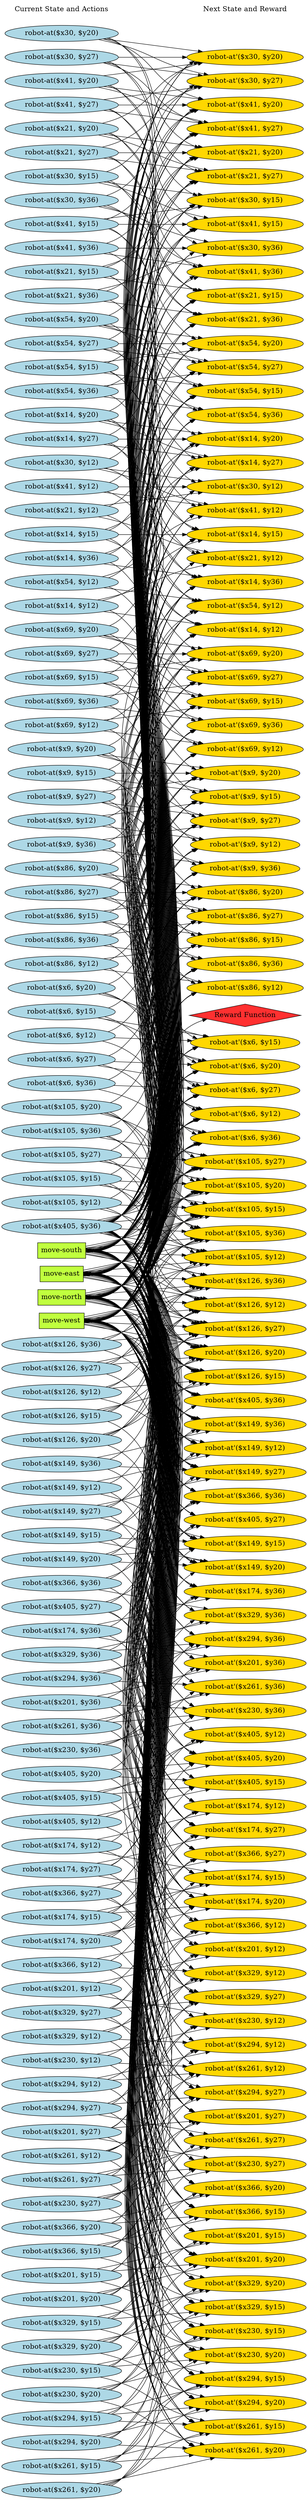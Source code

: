 digraph G {
	graph [bb="0,0,624.27,5750.4",
		fontname=Helvetica,
		fontsize=16,
		rankdir=LR,
		ranksep=2.00,
		ratio=auto,
		size=600
	];
	node [fontsize=16,
		label="\N"
	];
	{
		graph [rank=same];
		"robot-at($x261, $y20)"		 [color=black,
			fillcolor=lightblue,
			height=0.51069,
			pos="113.14,238.38",
			shape=ellipse,
			style=filled,
			width=3.1427];
		"robot-at($x41, $y12)"		 [color=black,
			fillcolor=lightblue,
			height=0.51069,
			pos="113.14,4578.4",
			shape=ellipse,
			style=filled,
			width=2.9856];
		"robot-at($x201, $y36)"		 [color=black,
			fillcolor=lightblue,
			height=0.51069,
			pos="113.14,1613.4",
			shape=ellipse,
			style=filled,
			width=3.1427];
		"robot-at($x201, $y12)"		 [color=black,
			fillcolor=lightblue,
			height=0.51069,
			pos="113.14,678.38",
			shape=ellipse,
			style=filled,
			width=3.1427];
		"robot-at($x329, $y20)"		 [color=black,
			fillcolor=lightblue,
			height=0.51069,
			pos="113.14,1228.4",
			shape=ellipse,
			style=filled,
			width=3.1427];
		"robot-at($x41, $y36)"		 [color=black,
			fillcolor=lightblue,
			height=0.51069,
			pos="113.14,5073.4",
			shape=ellipse,
			style=filled,
			width=2.9856];
		"robot-at($x294, $y15)"		 [color=black,
			fillcolor=lightblue,
			height=0.51069,
			pos="113.14,843.38",
			shape=ellipse,
			style=filled,
			width=3.1427];
		"robot-at($x294, $y27)"		 [color=black,
			fillcolor=lightblue,
			height=0.51069,
			pos="113.14,953.38",
			shape=ellipse,
			style=filled,
			width=3.1427];
		"robot-at($x14, $y20)"		 [color=black,
			fillcolor=lightblue,
			height=0.51069,
			pos="113.14,5018.4",
			shape=ellipse,
			style=filled,
			width=2.9856];
		"robot-at($x30, $y12)"		 [color=black,
			fillcolor=lightblue,
			height=0.51069,
			pos="113.14,4633.4",
			shape=ellipse,
			style=filled,
			width=2.9856];
		"robot-at($x30, $y36)"		 [color=black,
			fillcolor=lightblue,
			height=0.51069,
			pos="113.14,5293.4",
			shape=ellipse,
			style=filled,
			width=2.9856];
		"robot-at($x21, $y20)"		 [color=black,
			fillcolor=lightblue,
			height=0.51069,
			pos="113.14,5568.4",
			shape=ellipse,
			style=filled,
			width=2.9856];
		"robot-at($x54, $y27)"		 [color=black,
			fillcolor=lightblue,
			height=0.51069,
			pos="113.14,4853.4",
			shape=ellipse,
			style=filled,
			width=2.9856];
		"robot-at($x54, $y15)"		 [color=black,
			fillcolor=lightblue,
			height=0.51069,
			pos="113.14,4743.4",
			shape=ellipse,
			style=filled,
			width=2.9856];
		"move-south"		 [color=black,
			fillcolor=olivedrab1,
			height=0.5,
			pos="113.14,2820.4",
			shape=box,
			style=filled,
			width=1.2917];
		"robot-at($x405, $y36)"		 [color=black,
			fillcolor=lightblue,
			height=0.51069,
			pos="113.14,2928.4",
			shape=ellipse,
			style=filled,
			width=3.1427];
		"robot-at($x41, $y27)"		 [color=black,
			fillcolor=lightblue,
			height=0.51069,
			pos="113.14,5403.4",
			shape=ellipse,
			style=filled,
			width=2.9856];
		"robot-at($x294, $y12)"		 [color=black,
			fillcolor=lightblue,
			height=0.51069,
			pos="113.14,1063.4",
			shape=ellipse,
			style=filled,
			width=3.1427];
		"robot-at($x41, $y15)"		 [color=black,
			fillcolor=lightblue,
			height=0.51069,
			pos="113.14,5238.4",
			shape=ellipse,
			style=filled,
			width=2.9856];
		"robot-at($x405, $y12)"		 [color=black,
			fillcolor=lightblue,
			height=0.51069,
			pos="113.14,2218.4",
			shape=ellipse,
			style=filled,
			width=3.1427];
		"robot-at($x126, $y12)"		 [color=black,
			fillcolor=lightblue,
			height=0.51069,
			pos="113.14,2548.4",
			shape=ellipse,
			style=filled,
			width=3.1427];
		"robot-at($x294, $y36)"		 [color=black,
			fillcolor=lightblue,
			height=0.51069,
			pos="113.14,1668.4",
			shape=ellipse,
			style=filled,
			width=3.1427];
		"Current State and Actions"		 [color=black,
			fillcolor=white,
			height=0.5,
			pos="113.14,5732.4",
			shape=plaintext,
			style=bold,
			width=2.5139];
		"robot-at($x126, $y36)"		 [color=black,
			fillcolor=lightblue,
			height=0.51069,
			pos="113.14,2658.4",
			shape=ellipse,
			style=filled,
			width=3.1427];
		"robot-at($x86, $y27)"		 [color=black,
			fillcolor=lightblue,
			height=0.51069,
			pos="113.14,3698.4",
			shape=ellipse,
			style=filled,
			width=2.9856];
		"robot-at($x6, $y20)"		 [color=black,
			fillcolor=lightblue,
			height=0.51069,
			pos="113.14,3478.4",
			shape=ellipse,
			style=filled,
			width=2.8088];
		"robot-at($x366, $y12)"		 [color=black,
			fillcolor=lightblue,
			height=0.51069,
			pos="113.14,2053.4",
			shape=ellipse,
			style=filled,
			width=3.1427];
		"robot-at($x366, $y36)"		 [color=black,
			fillcolor=lightblue,
			height=0.51069,
			pos="113.14,2163.4",
			shape=ellipse,
			style=filled,
			width=3.1427];
		"robot-at($x86, $y15)"		 [color=black,
			fillcolor=lightblue,
			height=0.51069,
			pos="113.14,3643.4",
			shape=ellipse,
			style=filled,
			width=2.9856];
		"robot-at($x149, $y12)"		 [color=black,
			fillcolor=lightblue,
			height=0.51069,
			pos="113.14,1448.4",
			shape=ellipse,
			style=filled,
			width=3.1427];
		"robot-at($x149, $y36)"		 [color=black,
			fillcolor=lightblue,
			height=0.51069,
			pos="113.14,1998.4",
			shape=ellipse,
			style=filled,
			width=3.1427];
		"robot-at($x149, $y27)"		 [color=black,
			fillcolor=lightblue,
			height=0.51069,
			pos="113.14,1393.4",
			shape=ellipse,
			style=filled,
			width=3.1427];
		"robot-at($x30, $y15)"		 [color=black,
			fillcolor=lightblue,
			height=0.51069,
			pos="113.14,5348.4",
			shape=ellipse,
			style=filled,
			width=2.9856];
		"robot-at($x149, $y15)"		 [color=black,
			fillcolor=lightblue,
			height=0.51069,
			pos="113.14,1173.4",
			shape=ellipse,
			style=filled,
			width=3.1427];
		"robot-at($x30, $y27)"		 [color=black,
			fillcolor=lightblue,
			height=0.51069,
			pos="113.14,5623.4",
			shape=ellipse,
			style=filled,
			width=2.9856];
		"move-east"		 [color=black,
			fillcolor=olivedrab1,
			height=0.5,
			pos="113.14,2766.4",
			shape=box,
			style=filled,
			width=1.1389];
		"robot-at($x9, $y27)"		 [color=black,
			fillcolor=lightblue,
			height=0.51069,
			pos="113.14,3973.4",
			shape=ellipse,
			style=filled,
			width=2.8088];
		"robot-at($x9, $y15)"		 [color=black,
			fillcolor=lightblue,
			height=0.51069,
			pos="113.14,3918.4",
			shape=ellipse,
			style=filled,
			width=2.8088];
		"move-north"		 [color=black,
			fillcolor=olivedrab1,
			height=0.5,
			pos="113.14,2712.4",
			shape=box,
			style=filled,
			width=1.2778];
		"robot-at($x201, $y15)"		 [color=black,
			fillcolor=lightblue,
			height=0.51069,
			pos="113.14,183.38",
			shape=ellipse,
			style=filled,
			width=3.1427];
		"robot-at($x201, $y27)"		 [color=black,
			fillcolor=lightblue,
			height=0.51069,
			pos="113.14,623.38",
			shape=ellipse,
			style=filled,
			width=3.1427];
		"robot-at($x105, $y15)"		 [color=black,
			fillcolor=lightblue,
			height=0.51069,
			pos="113.14,3038.4",
			shape=ellipse,
			style=filled,
			width=3.1427];
		"robot-at($x14, $y12)"		 [color=black,
			fillcolor=lightblue,
			height=0.51069,
			pos="113.14,4358.4",
			shape=ellipse,
			style=filled,
			width=2.9856];
		"robot-at($x329, $y36)"		 [color=black,
			fillcolor=lightblue,
			height=0.51069,
			pos="113.14,1833.4",
			shape=ellipse,
			style=filled,
			width=3.1427];
		"robot-at($x105, $y27)"		 [color=black,
			fillcolor=lightblue,
			height=0.51069,
			pos="113.14,3093.4",
			shape=ellipse,
			style=filled,
			width=3.1427];
		"robot-at($x14, $y36)"		 [color=black,
			fillcolor=lightblue,
			height=0.51069,
			pos="113.14,4798.4",
			shape=ellipse,
			style=filled,
			width=2.9856];
		"robot-at($x329, $y12)"		 [color=black,
			fillcolor=lightblue,
			height=0.51069,
			pos="113.14,1778.4",
			shape=ellipse,
			style=filled,
			width=3.1427];
		"robot-at($x69, $y27)"		 [color=black,
			fillcolor=lightblue,
			height=0.51069,
			pos="113.14,4248.4",
			shape=ellipse,
			style=filled,
			width=2.9856];
		"robot-at($x69, $y15)"		 [color=black,
			fillcolor=lightblue,
			height=0.51069,
			pos="113.14,4193.4",
			shape=ellipse,
			style=filled,
			width=2.9856];
		"robot-at($x126, $y20)"		 [color=black,
			fillcolor=lightblue,
			height=0.51069,
			pos="113.14,2438.4",
			shape=ellipse,
			style=filled,
			width=3.1427];
		"robot-at($x329, $y15)"		 [color=black,
			fillcolor=lightblue,
			height=0.51069,
			pos="113.14,1283.4",
			shape=ellipse,
			style=filled,
			width=3.1427];
		"robot-at($x329, $y27)"		 [color=black,
			fillcolor=lightblue,
			height=0.51069,
			pos="113.14,1338.4",
			shape=ellipse,
			style=filled,
			width=3.1427];
		"robot-at($x86, $y36)"		 [color=black,
			fillcolor=lightblue,
			height=0.51069,
			pos="113.14,3588.4",
			shape=ellipse,
			style=filled,
			width=2.9856];
		"robot-at($x86, $y12)"		 [color=black,
			fillcolor=lightblue,
			height=0.51069,
			pos="113.14,3533.4",
			shape=ellipse,
			style=filled,
			width=2.9856];
		"robot-at($x69, $y12)"		 [color=black,
			fillcolor=lightblue,
			height=0.51069,
			pos="113.14,4083.4",
			shape=ellipse,
			style=filled,
			width=2.9856];
		"robot-at($x174, $y27)"		 [color=black,
			fillcolor=lightblue,
			height=0.51069,
			pos="113.14,1008.4",
			shape=ellipse,
			style=filled,
			width=3.1427];
		"robot-at($x69, $y36)"		 [color=black,
			fillcolor=lightblue,
			height=0.51069,
			pos="113.14,4138.4",
			shape=ellipse,
			style=filled,
			width=2.9856];
		"move-west"		 [color=black,
			fillcolor=olivedrab1,
			height=0.5,
			pos="113.14,2874.4",
			shape=box,
			style=filled,
			width=1.1944];
		"robot-at($x174, $y15)"		 [color=black,
			fillcolor=lightblue,
			height=0.51069,
			pos="113.14,403.38",
			shape=ellipse,
			style=filled,
			width=3.1427];
		"robot-at($x405, $y15)"		 [color=black,
			fillcolor=lightblue,
			height=0.51069,
			pos="113.14,2273.4",
			shape=ellipse,
			style=filled,
			width=3.1427];
		"robot-at($x405, $y27)"		 [color=black,
			fillcolor=lightblue,
			height=0.51069,
			pos="113.14,2383.4",
			shape=ellipse,
			style=filled,
			width=3.1427];
		"robot-at($x366, $y20)"		 [color=black,
			fillcolor=lightblue,
			height=0.51069,
			pos="113.14,1888.4",
			shape=ellipse,
			style=filled,
			width=3.1427];
		"robot-at($x14, $y27)"		 [color=black,
			fillcolor=lightblue,
			height=0.51069,
			pos="113.14,4963.4",
			shape=ellipse,
			style=filled,
			width=2.9856];
		"robot-at($x14, $y15)"		 [color=black,
			fillcolor=lightblue,
			height=0.51069,
			pos="113.14,4468.4",
			shape=ellipse,
			style=filled,
			width=2.9856];
		"robot-at($x54, $y20)"		 [color=black,
			fillcolor=lightblue,
			height=0.51069,
			pos="113.14,4908.4",
			shape=ellipse,
			style=filled,
			width=2.9856];
		"robot-at($x230, $y20)"		 [color=black,
			fillcolor=lightblue,
			height=0.51069,
			pos="113.14,18.385",
			shape=ellipse,
			style=filled,
			width=3.1427];
		"robot-at($x9, $y36)"		 [color=black,
			fillcolor=lightblue,
			height=0.51069,
			pos="113.14,3863.4",
			shape=ellipse,
			style=filled,
			width=2.8088];
		"robot-at($x9, $y12)"		 [color=black,
			fillcolor=lightblue,
			height=0.51069,
			pos="113.14,3808.4",
			shape=ellipse,
			style=filled,
			width=2.8088];
		"robot-at($x261, $y27)"		 [color=black,
			fillcolor=lightblue,
			height=0.51069,
			pos="113.14,568.38",
			shape=ellipse,
			style=filled,
			width=3.1427];
		"robot-at($x261, $y15)"		 [color=black,
			fillcolor=lightblue,
			height=0.51069,
			pos="113.14,293.38",
			shape=ellipse,
			style=filled,
			width=3.1427];
		"robot-at($x105, $y36)"		 [color=black,
			fillcolor=lightblue,
			height=0.51069,
			pos="113.14,3148.4",
			shape=ellipse,
			style=filled,
			width=3.1427];
		"robot-at($x105, $y12)"		 [color=black,
			fillcolor=lightblue,
			height=0.51069,
			pos="113.14,2983.4",
			shape=ellipse,
			style=filled,
			width=3.1427];
		"robot-at($x86, $y20)"		 [color=black,
			fillcolor=lightblue,
			height=0.51069,
			pos="113.14,3753.4",
			shape=ellipse,
			style=filled,
			width=2.9856];
		"robot-at($x69, $y20)"		 [color=black,
			fillcolor=lightblue,
			height=0.51069,
			pos="113.14,4303.4",
			shape=ellipse,
			style=filled,
			width=2.9856];
		"robot-at($x174, $y12)"		 [color=black,
			fillcolor=lightblue,
			height=0.51069,
			pos="113.14,898.38",
			shape=ellipse,
			style=filled,
			width=3.1427];
		"robot-at($x174, $y36)"		 [color=black,
			fillcolor=lightblue,
			height=0.51069,
			pos="113.14,1723.4",
			shape=ellipse,
			style=filled,
			width=3.1427];
		"robot-at($x261, $y12)"		 [color=black,
			fillcolor=lightblue,
			height=0.51069,
			pos="113.14,733.38",
			shape=ellipse,
			style=filled,
			width=3.1427];
		"robot-at($x261, $y36)"		 [color=black,
			fillcolor=lightblue,
			height=0.51069,
			pos="113.14,1558.4",
			shape=ellipse,
			style=filled,
			width=3.1427];
		"robot-at($x6, $y15)"		 [color=black,
			fillcolor=lightblue,
			height=0.51069,
			pos="113.14,3368.4",
			shape=ellipse,
			style=filled,
			width=2.8088];
		"robot-at($x6, $y27)"		 [color=black,
			fillcolor=lightblue,
			height=0.51069,
			pos="113.14,3423.4",
			shape=ellipse,
			style=filled,
			width=2.8088];
		"robot-at($x54, $y36)"		 [color=black,
			fillcolor=lightblue,
			height=0.51069,
			pos="113.14,4688.4",
			shape=ellipse,
			style=filled,
			width=2.9856];
		"robot-at($x54, $y12)"		 [color=black,
			fillcolor=lightblue,
			height=0.51069,
			pos="113.14,4413.4",
			shape=ellipse,
			style=filled,
			width=2.9856];
		"robot-at($x41, $y20)"		 [color=black,
			fillcolor=lightblue,
			height=0.51069,
			pos="113.14,5458.4",
			shape=ellipse,
			style=filled,
			width=2.9856];
		"robot-at($x201, $y20)"		 [color=black,
			fillcolor=lightblue,
			height=0.51069,
			pos="113.14,128.38",
			shape=ellipse,
			style=filled,
			width=3.1427];
		"robot-at($x30, $y20)"		 [color=black,
			fillcolor=lightblue,
			height=0.51069,
			pos="113.14,5678.4",
			shape=ellipse,
			style=filled,
			width=2.9856];
		"robot-at($x230, $y36)"		 [color=black,
			fillcolor=lightblue,
			height=0.51069,
			pos="113.14,1503.4",
			shape=ellipse,
			style=filled,
			width=3.1427];
		"robot-at($x21, $y12)"		 [color=black,
			fillcolor=lightblue,
			height=0.51069,
			pos="113.14,4523.4",
			shape=ellipse,
			style=filled,
			width=2.9856];
		"robot-at($x230, $y12)"		 [color=black,
			fillcolor=lightblue,
			height=0.51069,
			pos="113.14,513.38",
			shape=ellipse,
			style=filled,
			width=3.1427];
		"robot-at($x21, $y36)"		 [color=black,
			fillcolor=lightblue,
			height=0.51069,
			pos="113.14,5128.4",
			shape=ellipse,
			style=filled,
			width=2.9856];
		"robot-at($x9, $y20)"		 [color=black,
			fillcolor=lightblue,
			height=0.51069,
			pos="113.14,4028.4",
			shape=ellipse,
			style=filled,
			width=2.8088];
		"robot-at($x21, $y15)"		 [color=black,
			fillcolor=lightblue,
			height=0.51069,
			pos="113.14,5183.4",
			shape=ellipse,
			style=filled,
			width=2.9856];
		"robot-at($x21, $y27)"		 [color=black,
			fillcolor=lightblue,
			height=0.51069,
			pos="113.14,5513.4",
			shape=ellipse,
			style=filled,
			width=2.9856];
		"robot-at($x294, $y20)"		 [color=black,
			fillcolor=lightblue,
			height=0.51069,
			pos="113.14,788.38",
			shape=ellipse,
			style=filled,
			width=3.1427];
		"robot-at($x405, $y20)"		 [color=black,
			fillcolor=lightblue,
			height=0.51069,
			pos="113.14,2328.4",
			shape=ellipse,
			style=filled,
			width=3.1427];
		"robot-at($x230, $y15)"		 [color=black,
			fillcolor=lightblue,
			height=0.51069,
			pos="113.14,73.385",
			shape=ellipse,
			style=filled,
			width=3.1427];
		"robot-at($x230, $y27)"		 [color=black,
			fillcolor=lightblue,
			height=0.51069,
			pos="113.14,458.38",
			shape=ellipse,
			style=filled,
			width=3.1427];
		"robot-at($x366, $y15)"		 [color=black,
			fillcolor=lightblue,
			height=0.51069,
			pos="113.14,1943.4",
			shape=ellipse,
			style=filled,
			width=3.1427];
		"robot-at($x366, $y27)"		 [color=black,
			fillcolor=lightblue,
			height=0.51069,
			pos="113.14,2108.4",
			shape=ellipse,
			style=filled,
			width=3.1427];
		"robot-at($x105, $y20)"		 [color=black,
			fillcolor=lightblue,
			height=0.51069,
			pos="113.14,3203.4",
			shape=ellipse,
			style=filled,
			width=3.1427];
		"robot-at($x174, $y20)"		 [color=black,
			fillcolor=lightblue,
			height=0.51069,
			pos="113.14,348.38",
			shape=ellipse,
			style=filled,
			width=3.1427];
		"robot-at($x149, $y20)"		 [color=black,
			fillcolor=lightblue,
			height=0.51069,
			pos="113.14,1118.4",
			shape=ellipse,
			style=filled,
			width=3.1427];
		"robot-at($x6, $y12)"		 [color=black,
			fillcolor=lightblue,
			height=0.51069,
			pos="113.14,3258.4",
			shape=ellipse,
			style=filled,
			width=2.8088];
		"robot-at($x6, $y36)"		 [color=black,
			fillcolor=lightblue,
			height=0.51069,
			pos="113.14,3313.4",
			shape=ellipse,
			style=filled,
			width=2.8088];
		"robot-at($x126, $y15)"		 [color=black,
			fillcolor=lightblue,
			height=0.51069,
			pos="113.14,2493.4",
			shape=ellipse,
			style=filled,
			width=3.1427];
		"robot-at($x126, $y27)"		 [color=black,
			fillcolor=lightblue,
			height=0.51069,
			pos="113.14,2603.4",
			shape=ellipse,
			style=filled,
			width=3.1427];
	}
	{
		graph [rank=same];
		"robot-at'($x126, $y20)"		 [color=black,
			fillcolor=gold1,
			height=0.51069,
			pos="497.27,2639.4",
			shape=ellipse,
			style=filled,
			width=3.2016];
		"robot-at'($x54, $y27)"		 [color=black,
			fillcolor=gold1,
			height=0.51069,
			pos="497.27,4798.4",
			shape=ellipse,
			style=filled,
			width=3.0445];
		"robot-at'($x54, $y15)"		 [color=black,
			fillcolor=gold1,
			height=0.51069,
			pos="497.27,4743.4",
			shape=ellipse,
			style=filled,
			width=3.0445];
		"robot-at'($x9, $y15)"		 [color=black,
			fillcolor=gold1,
			height=0.51069,
			pos="497.27,3863.4",
			shape=ellipse,
			style=filled,
			width=2.8677];
		"Next State and Reward"		 [color=black,
			fillcolor=white,
			height=0.5,
			pos="497.27,5732.4",
			shape=plaintext,
			style=bold,
			width=2.25];
		"robot-at'($x9, $y27)"		 [color=black,
			fillcolor=gold1,
			height=0.51069,
			pos="497.27,3918.4",
			shape=ellipse,
			style=filled,
			width=2.8677];
		"robot-at'($x230, $y36)"		 [color=black,
			fillcolor=gold1,
			height=0.51069,
			pos="497.27,1594.4",
			shape=ellipse,
			style=filled,
			width=3.2016];
		"robot-at'($x230, $y12)"		 [color=black,
			fillcolor=gold1,
			height=0.51069,
			pos="497.27,714.38",
			shape=ellipse,
			style=filled,
			width=3.2016];
		"robot-at'($x105, $y12)"		 [color=black,
			fillcolor=gold1,
			height=0.51069,
			pos="497.27,2859.4",
			shape=ellipse,
			style=filled,
			width=3.2016];
		"robot-at'($x105, $y36)"		 [color=black,
			fillcolor=gold1,
			height=0.51069,
			pos="497.27,2914.4",
			shape=ellipse,
			style=filled,
			width=3.2016];
		"robot-at'($x405, $y20)"		 [color=black,
			fillcolor=gold1,
			height=0.51069,
			pos="497.27,2419.4",
			shape=ellipse,
			style=filled,
			width=3.2016];
		"robot-at'($x41, $y36)"		 [color=black,
			fillcolor=gold1,
			height=0.51069,
			pos="497.27,5018.4",
			shape=ellipse,
			style=filled,
			width=3.0445];
		"robot-at'($x41, $y12)"		 [color=black,
			fillcolor=gold1,
			height=0.51069,
			pos="497.27,4468.4",
			shape=ellipse,
			style=filled,
			width=3.0445];
		"robot-at'($x6, $y20)"		 [color=black,
			fillcolor=gold1,
			height=0.51069,
			pos="497.27,3354.4",
			shape=ellipse,
			style=filled,
			width=2.8677];
		"robot-at'($x21, $y20)"		 [color=black,
			fillcolor=gold1,
			height=0.51069,
			pos="497.27,5513.4",
			shape=ellipse,
			style=filled,
			width=3.0445];
		"robot-at'($x14, $y20)"		 [color=black,
			fillcolor=gold1,
			height=0.51069,
			pos="497.27,4963.4",
			shape=ellipse,
			style=filled,
			width=3.0445];
		"robot-at'($x30, $y12)"		 [color=black,
			fillcolor=gold1,
			height=0.51069,
			pos="497.27,4523.4",
			shape=ellipse,
			style=filled,
			width=3.0445];
		"robot-at'($x30, $y36)"		 [color=black,
			fillcolor=gold1,
			height=0.51069,
			pos="497.27,5128.4",
			shape=ellipse,
			style=filled,
			width=3.0445];
		"robot-at'($x41, $y27)"		 [color=black,
			fillcolor=gold1,
			height=0.51069,
			pos="497.27,5348.4",
			shape=ellipse,
			style=filled,
			width=3.0445];
		"robot-at'($x41, $y15)"		 [color=black,
			fillcolor=gold1,
			height=0.51069,
			pos="497.27,5238.4",
			shape=ellipse,
			style=filled,
			width=3.0445];
		"robot-at'($x174, $y12)"		 [color=black,
			fillcolor=gold1,
			height=0.51069,
			pos="497.27,1099.4",
			shape=ellipse,
			style=filled,
			width=3.2016];
		"robot-at'($x174, $y36)"		 [color=black,
			fillcolor=gold1,
			height=0.51069,
			pos="497.27,1814.4",
			shape=ellipse,
			style=filled,
			width=3.2016];
		"robot-at'($x86, $y15)"		 [color=black,
			fillcolor=gold1,
			height=0.51069,
			pos="497.27,3588.4",
			shape=ellipse,
			style=filled,
			width=3.0445];
		"robot-at'($x86, $y27)"		 [color=black,
			fillcolor=gold1,
			height=0.51069,
			pos="497.27,3643.4",
			shape=ellipse,
			style=filled,
			width=3.0445];
		"robot-at'($x294, $y12)"		 [color=black,
			fillcolor=gold1,
			height=0.51069,
			pos="497.27,1154.4",
			shape=ellipse,
			style=filled,
			width=3.2016];
		"robot-at'($x294, $y36)"		 [color=black,
			fillcolor=gold1,
			height=0.51069,
			pos="497.27,1759.4",
			shape=ellipse,
			style=filled,
			width=3.2016];
		"robot-at'($x126, $y36)"		 [color=black,
			fillcolor=gold1,
			height=0.51069,
			pos="497.27,2804.4",
			shape=ellipse,
			style=filled,
			width=3.2016];
		"robot-at'($x366, $y15)"		 [color=black,
			fillcolor=gold1,
			height=0.51069,
			pos="497.27,1979.4",
			shape=ellipse,
			style=filled,
			width=3.2016];
		"robot-at'($x126, $y12)"		 [color=black,
			fillcolor=gold1,
			height=0.51069,
			pos="497.27,2749.4",
			shape=ellipse,
			style=filled,
			width=3.2016];
		"robot-at'($x366, $y27)"		 [color=black,
			fillcolor=gold1,
			height=0.51069,
			pos="497.27,2089.4",
			shape=ellipse,
			style=filled,
			width=3.2016];
		"Reward Function"		 [color=black,
			fillcolor=firebrick1,
			height=0.72222,
			pos="497.27,3416.4",
			shape=diamond,
			style=filled,
			width=3.5278];
		"robot-at'($x105, $y20)"		 [color=black,
			fillcolor=gold1,
			height=0.51069,
			pos="497.27,3024.4",
			shape=ellipse,
			style=filled,
			width=3.2016];
		"robot-at'($x329, $y20)"		 [color=black,
			fillcolor=gold1,
			height=0.51069,
			pos="497.27,1319.4",
			shape=ellipse,
			style=filled,
			width=3.2016];
		"robot-at'($x54, $y36)"		 [color=black,
			fillcolor=gold1,
			height=0.51069,
			pos="497.27,4578.4",
			shape=ellipse,
			style=filled,
			width=3.0445];
		"robot-at'($x41, $y20)"		 [color=black,
			fillcolor=gold1,
			height=0.51069,
			pos="497.27,5403.4",
			shape=ellipse,
			style=filled,
			width=3.0445];
		"robot-at'($x54, $y12)"		 [color=black,
			fillcolor=gold1,
			height=0.51069,
			pos="497.27,4358.4",
			shape=ellipse,
			style=filled,
			width=3.0445];
		"robot-at'($x201, $y20)"		 [color=black,
			fillcolor=gold1,
			height=0.51069,
			pos="497.27,219.38",
			shape=ellipse,
			style=filled,
			width=3.2016];
		"robot-at'($x30, $y20)"		 [color=black,
			fillcolor=gold1,
			height=0.51069,
			pos="497.27,5623.4",
			shape=ellipse,
			style=filled,
			width=3.0445];
		"robot-at'($x230, $y27)"		 [color=black,
			fillcolor=gold1,
			height=0.51069,
			pos="497.27,549.38",
			shape=ellipse,
			style=filled,
			width=3.2016];
		"robot-at'($x230, $y15)"		 [color=black,
			fillcolor=gold1,
			height=0.51069,
			pos="497.27,164.38",
			shape=ellipse,
			style=filled,
			width=3.2016];
		"robot-at'($x21, $y36)"		 [color=black,
			fillcolor=gold1,
			height=0.51069,
			pos="497.27,5073.4",
			shape=ellipse,
			style=filled,
			width=3.0445];
		"robot-at'($x21, $y12)"		 [color=black,
			fillcolor=gold1,
			height=0.51069,
			pos="497.27,4413.4",
			shape=ellipse,
			style=filled,
			width=3.0445];
		"robot-at'($x21, $y27)"		 [color=black,
			fillcolor=gold1,
			height=0.51069,
			pos="497.27,5458.4",
			shape=ellipse,
			style=filled,
			width=3.0445];
		"robot-at'($x21, $y15)"		 [color=black,
			fillcolor=gold1,
			height=0.51069,
			pos="497.27,5183.4",
			shape=ellipse,
			style=filled,
			width=3.0445];
		"robot-at'($x126, $y27)"		 [color=black,
			fillcolor=gold1,
			height=0.51069,
			pos="497.27,2694.4",
			shape=ellipse,
			style=filled,
			width=3.2016];
		"robot-at'($x126, $y15)"		 [color=black,
			fillcolor=gold1,
			height=0.51069,
			pos="497.27,2584.4",
			shape=ellipse,
			style=filled,
			width=3.2016];
		"robot-at'($x261, $y20)"		 [color=black,
			fillcolor=gold1,
			height=0.51069,
			pos="497.27,329.38",
			shape=ellipse,
			style=filled,
			width=3.2016];
		"robot-at'($x174, $y20)"		 [color=black,
			fillcolor=gold1,
			height=0.51069,
			pos="497.27,439.38",
			shape=ellipse,
			style=filled,
			width=3.2016];
		"robot-at'($x149, $y20)"		 [color=black,
			fillcolor=gold1,
			height=0.51069,
			pos="497.27,1209.4",
			shape=ellipse,
			style=filled,
			width=3.2016];
		"robot-at'($x294, $y20)"		 [color=black,
			fillcolor=gold1,
			height=0.51069,
			pos="497.27,879.38",
			shape=ellipse,
			style=filled,
			width=3.2016];
		"robot-at'($x6, $y27)"		 [color=black,
			fillcolor=gold1,
			height=0.51069,
			pos="497.27,3299.4",
			shape=ellipse,
			style=filled,
			width=2.8677];
		"robot-at'($x6, $y15)"		 [color=black,
			fillcolor=gold1,
			height=0.51069,
			pos="497.27,3244.4",
			shape=ellipse,
			style=filled,
			width=2.8677];
		"robot-at'($x14, $y15)"		 [color=black,
			fillcolor=gold1,
			height=0.51069,
			pos="497.27,4688.4",
			shape=ellipse,
			style=filled,
			width=3.0445];
		"robot-at'($x14, $y27)"		 [color=black,
			fillcolor=gold1,
			height=0.51069,
			pos="497.27,4908.4",
			shape=ellipse,
			style=filled,
			width=3.0445];
		"robot-at'($x329, $y12)"		 [color=black,
			fillcolor=gold1,
			height=0.51069,
			pos="497.27,1869.4",
			shape=ellipse,
			style=filled,
			width=3.2016];
		"robot-at'($x201, $y36)"		 [color=black,
			fillcolor=gold1,
			height=0.51069,
			pos="497.27,1704.4",
			shape=ellipse,
			style=filled,
			width=3.2016];
		"robot-at'($x54, $y20)"		 [color=black,
			fillcolor=gold1,
			height=0.51069,
			pos="497.27,4853.4",
			shape=ellipse,
			style=filled,
			width=3.0445];
		"robot-at'($x201, $y12)"		 [color=black,
			fillcolor=gold1,
			height=0.51069,
			pos="497.27,769.38",
			shape=ellipse,
			style=filled,
			width=3.2016];
		"robot-at'($x294, $y15)"		 [color=black,
			fillcolor=gold1,
			height=0.51069,
			pos="497.27,934.38",
			shape=ellipse,
			style=filled,
			width=3.2016];
		"robot-at'($x294, $y27)"		 [color=black,
			fillcolor=gold1,
			height=0.51069,
			pos="497.27,989.38",
			shape=ellipse,
			style=filled,
			width=3.2016];
		"robot-at'($x329, $y36)"		 [color=black,
			fillcolor=gold1,
			height=0.51069,
			pos="497.27,1924.4",
			shape=ellipse,
			style=filled,
			width=3.2016];
		"robot-at'($x86, $y20)"		 [color=black,
			fillcolor=gold1,
			height=0.51069,
			pos="497.27,3698.4",
			shape=ellipse,
			style=filled,
			width=3.0445];
		"robot-at'($x261, $y12)"		 [color=black,
			fillcolor=gold1,
			height=0.51069,
			pos="497.27,824.38",
			shape=ellipse,
			style=filled,
			width=3.2016];
		"robot-at'($x261, $y36)"		 [color=black,
			fillcolor=gold1,
			height=0.51069,
			pos="497.27,1649.4",
			shape=ellipse,
			style=filled,
			width=3.2016];
		"robot-at'($x69, $y20)"		 [color=black,
			fillcolor=gold1,
			height=0.51069,
			pos="497.27,4248.4",
			shape=ellipse,
			style=filled,
			width=3.0445];
		"robot-at'($x366, $y12)"		 [color=black,
			fillcolor=gold1,
			height=0.51069,
			pos="497.27,2199.4",
			shape=ellipse,
			style=filled,
			width=3.2016];
		"robot-at'($x366, $y36)"		 [color=black,
			fillcolor=gold1,
			height=0.51069,
			pos="497.27,2254.4",
			shape=ellipse,
			style=filled,
			width=3.2016];
		"robot-at'($x9, $y20)"		 [color=black,
			fillcolor=gold1,
			height=0.51069,
			pos="497.27,3973.4",
			shape=ellipse,
			style=filled,
			width=2.8677];
		"robot-at'($x149, $y12)"		 [color=black,
			fillcolor=gold1,
			height=0.51069,
			pos="497.27,1539.4",
			shape=ellipse,
			style=filled,
			width=3.2016];
		"robot-at'($x149, $y36)"		 [color=black,
			fillcolor=gold1,
			height=0.51069,
			pos="497.27,2144.4",
			shape=ellipse,
			style=filled,
			width=3.2016];
		"robot-at'($x405, $y36)"		 [color=black,
			fillcolor=gold1,
			height=0.51069,
			pos="497.27,2529.4",
			shape=ellipse,
			style=filled,
			width=3.2016];
		"robot-at'($x174, $y15)"		 [color=black,
			fillcolor=gold1,
			height=0.51069,
			pos="497.27,494.38",
			shape=ellipse,
			style=filled,
			width=3.2016];
		"robot-at'($x174, $y27)"		 [color=black,
			fillcolor=gold1,
			height=0.51069,
			pos="497.27,1044.4",
			shape=ellipse,
			style=filled,
			width=3.2016];
		"robot-at'($x30, $y27)"		 [color=black,
			fillcolor=gold1,
			height=0.51069,
			pos="497.27,5568.4",
			shape=ellipse,
			style=filled,
			width=3.0445];
		"robot-at'($x405, $y12)"		 [color=black,
			fillcolor=gold1,
			height=0.51069,
			pos="497.27,2364.4",
			shape=ellipse,
			style=filled,
			width=3.2016];
		"robot-at'($x329, $y27)"		 [color=black,
			fillcolor=gold1,
			height=0.51069,
			pos="497.27,1429.4",
			shape=ellipse,
			style=filled,
			width=3.2016];
		"robot-at'($x329, $y15)"		 [color=black,
			fillcolor=gold1,
			height=0.51069,
			pos="497.27,1374.4",
			shape=ellipse,
			style=filled,
			width=3.2016];
		"robot-at'($x230, $y20)"		 [color=black,
			fillcolor=gold1,
			height=0.51069,
			pos="497.27,109.38",
			shape=ellipse,
			style=filled,
			width=3.2016];
		"robot-at'($x30, $y15)"		 [color=black,
			fillcolor=gold1,
			height=0.51069,
			pos="497.27,5293.4",
			shape=ellipse,
			style=filled,
			width=3.0445];
		"robot-at'($x14, $y36)"		 [color=black,
			fillcolor=gold1,
			height=0.51069,
			pos="497.27,4633.4",
			shape=ellipse,
			style=filled,
			width=3.0445];
		"robot-at'($x6, $y36)"		 [color=black,
			fillcolor=gold1,
			height=0.51069,
			pos="497.27,3189.4",
			shape=ellipse,
			style=filled,
			width=2.8677];
		"robot-at'($x6, $y12)"		 [color=black,
			fillcolor=gold1,
			height=0.51069,
			pos="497.27,3134.4",
			shape=ellipse,
			style=filled,
			width=2.8677];
		"robot-at'($x69, $y15)"		 [color=black,
			fillcolor=gold1,
			height=0.51069,
			pos="497.27,4138.4",
			shape=ellipse,
			style=filled,
			width=3.0445];
		"robot-at'($x69, $y27)"		 [color=black,
			fillcolor=gold1,
			height=0.51069,
			pos="497.27,4193.4",
			shape=ellipse,
			style=filled,
			width=3.0445];
		"robot-at'($x261, $y15)"		 [color=black,
			fillcolor=gold1,
			height=0.51069,
			pos="497.27,384.38",
			shape=ellipse,
			style=filled,
			width=3.2016];
		"robot-at'($x14, $y12)"		 [color=black,
			fillcolor=gold1,
			height=0.51069,
			pos="497.27,4303.4",
			shape=ellipse,
			style=filled,
			width=3.0445];
		"robot-at'($x261, $y27)"		 [color=black,
			fillcolor=gold1,
			height=0.51069,
			pos="497.27,604.38",
			shape=ellipse,
			style=filled,
			width=3.2016];
		"robot-at'($x105, $y15)"		 [color=black,
			fillcolor=gold1,
			height=0.51069,
			pos="497.27,2969.4",
			shape=ellipse,
			style=filled,
			width=3.2016];
		"robot-at'($x105, $y27)"		 [color=black,
			fillcolor=gold1,
			height=0.51069,
			pos="497.27,3079.4",
			shape=ellipse,
			style=filled,
			width=3.2016];
		"robot-at'($x201, $y15)"		 [color=black,
			fillcolor=gold1,
			height=0.51069,
			pos="497.27,274.38",
			shape=ellipse,
			style=filled,
			width=3.2016];
		"robot-at'($x201, $y27)"		 [color=black,
			fillcolor=gold1,
			height=0.51069,
			pos="497.27,659.38",
			shape=ellipse,
			style=filled,
			width=3.2016];
		"robot-at'($x69, $y36)"		 [color=black,
			fillcolor=gold1,
			height=0.51069,
			pos="497.27,4083.4",
			shape=ellipse,
			style=filled,
			width=3.0445];
		"robot-at'($x69, $y12)"		 [color=black,
			fillcolor=gold1,
			height=0.51069,
			pos="497.27,4028.4",
			shape=ellipse,
			style=filled,
			width=3.0445];
		"robot-at'($x149, $y15)"		 [color=black,
			fillcolor=gold1,
			height=0.51069,
			pos="497.27,1264.4",
			shape=ellipse,
			style=filled,
			width=3.2016];
		"robot-at'($x149, $y27)"		 [color=black,
			fillcolor=gold1,
			height=0.51069,
			pos="497.27,1484.4",
			shape=ellipse,
			style=filled,
			width=3.2016];
		"robot-at'($x86, $y36)"		 [color=black,
			fillcolor=gold1,
			height=0.51069,
			pos="497.27,3533.4",
			shape=ellipse,
			style=filled,
			width=3.0445];
		"robot-at'($x86, $y12)"		 [color=black,
			fillcolor=gold1,
			height=0.51069,
			pos="497.27,3478.4",
			shape=ellipse,
			style=filled,
			width=3.0445];
		"robot-at'($x366, $y20)"		 [color=black,
			fillcolor=gold1,
			height=0.51069,
			pos="497.27,2034.4",
			shape=ellipse,
			style=filled,
			width=3.2016];
		"robot-at'($x405, $y15)"		 [color=black,
			fillcolor=gold1,
			height=0.51069,
			pos="497.27,2309.4",
			shape=ellipse,
			style=filled,
			width=3.2016];
		"robot-at'($x405, $y27)"		 [color=black,
			fillcolor=gold1,
			height=0.51069,
			pos="497.27,2474.4",
			shape=ellipse,
			style=filled,
			width=3.2016];
		"robot-at'($x9, $y12)"		 [color=black,
			fillcolor=gold1,
			height=0.51069,
			pos="497.27,3753.4",
			shape=ellipse,
			style=filled,
			width=2.8677];
		"robot-at'($x9, $y36)"		 [color=black,
			fillcolor=gold1,
			height=0.51069,
			pos="497.27,3808.4",
			shape=ellipse,
			style=filled,
			width=2.8677];
	}
	"robot-at($x261, $y20)" -> "robot-at'($x261, $y20)"	 [color=black,
		pos="e,428.53,314.62 175.73,253.7 239.17,269.45 333.77,292.84 370.27,301.38 385.9,305.04 402.65,308.85 418.67,312.43",
		style=solid];
	"robot-at($x261, $y20)" -> "robot-at'($x294, $y20)"	 [color=black,
		pos="e,399.01,869.64 201.63,249.92 210.77,253.99 219.26,259.35 226.27,266.38 415.29,456.04 178.8,664.21 370.27,851.38 376.02,857 382.63,\
861.59 389.75,865.34",
		style=solid];
	"robot-at($x261, $y20)" -> "robot-at'($x230, $y20)"	 [color=black,
		pos="e,420.11,123.08 182.78,223.84 197.33,220.04 212.46,215.54 226.27,210.38 293.51,185.31 302.72,161.58 370.27,137.38 383.01,132.82 \
396.74,128.86 410.29,125.46",
		style=solid];
	"robot-at($x261, $y20)" -> "robot-at'($x261, $y15)"	 [color=black,
		pos="e,417.04,371.1 185.53,252.63 199.31,256.38 213.44,260.93 226.27,266.38 295.74,295.89 300.43,327.79 370.27,356.38 381.89,361.14 394.46,\
365.16 407,368.53",
		style=solid];
	"robot-at($x261, $y20)" -> "robot-at'($x261, $y27)"	 [color=black,
		pos="e,402.66,593.88 198.38,250.51 208.46,254.44 218.07,259.61 226.27,266.38 343.41,363.12 251.89,481.18 370.27,576.38 377.19,581.95 \
384.98,586.46 393.21,590.11",
		style=solid];
	"robot-at($x41, $y12)" -> "robot-at'($x41, $y12)"	 [color=black,
		pos="e,425.52,4482.3 178.24,4563.7 194.04,4559.7 210.85,4555.2 226.27,4550.4 291.54,4530.1 304.75,4515.8 370.27,4496.4 384.81,4492.1 \
400.47,4488.1 415.64,4484.5",
		style=solid];
	"robot-at($x41, $y12)" -> "robot-at'($x30, $y12)"	 [color=black,
		pos="e,413.44,4535.3 196.12,4566.6 257,4557.8 340.12,4545.9 403.46,4536.7",
		style=solid];
	"robot-at($x41, $y12)" -> "robot-at'($x41, $y15)"	 [color=black,
		pos="e,400.83,5229.5 200.29,4589.3 209.95,4593.4 218.94,4599 226.27,4606.4 420.37,4802.6 173.64,5016.8 370.27,5210.4 376.47,5216.5 383.69,\
5221.4 391.47,5225.3",
		style=solid];
	"robot-at($x41, $y12)" -> "robot-at'($x54, $y12)"	 [color=black,
		pos="e,410.79,4369.7 191.43,4565.7 203.6,4561.8 215.65,4556.9 226.27,4550.4 309.1,4499.9 286.8,4435.8 370.27,4386.4 379.82,4380.7 390.38,\
4376.2 401.22,4372.6",
		style=solid];
	"robot-at($x201, $y36)" -> "robot-at'($x230, $y36)"	 [color=black,
		pos="e,386.96,1599.8 221.6,1608 269.93,1605.6 327.14,1602.8 376.81,1600.3",
		style=solid];
	"robot-at($x201, $y36)" -> "robot-at'($x174, $y36)"	 [color=black,
		pos="e,410.49,1802.3 191.39,1626.8 203.5,1630.5 215.55,1635.3 226.27,1641.4 305.24,1686.3 290.73,1742.5 370.27,1786.4 379.74,1791.6 390.11,\
1795.8 400.71,1799.3",
		style=solid];
	"robot-at($x201, $y36)" -> "robot-at'($x201, $y36)"	 [color=black,
		pos="e,428.53,1689.6 175.73,1628.7 239.17,1644.5 333.77,1667.8 370.27,1676.4 385.9,1680 402.65,1683.8 418.67,1687.4",
		style=solid];
	"robot-at($x201, $y36)" -> "robot-at'($x201, $y27)"	 [color=black,
		pos="e,397.74,668.76 202.75,1602.2 211.58,1598 219.69,1592.6 226.27,1585.4 499.59,1287.6 93.107,981.6 370.27,687.38 375.56,681.78 381.69,\
677.17 388.36,673.4",
		style=solid];
	"robot-at($x201, $y12)" -> "robot-at'($x230, $y12)"	 [color=black,
		pos="e,397.71,705.1 211.56,687.56 265.26,692.62 332.09,698.92 387.5,704.14",
		style=solid];
	"robot-at($x201, $y12)" -> "robot-at'($x174, $y12)"	 [color=black,
		pos="e,401.28,1089 199.61,690.4 209.32,694.37 218.5,699.57 226.27,706.38 357.4,821.36 237.67,958.13 370.27,1071.4 376.77,1076.9 384.11,\
1081.4 391.92,1085.1",
		style=solid];
	"robot-at($x201, $y12)" -> "robot-at'($x201, $y12)"	 [color=black,
		pos="e,428.53,754.62 175.73,693.7 239.17,709.45 333.77,732.84 370.27,741.38 385.9,745.04 402.65,748.85 418.67,752.43",
		style=solid];
	"robot-at($x201, $y12)" -> "robot-at'($x201, $y15)"	 [color=black,
		pos="e,401.72,284.75 199.22,666.36 209.05,662.4 218.37,657.2 226.27,650.38 353.04,541.08 242.1,410.03 370.27,302.38 376.87,296.84 384.33,\
292.33 392.24,288.67",
		style=solid];
	"robot-at($x329, $y20)" -> "robot-at'($x329, $y20)"	 [color=black,
		pos="e,428.53,1304.6 175.73,1243.7 239.17,1259.5 333.77,1282.8 370.27,1291.4 385.9,1295 402.65,1298.8 418.67,1302.4",
		style=solid];
	"robot-at($x329, $y20)" -> "robot-at'($x294, $y20)"	 [color=black,
		pos="e,402.82,890.09 197.95,1216.2 208.16,1212.3 217.92,1207.1 226.27,1200.4 339.16,1109.2 256.21,997.07 370.27,907.38 377.25,901.9 385.08,\
897.44 393.34,893.82",
		style=solid];
	"robot-at($x329, $y20)" -> "robot-at'($x329, $y27)"	 [color=black,
		pos="e,410.49,1417.3 191.39,1241.8 203.5,1245.5 215.55,1250.3 226.27,1256.4 305.24,1301.3 290.73,1357.5 370.27,1401.4 379.74,1406.6 390.11,\
1410.8 400.71,1414.3",
		style=solid];
	"robot-at($x329, $y20)" -> "robot-at'($x329, $y15)"	 [color=black,
		pos="e,417.04,1361.1 185.53,1242.6 199.31,1246.4 213.44,1250.9 226.27,1256.4 295.74,1285.9 300.43,1317.8 370.27,1346.4 381.89,1351.1 \
394.46,1355.2 407,1358.5",
		style=solid];
	"robot-at($x329, $y20)" -> "robot-at'($x366, $y20)"	 [color=black,
		pos="e,398.29,2024.9 202.54,1239.8 211.4,1243.9 219.58,1249.3 226.27,1256.4 459.59,1502.9 133.77,1762.9 370.27,2006.4 375.82,2012.1 382.25,\
2016.8 389.21,2020.6",
		style=solid];
	"robot-at($x41, $y36)" -> "robot-at'($x41, $y36)"	 [color=black,
		pos="e,413.44,5030.3 196.12,5061.6 257,5052.8 340.12,5040.9 403.46,5031.7",
		style=solid];
	"robot-at($x41, $y36)" -> "robot-at'($x30, $y36)"	 [color=black,
		pos="e,413.44,5116.5 196.12,5085.2 257,5093.9 340.12,5105.9 403.46,5115",
		style=solid];
	"robot-at($x41, $y36)" -> "robot-at'($x41, $y27)"	 [color=black,
		pos="e,407.58,5337.8 194.29,5085.5 205.64,5089.4 216.7,5094.6 226.27,5101.4 321.29,5168.8 274.39,5254.2 370.27,5320.4 378.73,5326.2 388.2,\
5330.9 398.05,5334.6",
		style=solid];
	"robot-at($x41, $y36)" -> "robot-at'($x54, $y36)"	 [color=black,
		pos="e,402.43,4587.6 198.87,5062.3 208.94,5058.2 218.41,5052.7 226.27,5045.4 376.62,4905.5 218.12,4744.3 370.27,4606.4 377.04,4600.3 \
384.85,4595.4 393.19,4591.5",
		style=solid];
	"robot-at($x294, $y15)" -> "robot-at'($x294, $y12)"	 [color=black,
		pos="e,404.19,1143.5 197.02,855.81 207.49,859.69 217.57,864.76 226.27,871.38 329.83,950.23 265.7,1048.9 370.27,1126.4 377.68,1131.9 385.96,\
1136.3 394.63,1139.9",
		style=solid];
	"robot-at($x294, $y15)" -> "robot-at'($x294, $y20)"	 [color=black,
		pos="e,397.71,870.1 211.56,852.56 265.26,857.62 332.09,863.92 387.5,869.14",
		style=solid];
	"robot-at($x294, $y15)" -> "robot-at'($x294, $y15)"	 [color=black,
		pos="e,428.53,919.62 175.73,858.7 239.17,874.45 333.77,897.84 370.27,906.38 385.9,910.04 402.65,913.85 418.67,917.43",
		style=solid];
	"robot-at($x294, $y15)" -> "robot-at'($x329, $y15)"	 [color=black,
		pos="e,400.04,1364.5 200.71,855.04 210.12,859.08 218.93,864.4 226.27,871.38 386.09,1023.5 208.5,1196.4 370.27,1346.4 376.28,1352 383.14,\
1356.5 390.49,1360.2",
		style=solid];
	"robot-at($x294, $y15)" -> "robot-at'($x261, $y15)"	 [color=black,
		pos="e,400.72,394.58 200.11,831.49 209.68,827.5 218.69,822.26 226.27,815.38 367.22,687.68 227.67,538.25 370.27,412.38 376.61,406.79 383.82,\
402.23 391.5,398.54",
		style=solid];
	"robot-at($x294, $y27)" -> "robot-at'($x294, $y36)"	 [color=black,
		pos="e,398.29,1749.9 202.54,964.82 211.4,968.92 219.58,974.32 226.27,981.38 459.59,1227.9 133.77,1487.9 370.27,1731.4 375.82,1737.1 382.25,\
1741.8 389.21,1745.6",
		style=solid];
	"robot-at($x294, $y27)" -> "robot-at'($x294, $y20)"	 [color=black,
		pos="e,423.27,893.52 186.46,939.38 250.99,926.88 345.44,908.59 413.07,895.5",
		style=solid];
	"robot-at($x294, $y27)" -> "robot-at'($x294, $y27)"	 [color=black,
		pos="e,397.71,980.1 211.56,962.56 265.26,967.62 332.09,973.92 387.5,979.14",
		style=solid];
	"robot-at($x294, $y27)" -> "robot-at'($x329, $y27)"	 [color=black,
		pos="e,400.62,1419.3 200.19,965.18 209.75,969.19 218.73,974.46 226.27,981.38 371.65,1114.8 223.17,1269.9 370.27,1401.4 376.58,1407 383.76,\
1411.6 391.43,1415.3",
		style=solid];
	"robot-at($x294, $y27)" -> "robot-at'($x261, $y27)"	 [color=black,
		pos="e,402.82,615.09 197.95,941.2 208.16,937.28 217.92,932.13 226.27,925.38 339.16,834.22 256.21,722.07 370.27,632.38 377.25,626.9 385.08,\
622.44 393.34,618.82",
		style=solid];
	"robot-at($x14, $y20)" -> "robot-at'($x21, $y20)"	 [color=black,
		pos="e,402.43,5504.1 198.87,5029.5 208.94,5033.6 218.41,5039.1 226.27,5046.4 376.62,5186.2 218.12,5347.5 370.27,5485.4 377.04,5491.5 \
384.85,5496.4 393.19,5500.3",
		style=solid];
	"robot-at($x14, $y20)" -> "robot-at'($x14, $y20)"	 [color=black,
		pos="e,413.44,4975.3 196.12,5006.6 257,4997.8 340.12,4985.9 403.46,4976.7",
		style=solid];
	"robot-at($x14, $y20)" -> "robot-at'($x14, $y15)"	 [color=black,
		pos="e,405.28,4698.6 196.05,5006.6 206.92,5002.7 217.36,4997.4 226.27,4990.4 334.46,4905.4 260.99,4799.9 370.27,4716.4 377.94,4710.5 \
386.59,4705.8 395.67,4702.1",
		style=solid];
	"robot-at($x14, $y20)" -> "robot-at'($x14, $y27)"	 [color=black,
		pos="e,425.52,4922.3 178.24,5003.7 194.04,4999.7 210.85,4995.2 226.27,4990.4 291.54,4970.1 304.75,4955.8 370.27,4936.4 384.81,4932.1 \
400.47,4928.1 415.64,4924.5",
		style=solid];
	"robot-at($x14, $y20)" -> "robot-at'($x9, $y20)"	 [color=black,
		pos="e,402.3,3980.8 201.49,5007.9 210.83,5003.7 219.41,4998 226.27,4990.4 524.26,4661 68.031,4326.9 370.27,4001.4 376.71,3994.5 384.46,\
3989 392.9,3984.8",
		style=solid];
	"robot-at($x30, $y12)" -> "robot-at'($x41, $y12)"	 [color=black,
		pos="e,415.93,4480.8 186.53,4619.9 200.08,4616.1 213.88,4611.3 226.27,4605.4 298.68,4570.7 297.42,4530.1 370.27,4496.4 381.51,4491.2 \
393.76,4486.9 406.07,4483.4",
		style=solid];
	"robot-at($x30, $y12)" -> "robot-at'($x30, $y12)"	 [color=black,
		pos="e,425.52,4537.3 178.24,4618.7 194.04,4614.7 210.85,4610.2 226.27,4605.4 291.54,4585.1 304.75,4570.8 370.27,4551.4 384.81,4547.1 \
400.47,4543.1 415.64,4539.5",
		style=solid];
	"robot-at($x30, $y12)" -> "robot-at'($x21, $y12)"	 [color=black,
		pos="e,410.79,4424.7 191.43,4620.7 203.6,4616.8 215.65,4611.9 226.27,4605.4 309.1,4554.9 286.8,4490.8 370.27,4441.4 379.82,4435.7 390.38,\
4431.2 401.22,4427.6",
		style=solid];
	"robot-at($x30, $y12)" -> "robot-at'($x30, $y15)"	 [color=black,
		pos="e,400.83,5284.5 200.29,4644.3 209.95,4648.4 218.94,4654 226.27,4661.4 420.37,4857.6 173.64,5071.8 370.27,5265.4 376.47,5271.5 383.69,\
5276.4 391.47,5280.3",
		style=solid];
	"robot-at($x30, $y36)" -> "robot-at'($x41, $y36)"	 [color=black,
		pos="e,407.58,5029 194.29,5281.2 205.64,5277.3 216.7,5272.2 226.27,5265.4 321.29,5198 274.39,5112.5 370.27,5046.4 378.73,5040.6 388.2,\
5035.9 398.05,5032.2",
		style=solid];
	"robot-at($x30, $y36)" -> "robot-at'($x30, $y36)"	 [color=black,
		pos="e,415.93,5140.8 186.53,5279.9 200.08,5276.1 213.88,5271.3 226.27,5265.4 298.68,5230.7 297.42,5190.1 370.27,5156.4 381.51,5151.2 \
393.76,5146.9 406.07,5143.4",
		style=solid];
	"robot-at($x30, $y36)" -> "robot-at'($x21, $y36)"	 [color=black,
		pos="e,410.79,5084.7 191.43,5280.7 203.6,5276.8 215.65,5271.9 226.27,5265.4 309.1,5214.9 286.8,5150.8 370.27,5101.4 379.82,5095.7 390.38,\
5091.2 401.22,5087.6",
		style=solid];
	"robot-at($x30, $y36)" -> "robot-at'($x30, $y27)"	 [color=black,
		pos="e,407.58,5557.8 194.29,5305.5 205.64,5309.4 216.7,5314.6 226.27,5321.4 321.29,5388.8 274.39,5474.2 370.27,5540.4 378.73,5546.2 388.2,\
5550.9 398.05,5554.6",
		style=solid];
	"robot-at($x21, $y20)" -> "robot-at'($x21, $y20)"	 [color=black,
		pos="e,413.44,5525.3 196.12,5556.6 257,5547.8 340.12,5535.9 403.46,5526.7",
		style=solid];
	"robot-at($x21, $y20)" -> "robot-at'($x14, $y20)"	 [color=black,
		pos="e,401.33,4972.4 199.86,5557.5 209.65,5553.3 218.78,5547.8 226.27,5540.4 405.7,5363.1 188.56,5166.3 370.27,4991.4 376.67,4985.2 384.1,\
4980.3 392.09,4976.4",
		style=solid];
	"robot-at($x21, $y20)" -> "robot-at'($x30, $y20)"	 [color=black,
		pos="e,413.44,5611.5 196.12,5580.2 257,5588.9 340.12,5600.9 403.46,5610",
		style=solid];
	"robot-at($x21, $y20)" -> "robot-at'($x21, $y27)"	 [color=black,
		pos="e,425.52,5472.3 178.24,5553.7 194.04,5549.7 210.85,5545.2 226.27,5540.4 291.54,5520.1 304.75,5505.8 370.27,5486.4 384.81,5482.1 \
400.47,5478.1 415.64,5474.5",
		style=solid];
	"robot-at($x21, $y20)" -> "robot-at'($x21, $y15)"	 [color=black,
		pos="e,404.11,5193.1 197.38,5556.9 207.86,5552.9 217.84,5547.5 226.27,5540.4 348.2,5437.4 247.01,5312.8 370.27,5211.4 377.59,5205.4 385.94,\
5200.6 394.76,5196.8",
		style=solid];
	"robot-at($x54, $y27)" -> "robot-at'($x54, $y27)"	 [color=black,
		pos="e,413.44,4810.3 196.12,4841.6 257,4832.8 340.12,4820.9 403.46,4811.7",
		style=solid];
	"robot-at($x54, $y27)" -> "robot-at'($x41, $y27)"	 [color=black,
		pos="e,402.43,5339.1 198.87,4864.5 208.94,4868.6 218.41,4874.1 226.27,4881.4 376.62,5021.2 218.12,5182.5 370.27,5320.4 377.04,5326.5 \
384.85,5331.4 393.19,5335.3",
		style=solid];
	"robot-at($x54, $y27)" -> "robot-at'($x54, $y36)"	 [color=black,
		pos="e,407.58,4589 194.29,4841.2 205.64,4837.3 216.7,4832.2 226.27,4825.4 321.29,4758 274.39,4672.5 370.27,4606.4 378.73,4600.6 388.2,\
4595.9 398.05,4592.2",
		style=solid];
	"robot-at($x54, $y27)" -> "robot-at'($x54, $y20)"	 [color=black,
		pos="e,387.55,4853.4 220.84,4853.4 269.49,4853.4 327.27,4853.4 377.32,4853.4",
		style=solid];
	"robot-at($x54, $y27)" -> "robot-at'($x69, $y27)"	 [color=black,
		pos="e,400.83,4202.3 200.29,4842.5 209.95,4838.4 218.94,4832.8 226.27,4825.4 420.37,4629.2 173.64,4415 370.27,4221.4 376.47,4215.3 383.69,\
4210.4 391.47,4206.5",
		style=solid];
	"robot-at($x54, $y15)" -> "robot-at'($x54, $y15)"	 [color=black,
		pos="e,387.55,4743.4 220.84,4743.4 269.49,4743.4 327.27,4743.4 377.32,4743.4",
		style=solid];
	"robot-at($x54, $y15)" -> "robot-at'($x41, $y15)"	 [color=black,
		pos="e,402.43,5229.1 198.87,4754.5 208.94,4758.6 218.41,4764.1 226.27,4771.4 376.62,4911.2 218.12,5072.5 370.27,5210.4 377.04,5216.5 \
384.85,5221.4 393.19,5225.3",
		style=solid];
	"robot-at($x54, $y15)" -> "robot-at'($x54, $y12)"	 [color=black,
		pos="e,404.11,4368.1 197.38,4731.9 207.86,4727.9 217.84,4722.5 226.27,4715.4 348.2,4612.4 247.01,4487.8 370.27,4386.4 377.59,4380.4 385.94,\
4375.6 394.76,4371.8",
		style=solid];
	"robot-at($x54, $y15)" -> "robot-at'($x54, $y20)"	 [color=black,
		pos="e,425.52,4839.5 178.24,4758.1 194.04,4762 210.85,4766.6 226.27,4771.4 291.54,4791.7 304.75,4805.9 370.27,4825.4 384.81,4829.7 400.47,\
4833.7 415.64,4837.2",
		style=solid];
	"robot-at($x54, $y15)" -> "robot-at'($x69, $y15)"	 [color=black,
		pos="e,401.33,4147.4 199.86,4732.5 209.65,4728.3 218.78,4722.8 226.27,4715.4 405.7,4538.1 188.56,4341.3 370.27,4166.4 376.67,4160.2 384.1,\
4155.3 392.09,4151.4",
		style=solid];
	"move-south" -> "robot-at'($x126, $y20)"	 [color=black,
		pos="e,412.22,2651.9 159.83,2814.5 180.9,2810.5 205.73,2804 226.27,2793.4 301.8,2754.3 294.41,2705.8 370.27,2667.4 380.32,2662.3 391.29,\
2658.1 402.42,2654.7",
		style=solid];
	"move-south" -> "robot-at'($x54, $y27)"	 [color=black,
		pos="e,398.59,4790.3 159.72,2819.4 183.16,2821.5 210.13,2828.4 226.27,2847.4 503.86,3173.9 89.829,4446.4 370.27,4770.4 375.69,4776.6 \
382.16,4781.7 389.27,4785.7",
		style=solid];
	"move-south" -> "robot-at'($x54, $y15)"	 [color=black,
		pos="e,398.61,4735.3 159.71,2819.4 183.14,2821.5 210.1,2828.4 226.27,2847.4 496.31,3164.3 97.46,4400.9 370.27,4715.4 375.69,4721.6 382.17,\
4726.7 389.29,4730.7",
		style=solid];
	"move-south" -> "robot-at'($x9, $y15)"	 [color=black,
		pos="e,402.3,3856 159.77,2819.9 182.92,2822.2 209.61,2829.1 226.27,2847.4 525.37,3175.2 68.307,3510.2 370.27,3835.4 376.71,3842.3 384.46,\
3847.7 392.9,3851.9",
		style=solid];
	"move-south" -> "robot-at'($x9, $y27)"	 [color=black,
		pos="e,402.24,3911.1 159.82,2819.9 182.99,2822.1 209.67,2829.1 226.27,2847.4 540.37,3194.3 53.132,3546.3 370.27,3890.4 376.69,3897.3 \
384.41,3902.8 392.84,3907",
		style=solid];
	"move-south" -> "robot-at'($x230, $y36)"	 [color=black,
		pos="e,397.14,1603.6 159.65,2821 182.92,2818.8 209.74,2811.9 226.27,2793.4 575.35,2402.1 17.77,2010.6 370.27,1622.4 375.4,1616.7 381.39,\
1612.1 387.92,1608.3",
		style=solid];
	"move-south" -> "robot-at'($x230, $y12)"	 [color=black,
		pos="e,396.41,723.38 159.76,2821.4 183.21,2819.3 210.17,2812.4 226.27,2793.4 521.42,2444.6 72.067,1088.5 370.27,742.38 375.2,736.67 381.01,\
731.97 387.39,728.12",
		style=solid];
	"move-south" -> "robot-at'($x105, $y12)"	 [color=black,
		pos="e,399.64,2849.5 159.85,2825.1 216.26,2830.8 313.96,2840.8 389.59,2848.5",
		style=solid];
	"move-south" -> "robot-at'($x105, $y36)"	 [color=black,
		pos="e,427.48,2899.7 159.77,2831.1 180.15,2835.9 204.45,2841.8 226.27,2847.4 290.51,2863.8 305.89,2870.5 370.27,2886.4 385.45,2890.1 \
401.7,2893.9 417.32,2897.4",
		style=solid];
	"move-south" -> "robot-at'($x405, $y20)"	 [color=black,
		pos="e,401.73,2429.8 159.7,2818.9 182,2815.9 207.92,2809 226.27,2793.4 352.99,2685.3 242.62,2554.4 370.27,2447.4 376.88,2441.8 384.34,\
2437.3 392.26,2433.7",
		style=solid];
	"move-south" -> "robot-at'($x41, $y36)"	 [color=black,
		pos="e,398.53,5010.4 159.78,2819.4 183.24,2821.4 210.2,2828.3 226.27,2847.4 534.05,3212.2 59.297,4628.3 370.27,4990.4 375.66,4996.7 382.12,\
5001.7 389.22,5005.8",
		style=solid];
	"move-south" -> "robot-at'($x41, $y12)"	 [color=black,
		pos="e,398.72,4460.2 159.89,2819.5 183.23,2821.7 210.04,2828.6 226.27,2847.4 458.59,3116.4 135.6,4173.4 370.27,4440.4 375.74,4446.6 382.24,\
4451.6 389.38,4455.6",
		style=solid];
	"move-south" -> "robot-at'($x6, $y20)"	 [color=black,
		pos="e,404.47,3346.1 159.83,2821.1 182.44,2823.7 208.6,2830.7 226.27,2847.4 387.78,3000.1 207.42,3175.1 370.27,3326.4 377.54,3333.1 386.06,\
3338.4 395.18,3342.5",
		style=solid];
	"move-south" -> "robot-at'($x21, $y20)"	 [color=black,
		pos="e,398.42,5505.4 159.87,2819.3 183.36,2821.3 210.32,2828.2 226.27,2847.4 602.03,3298.5 -9.436,5037.6 370.27,5485.4 375.62,5491.7 \
382.05,5496.8 389.13,5500.8",
		style=solid];
	"move-south" -> "robot-at'($x14, $y20)"	 [color=black,
		pos="e,398.54,4955.3 159.77,2819.4 183.22,2821.4 210.18,2828.3 226.27,2847.4 526.5,3202.6 66.931,4582.8 370.27,4935.4 375.67,4941.7 382.13,\
4946.7 389.23,4950.7",
		style=solid];
	"move-south" -> "robot-at'($x30, $y12)"	 [color=black,
		pos="e,398.7,4515.2 159.91,2819.5 183.26,2821.6 210.07,2828.6 226.27,2847.4 466.13,3126 127.97,4218.9 370.27,4495.4 375.73,4501.6 382.23,\
4506.6 389.36,4510.6",
		style=solid];
	"move-south" -> "robot-at'($x30, $y36)"	 [color=black,
		pos="e,398.5,5120.4 159.8,2819.3 183.27,2821.4 210.23,2828.3 226.27,2847.4 549.15,3231.4 44.027,4719.3 370.27,5100.4 375.65,5106.7 382.1,\
5111.7 389.2,5115.8",
		style=solid];
	"move-south" -> "robot-at'($x41, $y27)"	 [color=black,
		pos="e,398.45,5340.4 159.85,2819.3 183.32,2821.3 210.28,2828.3 226.27,2847.4 579.36,3269.7 13.479,4901.2 370.27,5320.4 375.64,5326.7 \
382.07,5331.7 389.16,5335.8",
		style=solid];
	"move-south" -> "robot-at'($x41, $y15)"	 [color=black,
		pos="e,398.48,5230.4 159.83,2819.3 183.3,2821.4 210.26,2828.3 226.27,2847.4 564.26,3250.5 28.754,4810.2 370.27,5210.4 375.64,5216.7 382.09,\
5221.7 389.18,5225.8",
		style=solid];
	"move-south" -> "robot-at'($x174, $y12)"	 [color=black,
		pos="e,396.54,1108.5 159.92,2821.3 183.27,2819.1 210.08,2812.2 226.27,2793.4 468.6,2511.7 125.48,1407 370.27,1127.4 375.25,1121.7 381.09,\
1117 387.5,1113.2",
		style=solid];
	"move-south" -> "robot-at'($x174, $y36)"	 [color=black,
		pos="e,397.67,1823.7 159.72,2820.8 182.87,2818.5 209.56,2811.6 226.27,2793.4 515.28,2478.4 78.508,2154.8 370.27,1842.4 375.53,1836.8 \
381.65,1832.1 388.3,1828.3",
		style=solid];
	"move-south" -> "robot-at'($x86, $y15)"	 [color=black,
		pos="e,400.55,3579.7 159.65,2820.3 182.63,2822.7 209.18,2829.6 226.27,2847.4 450.61,3080.2 143.9,3329.6 370.27,3560.4 376.36,3566.6 383.5,\
3571.6 391.23,3575.5",
		style=solid];
	"move-south" -> "robot-at'($x86, $y27)"	 [color=black,
		pos="e,400.13,3634.7 159.75,2820.2 182.76,2822.6 209.31,2829.5 226.27,2847.4 465.51,3099.1 128.83,3365.8 370.27,3615.4 376.26,3621.6 \
383.3,3626.5 390.93,3630.5",
		style=solid];
	"move-south" -> "robot-at'($x294, $y12)"	 [color=black,
		pos="e,396.57,1163.5 159.9,2821.2 183.24,2819.1 210.05,2812.2 226.27,2793.4 461.06,2521.2 133.1,1452.5 370.27,1182.4 375.26,1176.7 381.11,\
1172 387.52,1168.2",
		style=solid];
	"move-south" -> "robot-at'($x294, $y36)"	 [color=black,
		pos="e,397.61,1768.6 159.78,2820.9 182.95,2818.6 209.63,2811.7 226.27,2793.4 530.28,2459.3 63.342,2118.7 370.27,1787.4 375.51,1781.7 \
381.61,1777.1 388.25,1773.3",
		style=solid];
	"move-south" -> "robot-at'($x126, $y36)"	 [color=black,
		pos="e,385.41,2809 159.85,2818.5 212.74,2816.3 301.93,2812.5 375.19,2809.5",
		style=solid];
	"move-south" -> "robot-at'($x366, $y15)"	 [color=black,
		pos="e,398.23,1988.8 159.78,2820.6 182.8,2818.2 209.34,2811.3 226.27,2793.4 470.39,2535.4 123.9,2263.2 370.27,2007.4 375.79,2001.7 382.21,\
1997 389.16,1993.2",
		style=solid];
	"move-south" -> "robot-at'($x126, $y12)"	 [color=black,
		pos="e,421.62,2763.3 159.85,2811.9 221.85,2800.4 333.75,2779.6 411.38,2765.2",
		style=solid];
	"move-south" -> "robot-at'($x366, $y27)"	 [color=black,
		pos="e,398.45,2099 159.85,2820.4 182.75,2817.9 209.16,2811 226.27,2793.4 440.6,2573.3 154.02,2335.6 370.27,2117.4 375.88,2111.7 382.35,\
2107.1 389.34,2103.3",
		style=solid];
	"move-south" -> "robot-at'($x105, $y20)"	 [color=black,
		pos="e,410.08,3012.3 159.7,2825.4 180.98,2829.2 206.02,2835.8 226.27,2847.4 306.22,2893.1 289.92,2951.4 370.27,2996.4 379.63,3001.6 389.89,\
3005.9 400.39,3009.3",
		style=solid];
	"move-south" -> "robot-at'($x329, $y20)"	 [color=black,
		pos="e,396.95,1328.5 159.82,2821.2 183.14,2819 209.96,2812.1 226.27,2793.4 650.62,2306.5 -58.344,1830.5 370.27,1347.4 375.34,1341.7 381.28,\
1337 387.78,1333.2",
		style=solid];
	"move-south" -> "robot-at'($x54, $y36)"	 [color=black,
		pos="e,398.67,4570.2 159.65,2819.5 183.07,2821.6 210.03,2828.5 226.27,2847.4 473.68,3135.5 120.35,4264.4 370.27,4550.4 375.72,4556.6 \
382.21,4561.6 389.34,4565.6",
		style=solid];
	"move-south" -> "robot-at'($x41, $y20)"	 [color=black,
		pos="e,398.44,5395.4 159.86,2819.3 183.34,2821.3 210.3,2828.2 226.27,2847.4 586.92,3279.3 5.8414,4946.7 370.27,5375.4 375.63,5381.7 382.06,\
5386.8 389.15,5390.8",
		style=solid];
	"move-south" -> "robot-at'($x54, $y12)"	 [color=black,
		pos="e,398.78,4350.1 159.84,2819.6 183.16,2821.7 209.98,2828.6 226.27,2847.4 443.52,3097.3 150.84,4082.4 370.27,4330.4 375.76,4336.6 \
382.28,4341.6 389.42,4345.6",
		style=solid];
	"move-south" -> "robot-at'($x201, $y20)"	 [color=black,
		pos="e,396.3,228.29 159.86,2821.5 183.34,2819.4 210.3,2812.5 226.27,2793.4 589.39,2358.3 3.3415,679.23 370.27,247.38 375.16,241.63 380.95,\
236.91 387.3,233.04",
		style=solid];
	"move-south" -> "robot-at'($x30, $y20)"	 [color=black,
		pos="e,398.1,5615.3 159.89,2819.3 183.38,2821.3 210.34,2828.2 226.27,2847.4 617.14,3317.7 -24.715,5128.6 370.27,5595.4 375.57,5601.6 \
381.92,5606.7 388.92,5610.7",
		style=solid];
	"move-south" -> "robot-at'($x230, $y27)"	 [color=black,
		pos="e,396.37,558.35 159.8,2821.4 183.26,2819.4 210.22,2812.5 226.27,2793.4 544.07,2415.9 49.164,952.1 370.27,577.38 375.19,571.65 380.99,\
566.94 387.36,563.09",
		style=solid];
	"move-south" -> "robot-at'($x230, $y15)"	 [color=black,
		pos="e,396.29,173.28 159.87,2821.5 183.35,2819.4 210.31,2812.5 226.27,2793.4 596.94,2348.7 -4.2971,633.75 370.27,192.38 375.16,186.63 \
380.94,181.9 387.3,178.04",
		style=solid];
	"move-south" -> "robot-at'($x21, $y36)"	 [color=black,
		pos="e,398.51,5065.4 159.79,2819.3 183.25,2821.4 210.21,2828.3 226.27,2847.4 541.6,3221.8 51.662,4673.8 370.27,5045.4 375.66,5051.7 382.11,\
5056.7 389.21,5060.8",
		style=solid];
	"move-south" -> "robot-at'($x21, $y12)"	 [color=black,
		pos="e,398.75,4405.2 159.86,2819.5 183.2,2821.7 210.01,2828.6 226.27,2847.4 451.05,3106.8 143.22,4127.9 370.27,4385.4 375.75,4391.6 382.26,\
4396.6 389.4,4400.6",
		style=solid];
	"move-south" -> "robot-at'($x21, $y27)"	 [color=black,
		pos="e,398.43,5450.4 159.87,2819.3 183.35,2821.3 210.31,2828.2 226.27,2847.4 594.47,3288.9 -1.7971,4992.1 370.27,5430.4 375.63,5436.7 \
382.06,5441.8 389.14,5445.8",
		style=solid];
	"move-south" -> "robot-at'($x21, $y15)"	 [color=black,
		pos="e,398.49,5175.4 159.82,2819.3 183.28,2821.4 210.24,2828.3 226.27,2847.4 556.7,3241 36.391,4764.7 370.27,5155.4 375.65,5161.7 382.09,\
5166.7 389.19,5170.8",
		style=solid];
	"move-south" -> "robot-at'($x126, $y27)"	 [color=black,
		pos="e,420.49,2708.1 159.83,2811.8 180.44,2807.3 204.9,2801.1 226.27,2793.4 293.37,2769.1 302.96,2746.1 370.27,2722.4 383.12,2717.9 396.96,\
2713.9 410.61,2710.5",
		style=solid];
	"move-south" -> "robot-at'($x126, $y15)"	 [color=black,
		pos="e,407.51,2596.1 159.67,2816.3 181.18,2812.8 206.43,2806 226.27,2793.4 312.96,2738.1 283.11,2666.9 370.27,2612.4 378.75,2607.1 388.11,\
2602.8 397.77,2599.3",
		style=solid];
	"move-south" -> "robot-at'($x261, $y20)"	 [color=black,
		pos="e,396.32,338.31 159.84,2821.5 183.32,2819.4 210.27,2812.5 226.27,2793.4 574.28,2377.5 18.618,770.18 370.27,357.38 375.17,351.64 \
380.96,346.92 387.32,343.06",
		style=solid];
	"move-south" -> "robot-at'($x174, $y20)"	 [color=black,
		pos="e,396.34,448.32 159.82,2821.4 183.29,2819.4 210.25,2812.5 226.27,2793.4 559.18,2396.7 33.892,861.14 370.27,467.38 375.18,461.65 \
380.97,456.93 387.34,453.07",
		style=solid];
	"move-south" -> "robot-at'($x149, $y20)"	 [color=black,
		pos="e,396.59,1218.5 159.87,2821.2 183.21,2819.1 210.02,2812.2 226.27,2793.4 453.52,2530.8 140.72,1497.9 370.27,1237.4 375.26,1231.7 \
381.12,1227.1 387.54,1223.2",
		style=solid];
	"move-south" -> "robot-at'($x294, $y20)"	 [color=black,
		pos="e,396.46,888.43 159.71,2821.4 183.15,2819.3 210.11,2812.4 226.27,2793.4 498.78,2473.4 94.963,1225 370.27,907.38 375.22,901.68 381.04,\
896.99 387.43,893.15",
		style=solid];
	"move-south" -> "robot-at'($x6, $y27)"	 [color=black,
		pos="e,405.07,3291 159.87,2821.4 182.35,2824.1 208.38,2831 226.27,2847.4 373.26,2981.6 222.11,3138.5 370.27,3271.4 377.72,3278.1 386.4,\
3283.3 395.65,3287.3",
		style=solid];
	"move-south" -> "robot-at'($x6, $y15)"	 [color=black,
		pos="e,405.74,3235.7 159.85,2821.7 182.18,2824.6 208.09,2831.5 226.27,2847.4 358.92,2963.1 236.62,3101.8 370.27,3216.4 377.93,3222.9 \
386.79,3228.1 396.19,3232.1",
		style=solid];
	"move-south" -> "robot-at'($x14, $y15)"	 [color=black,
		pos="e,398.63,4680.3 159.69,2819.4 183.12,2821.5 210.08,2828.4 226.27,2847.4 488.76,3154.7 105.09,4355.4 370.27,4660.4 375.7,4666.6 382.18,\
4671.7 389.3,4675.7",
		style=solid];
	"move-south" -> "robot-at'($x14, $y27)"	 [color=black,
		pos="e,398.56,4900.3 159.75,2819.4 183.2,2821.5 210.16,2828.4 226.27,2847.4 518.95,3193 74.565,4537.3 370.27,4880.4 375.67,4886.7 382.14,\
4891.7 389.24,4895.7",
		style=solid];
	"move-south" -> "robot-at'($x329, $y12)"	 [color=black,
		pos="e,397.74,1878.8 159.66,2820.8 182.78,2818.5 209.47,2811.5 226.27,2793.4 500.3,2497.4 93.658,2190.9 370.27,1897.4 375.56,1891.8 381.69,\
1887.2 388.36,1883.4",
		style=solid];
	"move-south" -> "robot-at'($x201, $y36)"	 [color=black,
		pos="e,397.24,1713.7 159.84,2820.9 183.02,2818.7 209.7,2811.7 226.27,2793.4 545.29,2440.3 48.163,2082.7 370.27,1732.4 375.44,1726.8 381.45,\
1722.2 388,1718.4",
		style=solid];
	"move-south" -> "robot-at'($x54, $y20)"	 [color=black,
		pos="e,398.58,4845.3 159.74,2819.4 183.18,2821.5 210.14,2828.4 226.27,2847.4 511.4,3183.4 82.197,4491.9 370.27,4825.4 375.68,4831.6 382.15,\
4836.7 389.26,4840.7",
		style=solid];
	"move-south" -> "robot-at'($x201, $y12)"	 [color=black,
		pos="e,396.43,778.4 159.74,2821.4 183.19,2819.3 210.15,2812.4 226.27,2793.4 513.87,2454.2 79.7,1134 370.27,797.38 375.21,791.67 381.02,\
786.97 387.4,783.13",
		style=solid];
	"move-south" -> "robot-at'($x294, $y15)"	 [color=black,
		pos="e,396.48,943.44 159.69,2821.3 183.13,2819.3 210.09,2812.3 226.27,2793.4 491.23,2482.9 102.59,1270.5 370.27,962.38 375.23,956.69 \
381.05,952 387.45,948.17",
		style=solid];
	"move-south" -> "robot-at'($x294, $y27)"	 [color=black,
		pos="e,396.5,998.46 159.68,2821.3 183.1,2819.2 210.07,2812.3 226.27,2793.4 483.69,2492.5 110.22,1316 370.27,1017.4 375.23,1011.7 381.07,\
1007 387.46,1003.2",
		style=solid];
	"move-south" -> "robot-at'($x329, $y36)"	 [color=black,
		pos="e,397.82,1933.8 159.86,2820.7 182.9,2818.3 209.45,2811.4 226.27,2793.4 485.33,2516.4 108.79,2227 370.27,1952.4 375.59,1946.8 381.74,\
1942.2 388.42,1938.5",
		style=solid];
	"move-south" -> "robot-at'($x86, $y20)"	 [color=black,
		pos="e,400.03,3689.8 159.84,2820.1 182.87,2822.5 209.42,2829.4 226.27,2847.4 480.44,3118.1 113.74,3401.9 370.27,3670.4 376.23,3676.6 \
383.23,3681.6 390.85,3685.6",
		style=solid];
	"move-south" -> "robot-at'($x261, $y12)"	 [color=black,
		pos="e,396.44,833.41 159.73,2821.4 183.17,2819.3 210.13,2812.4 226.27,2793.4 506.33,2463.8 87.332,1179.5 370.27,852.38 375.21,846.68 \
381.03,841.98 387.42,838.14",
		style=solid];
	"move-south" -> "robot-at'($x261, $y36)"	 [color=black,
		pos="e,397.19,1658.7 159.89,2821 183.08,2818.7 209.76,2811.8 226.27,2793.4 560.31,2421.2 32.972,2046.6 370.27,1677.4 375.42,1671.8 381.42,\
1667.1 387.96,1663.3",
		style=solid];
	"move-south" -> "robot-at'($x69, $y20)"	 [color=black,
		pos="e,398.84,4240.1 159.78,2819.6 183.09,2821.8 209.91,2828.7 226.27,2847.4 630.63,3308.9 -38.124,3762.5 370.27,4220.4 375.78,4226.6 \
382.32,4231.5 389.48,4235.5",
		style=solid];
	"move-south" -> "robot-at'($x366, $y12)"	 [color=black,
		pos="e,399.06,2209.2 159.86,2820 182.61,2817.5 208.89,2810.5 226.27,2793.4 410.99,2611 183.96,2408.1 370.27,2227.4 376.04,2221.8 382.67,\
2217.2 389.79,2213.5",
		style=solid];
	"move-south" -> "robot-at'($x366, $y36)"	 [color=black,
		pos="e,399.57,2264.3 159.68,2819.9 182.38,2817.3 208.67,2810.3 226.27,2793.4 396.29,2629.8 198.82,2444.5 370.27,2282.4 376.17,2276.8 \
382.92,2272.3 390.16,2268.5",
		style=solid];
	"move-south" -> "robot-at'($x9, $y20)"	 [color=black,
		pos="e,402.18,3966.1 159.87,2819.8 183.06,2822.1 209.74,2829 226.27,2847.4 555.39,3213.3 37.944,3582.3 370.27,3945.4 376.66,3952.4 384.37,\
3957.8 392.79,3962",
		style=solid];
	"move-south" -> "robot-at'($x149, $y12)"	 [color=black,
		pos="e,397.1,1548.6 159.69,2821.1 182.97,2818.9 209.79,2812 226.27,2793.4 590.39,2383 2.5609,1974.6 370.27,1567.4 375.39,1561.7 381.36,\
1557.1 387.89,1553.3",
		style=solid];
	"move-south" -> "robot-at'($x149, $y36)"	 [color=black,
		pos="e,398.9,2154 159.73,2820.2 182.58,2817.7 209,2810.8 226.27,2793.4 425.77,2592.2 169.02,2371.8 370.27,2172.4 375.98,2166.7 382.56,\
2162.1 389.66,2158.3",
		style=solid];
	"move-south" -> "robot-at'($x405, $y36)"	 [color=black,
		pos="e,404.74,2540.5 159.84,2817.5 181.64,2814.2 207.09,2807.4 226.27,2793.4 325.59,2721 270.33,2628.9 370.27,2557.4 377.92,2551.9 386.44,\
2547.5 395.34,2543.9",
		style=solid];
	"move-south" -> "robot-at'($x174, $y15)"	 [color=black,
		pos="e,396.36,503.33 159.81,2821.4 183.27,2819.4 210.23,2812.5 226.27,2793.4 551.62,2406.3 41.528,906.62 370.27,522.38 375.18,516.65 \
380.98,511.94 387.35,508.08",
		style=solid];
	"move-south" -> "robot-at'($x174, $y27)"	 [color=black,
		pos="e,396.52,1053.5 159.66,2821.3 183.08,2819.2 210.04,2812.3 226.27,2793.4 476.14,2502.1 117.85,1361.5 370.27,1072.4 375.24,1066.7 \
381.08,1062 387.48,1058.2",
		style=solid];
	"move-south" -> "robot-at'($x30, $y27)"	 [color=black,
		pos="e,398.11,5560.3 159.88,2819.3 183.37,2821.3 210.33,2828.2 226.27,2847.4 609.58,3308.1 -17.075,5083.1 370.27,5540.4 375.57,5546.6 \
381.92,5551.7 388.92,5555.7",
		style=solid];
	"move-south" -> "robot-at'($x405, $y12)"	 [color=black,
		pos="e,400.73,2374.6 159.75,2819.3 182.2,2816.5 208.24,2809.6 226.27,2793.4 367.24,2666.9 228.2,2517.6 370.27,2392.4 376.62,2386.8 383.83,\
2382.2 391.51,2378.5",
		style=solid];
	"move-south" -> "robot-at'($x329, $y27)"	 [color=black,
		pos="e,397.02,1438.5 159.76,2821.1 183.06,2819 209.88,2812 226.27,2793.4 620.49,2344.8 -27.88,1902.5 370.27,1457.4 375.36,1451.7 381.32,\
1447 387.83,1443.2",
		style=solid];
	"move-south" -> "robot-at'($x329, $y15)"	 [color=black,
		pos="e,396.99,1383.5 159.79,2821.2 183.1,2819 209.92,2812.1 226.27,2793.4 635.55,2325.6 -43.109,1866.5 370.27,1402.4 375.35,1396.7 381.3,\
1392 387.8,1388.2",
		style=solid];
	"move-south" -> "robot-at'($x230, $y20)"	 [color=black,
		pos="e,396.28,118.27 159.88,2821.5 183.36,2819.5 210.32,2812.5 226.27,2793.4 604.5,2339.1 -11.936,588.27 370.27,137.38 375.16,131.63 \
380.93,126.9 387.29,123.03",
		style=solid];
	"move-south" -> "robot-at'($x30, $y15)"	 [color=black,
		pos="e,398.46,5285.4 159.84,2819.3 183.31,2821.4 210.27,2828.3 226.27,2847.4 571.81,3260.1 21.117,4855.7 370.27,5265.4 375.64,5271.7 \
382.08,5276.7 389.17,5280.8",
		style=solid];
	"move-south" -> "robot-at'($x14, $y36)"	 [color=black,
		pos="e,398.65,4625.2 159.67,2819.4 183.09,2821.5 210.06,2828.4 226.27,2847.4 481.22,3145.1 112.72,4309.9 370.27,4605.4 375.71,4611.6 \
382.2,4616.6 389.32,4620.7",
		style=solid];
	"move-south" -> "robot-at'($x6, $y36)"	 [color=black,
		pos="e,406.83,3180.4 159.75,2822.2 181.92,2825.2 207.72,2832.1 226.27,2847.4 344.83,2944.9 250.87,3064.9 370.27,3161.4 378.33,3167.9 \
387.59,3173 397.34,3176.9",
		style=solid];
	"move-south" -> "robot-at'($x6, $y12)"	 [color=black,
		pos="e,408.38,3124.9 159.81,2822.9 181.74,2826.1 207.3,2833 226.27,2847.4 331.14,2927.1 264.71,3027.6 370.27,3106.4 378.87,3112.8 388.65,\
3117.8 398.88,3121.7",
		style=solid];
	"move-south" -> "robot-at'($x69, $y15)"	 [color=black,
		pos="e,399.23,4130.1 159.71,2819.7 183,2821.9 209.83,2828.8 226.27,2847.4 600.51,3270.6 -7.6753,3690.4 370.27,4110.4 375.86,4116.6 382.49,\
4121.6 389.74,4125.6",
		style=solid];
	"move-south" -> "robot-at'($x69, $y27)"	 [color=black,
		pos="e,399.19,4185.2 159.75,2819.6 183.05,2821.8 209.87,2828.7 226.27,2847.4 615.57,3289.7 -22.897,3726.5 370.27,4165.4 375.85,4171.6 \
382.47,4176.6 389.71,4180.6",
		style=solid];
	"move-south" -> "robot-at'($x261, $y15)"	 [color=black,
		pos="e,396.33,393.31 159.83,2821.5 183.3,2819.4 210.26,2812.5 226.27,2793.4 566.73,2387.1 26.255,815.66 370.27,412.38 375.17,406.64 380.97,\
401.93 387.33,398.06",
		style=solid];
	"move-south" -> "robot-at'($x14, $y12)"	 [color=black,
		pos="e,398.81,4295.1 159.81,2819.6 183.13,2821.8 209.95,2828.7 226.27,2847.4 645.69,3328 -53.357,3798.5 370.27,4275.4 375.77,4281.6 382.3,\
4286.6 389.45,4290.6",
		style=solid];
	"move-south" -> "robot-at'($x261, $y27)"	 [color=black,
		pos="e,396.38,613.36 159.78,2821.4 183.24,2819.4 210.2,2812.4 226.27,2793.4 536.52,2425.4 56.799,997.58 370.27,632.38 375.19,626.66 381,\
621.95 387.37,618.1",
		style=solid];
	"move-south" -> "robot-at'($x105, $y15)"	 [color=black,
		pos="e,416.61,2956.2 159.75,2827.7 180.57,2831.9 205.22,2838.3 226.27,2847.4 296.45,2877.7 299.83,2911.7 370.27,2941.4 381.76,2946.2 \
394.21,2950.3 406.65,2953.7",
		style=solid];
	"move-south" -> "robot-at'($x105, $y27)"	 [color=black,
		pos="e,406.16,3068 159.72,2823.9 181.37,2827.3 206.72,2834.1 226.27,2847.4 318.11,2909.7 277.9,2989.9 370.27,3051.4 378.3,3056.7 387.2,\
3061.1 396.43,3064.6",
		style=solid];
	"move-south" -> "robot-at'($x201, $y15)"	 [color=black,
		pos="e,396.31,283.3 159.85,2821.5 183.33,2819.4 210.29,2812.5 226.27,2793.4 581.84,2367.9 10.98,724.71 370.27,302.38 375.17,296.64 380.95,\
291.91 387.31,288.05",
		style=solid];
	"move-south" -> "robot-at'($x201, $y27)"	 [color=black,
		pos="e,396.4,668.37 159.77,2821.4 183.22,2819.3 210.19,2812.4 226.27,2793.4 528.97,2435 64.433,1043.1 370.27,687.38 375.2,681.66 381,\
676.96 387.38,673.11",
		style=solid];
	"move-south" -> "robot-at'($x69, $y36)"	 [color=black,
		pos="e,399.27,4075.1 159.68,2819.7 182.95,2821.9 209.78,2828.8 226.27,2847.4 585.46,3251.5 7.5394,3654.4 370.27,4055.4 375.88,4061.6 \
382.52,4066.6 389.78,4070.6",
		style=solid];
	"move-south" -> "robot-at'($x69, $y12)"	 [color=black,
		pos="e,399.32,4020.1 159.92,2819.8 183.12,2822 209.79,2828.9 226.27,2847.4 570.43,3232.4 22.746,3618.4 370.27,4000.4 375.89,4006.6 382.55,\
4011.5 389.81,4015.5",
		style=solid];
	"move-south" -> "robot-at'($x149, $y15)"	 [color=black,
		pos="e,396.62,1273.6 159.85,2821.2 183.18,2819.1 209.99,2812.1 226.27,2793.4 445.98,2540.4 148.35,1543.4 370.27,1292.4 375.27,1286.7 \
381.14,1282.1 387.56,1278.3",
		style=solid];
	"move-south" -> "robot-at'($x149, $y27)"	 [color=black,
		pos="e,397.06,1493.5 159.73,2821.1 183.02,2818.9 209.84,2812 226.27,2793.4 605.44,2363.9 -12.656,1938.5 370.27,1512.4 375.37,1506.7 381.34,\
1502.1 387.86,1498.2",
		style=solid];
	"move-south" -> "robot-at'($x86, $y36)"	 [color=black,
		pos="e,400.68,3524.6 159.81,2820.5 182.7,2822.9 209.11,2829.9 226.27,2847.4 435.74,3061.3 158.93,3293.4 370.27,3505.4 376.41,3511.5 383.59,\
3516.5 391.34,3520.4",
		style=solid];
	"move-south" -> "robot-at'($x86, $y12)"	 [color=black,
		pos="e,399.92,3469.9 159.68,2820.6 182.53,2823.1 208.95,2830 226.27,2847.4 421.19,3042.7 172.91,3258.5 370.27,3451.4 376.18,3457.2 383,\
3461.8 390.36,3465.6",
		style=solid];
	"move-south" -> "robot-at'($x366, $y20)"	 [color=black,
		pos="e,398.33,2043.9 159.68,2820.5 182.67,2818.1 209.23,2811.2 226.27,2793.4 455.48,2554.4 138.97,2299.3 370.27,2062.4 375.83,2056.7 \
382.27,2052 389.24,2048.2",
		style=solid];
	"move-south" -> "robot-at'($x405, $y15)"	 [color=black,
		pos="e,400.12,2319.4 159.74,2819.6 182.32,2816.9 208.48,2810 226.27,2793.4 381.69,2648.4 213.58,2481 370.27,2337.4 376.31,2331.8 383.2,\
2327.3 390.57,2323.6",
		style=solid];
	"move-south" -> "robot-at'($x405, $y27)"	 [color=black,
		pos="e,403.16,2485 159.83,2818.3 181.9,2815.2 207.57,2808.3 226.27,2793.4 339.04,2703.3 256.72,2591.4 370.27,2502.4 377.32,2496.9 385.24,\
2492.4 393.58,2488.7",
		style=solid];
	"move-south" -> "robot-at'($x9, $y12)"	 [color=black,
		pos="e,402.45,3745.9 159.92,2820.1 182.97,2822.4 209.51,2829.3 226.27,2847.4 495.4,3137.1 98.612,3438 370.27,3725.4 376.77,3732.3 384.56,\
3737.6 393.03,3741.8",
		style=solid];
	"move-south" -> "robot-at'($x9, $y36)"	 [color=black,
		pos="e,402.37,3801 159.7,2820 182.84,2822.3 209.53,2829.2 226.27,2847.4 510.37,3156.1 83.468,3474.1 370.27,3780.4 376.74,3787.3 384.5,\
3792.7 392.96,3796.9",
		style=solid];
	"robot-at($x405, $y36)" -> "robot-at'($x126, $y20)"	 [color=black,
		pos="e,404.77,2650.5 197.64,2916.1 207.84,2912.4 217.68,2907.6 226.27,2901.4 325.11,2829.7 270.81,2738.2 370.27,2667.4 377.93,2661.9 \
386.46,2657.5 395.36,2653.9",
		style=solid];
	"robot-at($x405, $y36)" -> "robot-at'($x54, $y27)"	 [color=black,
		pos="e,398.63,4790.3 203.87,2939.4 212.38,2943.6 220.11,2949.1 226.27,2956.4 487.6,3265 104.95,4465.2 370.27,4770.4 375.7,4776.6 382.18,\
4781.7 389.3,4785.7",
		style=solid];
	"robot-at($x405, $y36)" -> "robot-at'($x54, $y15)"	 [color=black,
		pos="e,398.65,4735.2 203.85,2939.4 212.37,2943.6 220.11,2949.1 226.27,2956.4 480.1,3255.4 112.58,4419.7 370.27,4715.4 375.71,4721.6 382.2,\
4726.6 389.32,4730.7",
		style=solid];
	"robot-at($x405, $y36)" -> "robot-at'($x9, $y15)"	 [color=black,
		pos="e,402.45,3855.9 202.73,2939.6 211.56,2943.8 219.68,2949.2 226.27,2956.4 494.45,3247.6 98.337,3547.7 370.27,3835.4 376.77,3842.3 \
384.56,3847.6 393.03,3851.8",
		style=solid];
	"robot-at($x405, $y36)" -> "robot-at'($x9, $y27)"	 [color=black,
		pos="e,402.37,3911 203.07,2939.7 211.78,2943.8 219.78,2949.3 226.27,2956.4 509.34,3266.7 83.193,3583.8 370.27,3890.4 376.74,3897.3 384.5,\
3902.7 392.96,3906.9",
		style=solid];
	"robot-at($x405, $y36)" -> "robot-at'($x230, $y36)"	 [color=black,
		pos="e,397.06,1603.5 204.67,2917.5 212.81,2913.5 220.24,2908.2 226.27,2901.4 604.89,2472.6 -12.103,2047.8 370.27,1622.4 375.37,1616.7 \
381.34,1612.1 387.86,1608.2",
		style=solid];
	"robot-at($x405, $y36)" -> "robot-at'($x230, $y12)"	 [color=black,
		pos="e,396.38,723.36 205.26,2917.6 213.23,2913.6 220.47,2908.3 226.27,2901.4 536.25,2533.8 57.076,1107.2 370.27,742.38 375.19,736.66 \
381,731.95 387.37,728.1",
		style=solid];
	"robot-at($x405, $y36)" -> "robot-at'($x105, $y12)"	 [color=black,
		pos="e,420.28,2873.1 189.64,2914.8 253.15,2903.3 343.96,2886.9 410.27,2874.9",
		style=solid];
	"robot-at($x405, $y36)" -> "robot-at'($x105, $y36)"	 [color=black,
		pos="e,384.76,2918.5 223.64,2924.4 270.79,2922.6 326.1,2920.6 374.54,2918.8",
		style=solid];
	"robot-at($x405, $y36)" -> "robot-at'($x405, $y20)"	 [color=black,
		pos="e,400.13,2429.4 202,2916.9 210.9,2913 219.24,2907.9 226.27,2901.4 381.17,2757.1 214.12,2590.3 370.27,2447.4 376.32,2441.9 383.21,\
2437.3 390.57,2433.6",
		style=solid];
	"robot-at($x405, $y36)" -> "robot-at'($x41, $y36)"	 [color=black,
		pos="e,398.56,5010.3 204.2,2939.5 212.59,2943.6 220.21,2949.2 226.27,2956.4 517.63,3303.4 74.426,4647.2 370.27,4990.4 375.67,4996.7 382.14,\
5001.7 389.24,5005.7",
		style=solid];
	"robot-at($x405, $y36)" -> "robot-at'($x41, $y12)"	 [color=black,
		pos="e,398.78,4460.1 203.74,2939.5 212.28,2943.7 220.05,2949.2 226.27,2956.4 442.6,3207.3 150.7,4192.3 370.27,4440.4 375.76,4446.6 382.28,\
4451.6 389.42,4455.6",
		style=solid];
	"robot-at($x405, $y36)" -> "robot-at'($x6, $y20)"	 [color=black,
		pos="e,405.74,3345.7 199.64,2940.4 209.35,2944.3 218.52,2949.6 226.27,2956.4 358.68,3073 236.36,3211.5 370.27,3326.4 377.93,3333 386.78,\
3338.1 396.18,3342.1",
		style=solid];
	"robot-at($x405, $y36)" -> "robot-at'($x21, $y20)"	 [color=black,
		pos="e,398.44,5505.4 204.3,2939.4 212.67,2943.6 220.26,2949.1 226.27,2956.4 585.23,3390 5.7025,5056.5 370.27,5485.4 375.63,5491.7 382.06,\
5496.8 389.15,5500.8",
		style=solid];
	"robot-at($x405, $y36)" -> "robot-at'($x14, $y20)"	 [color=black,
		pos="e,398.58,4955.3 204.18,2939.5 212.58,2943.7 220.2,2949.2 226.27,2956.4 510.12,3293.8 82.059,4601.7 370.27,4935.4 375.68,4941.6 382.15,\
4946.7 389.26,4950.7",
		style=solid];
	"robot-at($x405, $y36)" -> "robot-at'($x30, $y12)"	 [color=black,
		pos="e,398.75,4515.2 203.77,2939.5 212.3,2943.6 220.06,2949.2 226.27,2956.4 450.1,3216.9 143.08,4237.8 370.27,4495.4 375.75,4501.6 382.26,\
4506.6 389.4,4510.6",
		style=solid];
	"robot-at($x405, $y36)" -> "robot-at'($x30, $y36)"	 [color=black,
		pos="e,398.53,5120.4 204.22,2939.4 212.61,2943.6 220.22,2949.2 226.27,2956.4 532.65,3322.7 59.158,4738.1 370.27,5100.4 375.66,5106.7 \
382.12,5111.7 389.22,5115.8",
		style=solid];
	"robot-at($x405, $y36)" -> "robot-at'($x41, $y27)"	 [color=black,
		pos="e,398.48,5340.4 204.27,2939.4 212.65,2943.6 220.25,2949.1 226.27,2956.4 562.7,3361.1 28.615,4920 370.27,5320.4 375.64,5326.7 382.09,\
5331.7 389.18,5335.8",
		style=solid];
	"robot-at($x405, $y36)" -> "robot-at'($x41, $y15)"	 [color=black,
		pos="e,398.5,5230.4 204.25,2939.4 212.63,2943.6 220.24,2949.1 226.27,2956.4 547.67,3341.9 43.888,4829.1 370.27,5210.4 375.65,5216.7 382.1,\
5221.7 389.2,5225.8",
		style=solid];
	"robot-at($x405, $y36)" -> "robot-at'($x174, $y12)"	 [color=black,
		pos="e,396.5,1108.5 205.16,2917.5 213.15,2913.5 220.42,2908.2 226.27,2901.4 483.41,2600.9 110.5,1425.6 370.27,1127.4 375.23,1121.7 381.07,\
1117 387.46,1113.2",
		style=solid];
	"robot-at($x405, $y36)" -> "robot-at'($x174, $y36)"	 [color=black,
		pos="e,397.24,1823.7 204.25,2917.5 212.52,2913.5 220.1,2908.2 226.27,2901.4 544.74,2549 48.715,2192 370.27,1842.4 375.44,1836.8 381.45,\
1832.2 388.01,1828.4",
		style=solid];
	"robot-at($x405, $y36)" -> "robot-at'($x86, $y15)"	 [color=black,
		pos="e,400.83,3579.5 201.68,2939.9 210.81,2943.9 219.29,2949.3 226.27,2956.4 420.37,3152.6 173.64,3366.8 370.27,3560.4 376.47,3566.5 \
383.69,3571.4 391.47,3575.3",
		style=solid];
	"robot-at($x405, $y36)" -> "robot-at'($x86, $y27)"	 [color=black,
		pos="e,400.68,3634.6 202.09,2939.9 211.09,2944 219.43,2949.3 226.27,2956.4 435.11,3171.5 158.66,3403 370.27,3615.4 376.41,3621.5 383.59,\
3626.5 391.34,3630.4",
		style=solid];
	"robot-at($x405, $y36)" -> "robot-at'($x294, $y12)"	 [color=black,
		pos="e,396.52,1163.5 205.14,2917.5 213.14,2913.5 220.41,2908.2 226.27,2901.4 475.87,2610.4 118.13,1471.1 370.27,1182.4 375.24,1176.7 \
381.08,1172 387.48,1168.2",
		style=solid];
	"robot-at($x405, $y36)" -> "robot-at'($x294, $y36)"	 [color=black,
		pos="e,397.19,1768.7 204.56,2917.4 212.72,2913.4 220.19,2908.2 226.27,2901.4 559.77,2529.9 33.524,2155.9 370.27,1787.4 375.42,1781.8 \
381.42,1777.1 387.96,1773.3",
		style=solid];
	"robot-at($x405, $y36)" -> "robot-at'($x126, $y36)"	 [color=black,
		pos="e,420.87,2818.2 183.9,2914 198.08,2910.4 212.78,2906.2 226.27,2901.4 293.14,2877.6 303.2,2855.6 370.27,2832.4 383.23,2827.9 397.18,\
2824 410.92,2820.6",
		style=solid];
	"robot-at($x405, $y36)" -> "robot-at'($x366, $y15)"	 [color=black,
		pos="e,397.75,1988.8 204.08,2917.3 212.38,2913.3 220.01,2908.1 226.27,2901.4 499.75,2606.1 94.209,2300.2 370.27,2007.4 375.56,2001.8 \
381.69,1997.2 388.36,1993.4",
		style=solid];
	"robot-at($x405, $y36)" -> "robot-at'($x126, $y12)"	 [color=black,
		pos="e,412.6,2761.9 190.99,2915 203.15,2911.5 215.31,2907 226.27,2901.4 301.44,2862.9 294.78,2815.2 370.27,2777.4 380.42,2772.3 391.49,\
2768.1 402.71,2764.7",
		style=solid];
	"robot-at($x405, $y36)" -> "robot-at'($x366, $y27)"	 [color=black,
		pos="e,398.23,2098.8 203.66,2917.3 212.1,2913.3 219.87,2908.1 226.27,2901.4 469.85,2644.1 124.44,2372.5 370.27,2117.4 375.8,2111.7 382.21,\
2107 389.16,2103.2",
		style=solid];
	"robot-at($x405, $y36)" -> "Reward Function"	 [pos="e,416.9,3406.8 200.22,2940.2 209.77,2944.2 218.75,2949.5 226.27,2956.4 372.96,3091.5 225.38,3244.3 370.27,3381.4 380.73,3391.3 393.73,\
3398.4 407.37,3403.6"];
	"robot-at($x405, $y36)" -> "robot-at'($x105, $y20)"	 [color=black,
		pos="e,427.13,3009.7 176.49,2943.6 192.72,2947.7 210.17,2952.1 226.27,2956.4 290.5,2973.3 305.83,2980.3 370.27,2996.4 385.34,3000.1 401.49,\
3003.9 417.03,3007.4",
		style=solid];
	"robot-at($x405, $y36)" -> "robot-at'($x329, $y20)"	 [color=black,
		pos="e,396.59,1328.5 205.08,2917.5 213.09,2913.5 220.38,2908.2 226.27,2901.4 453.25,2639.2 141,1607.6 370.27,1347.4 375.26,1341.7 381.12,\
1337.1 387.54,1333.2",
		style=solid];
	"robot-at($x405, $y36)" -> "robot-at'($x54, $y36)"	 [color=black,
		pos="e,398.72,4570.2 203.79,2939.4 212.32,2943.6 220.08,2949.1 226.27,2956.4 457.6,3226.5 135.46,4283.3 370.27,4550.4 375.74,4556.6 382.24,\
4561.6 389.38,4565.6",
		style=solid];
	"robot-at($x405, $y36)" -> "robot-at'($x41, $y20)"	 [color=black,
		pos="e,398.46,5395.4 204.28,2939.4 212.66,2943.6 220.25,2949.1 226.27,2956.4 570.21,3370.8 20.978,4965.5 370.27,5375.4 375.64,5381.7 \
382.08,5386.7 389.17,5390.8",
		style=solid];
	"robot-at($x405, $y36)" -> "robot-at'($x54, $y12)"	 [color=black,
		pos="e,398.84,4350.1 203.69,2939.5 212.23,2943.7 220.02,2949.2 226.27,2956.4 628.95,3419.9 -38.401,3872.1 370.27,4330.4 375.78,4336.6 \
382.32,4341.5 389.48,4345.5",
		style=solid];
	"robot-at($x405, $y36)" -> "robot-at'($x201, $y20)"	 [color=black,
		pos="e,396.28,228.27 205.35,2917.7 213.3,2913.6 220.51,2908.3 226.27,2901.4 604.22,2447.5 -11.658,697.93 370.27,247.38 375.16,241.63 \
380.93,236.9 387.29,233.03",
		style=solid];
	"robot-at($x405, $y36)" -> "robot-at'($x30, $y20)"	 [color=black,
		pos="e,398.42,5615.4 204.31,2939.4 212.69,2943.6 220.27,2949.1 226.27,2956.4 600.26,3409.2 -9.5749,5147.4 370.27,5595.4 375.62,5601.7 \
382.05,5606.8 389.13,5610.8",
		style=solid];
	"robot-at($x405, $y36)" -> "robot-at'($x230, $y27)"	 [color=black,
		pos="e,396.35,558.32 205.29,2917.7 213.26,2913.6 220.48,2908.3 226.27,2901.4 558.9,2505 34.169,970.8 370.27,577.38 375.18,571.65 380.97,\
566.93 387.34,563.07",
		style=solid];
	"robot-at($x405, $y36)" -> "robot-at'($x230, $y15)"	 [color=black,
		pos="e,396.27,173.26 205.35,2917.7 213.31,2913.6 220.51,2908.3 226.27,2901.4 611.78,2437.9 -19.298,652.45 370.27,192.38 375.15,186.62 \
380.93,181.89 387.28,178.02",
		style=solid];
	"robot-at($x405, $y36)" -> "robot-at'($x21, $y36)"	 [color=black,
		pos="e,398.54,5065.3 204.21,2939.4 212.6,2943.6 220.22,2949.2 226.27,2956.4 525.14,3313 66.793,4692.6 370.27,5045.4 375.67,5051.7 382.13,\
5056.7 389.23,5060.7",
		style=solid];
	"robot-at($x405, $y36)" -> "robot-at'($x21, $y12)"	 [color=black,
		pos="e,398.81,4405.1 203.71,2939.5 212.25,2943.7 220.04,2949.2 226.27,2956.4 643.94,3439.1 -53.634,3908.1 370.27,4385.4 375.77,4391.6 \
382.3,4396.6 389.45,4400.6",
		style=solid];
	"robot-at($x405, $y36)" -> "robot-at'($x21, $y27)"	 [color=black,
		pos="e,398.45,5450.4 204.29,2939.4 212.67,2943.6 220.26,2949.1 226.27,2956.4 577.72,3380.4 13.341,5011 370.27,5430.4 375.64,5436.7 382.07,\
5441.7 389.16,5445.8",
		style=solid];
	"robot-at($x405, $y36)" -> "robot-at'($x21, $y15)"	 [color=black,
		pos="e,398.51,5175.4 204.24,2939.4 212.62,2943.6 220.23,2949.1 226.27,2956.4 540.16,3332.3 51.524,4783.6 370.27,5155.4 375.66,5161.7 \
382.11,5166.7 389.21,5170.8",
		style=solid];
	"robot-at($x405, $y36)" -> "robot-at'($x126, $y27)"	 [color=black,
		pos="e,407.88,2706 195.18,2915.7 206.11,2912.1 216.8,2907.4 226.27,2901.4 312.52,2846.7 283.55,2776.3 370.27,2722.4 378.93,2717 388.48,\
2712.7 398.35,2709.1",
		style=solid];
	"robot-at($x405, $y36)" -> "robot-at'($x126, $y15)"	 [color=black,
		pos="e,403.18,2595 199.33,2916.4 209.03,2912.6 218.28,2907.7 226.27,2901.4 338.54,2812 257.22,2700.8 370.27,2612.4 377.33,2606.9 385.25,\
2602.4 393.6,2598.8",
		style=solid];
	"robot-at($x405, $y36)" -> "robot-at'($x261, $y20)"	 [color=black,
		pos="e,396.3,338.29 205.33,2917.7 213.29,2913.6 220.5,2908.3 226.27,2901.4 589.12,2466.7 3.6193,788.88 370.27,357.38 375.16,351.63 380.95,\
346.91 387.3,343.04",
		style=solid];
	"robot-at($x405, $y36)" -> "robot-at'($x174, $y20)"	 [color=black,
		pos="e,396.32,448.31 205.31,2917.7 213.28,2913.6 220.49,2908.3 226.27,2901.4 574.01,2485.9 18.895,879.84 370.27,467.38 375.17,461.64 \
380.96,456.92 387.32,453.06",
		style=solid];
	"robot-at($x405, $y36)" -> "robot-at'($x149, $y20)"	 [color=black,
		pos="e,396.54,1218.5 205.12,2917.5 213.12,2913.5 220.4,2908.2 226.27,2901.4 468.33,2620 125.75,1516.6 370.27,1237.4 375.25,1231.7 381.09,\
1227 387.5,1223.2",
		style=solid];
	"robot-at($x405, $y36)" -> "robot-at'($x294, $y20)"	 [color=black,
		pos="e,396.43,888.4 205.22,2917.6 213.2,2913.5 220.45,2908.3 226.27,2901.4 513.6,2562.5 79.977,1243.7 370.27,907.38 375.21,901.67 381.02,\
896.98 387.41,893.13",
		style=solid];
	"robot-at($x405, $y36)" -> "robot-at'($x6, $y27)"	 [color=black,
		pos="e,406.82,3290.4 198.7,2940.6 208.68,2944.5 218.17,2949.7 226.27,2956.4 344.67,3054.8 250.61,3174.6 370.27,3271.4 378.33,3277.9 387.58,\
3283 397.34,3286.9",
		style=solid];
	"robot-at($x405, $y36)" -> "robot-at'($x6, $y15)"	 [color=black,
		pos="e,408.37,3234.9 197.07,2940.7 207.54,2944.6 217.6,2949.7 226.27,2956.4 331.04,3036.8 264.47,3137.3 370.27,3216.4 378.86,3222.8 388.64,\
3227.8 398.87,3231.7",
		style=solid];
	"robot-at($x405, $y36)" -> "robot-at'($x14, $y15)"	 [color=black,
		pos="e,398.67,4680.2 203.83,2939.4 212.35,2943.6 220.1,2949.1 226.27,2956.4 472.6,3245.8 120.21,4374.2 370.27,4660.4 375.72,4666.6 382.21,\
4671.6 389.34,4675.6",
		style=solid];
	"robot-at($x405, $y36)" -> "robot-at'($x14, $y27)"	 [color=black,
		pos="e,398.59,4900.3 204.17,2939.5 212.57,2943.7 220.2,2949.2 226.27,2956.4 502.62,3284.2 89.69,4556.2 370.27,4880.4 375.69,4886.6 382.16,\
4891.7 389.27,4895.7",
		style=solid];
	"robot-at($x405, $y36)" -> "robot-at'($x329, $y12)"	 [color=black,
		pos="e,397.61,1878.6 204.2,2917.4 212.48,2913.4 220.07,2908.2 226.27,2901.4 529.73,2568 63.894,2228.1 370.27,1897.4 375.51,1891.7 381.61,\
1887.1 388.25,1883.3",
		style=solid];
	"robot-at($x405, $y36)" -> "robot-at'($x201, $y36)"	 [color=black,
		pos="e,397.14,1713.6 204.6,2917.4 212.76,2913.4 220.21,2908.2 226.27,2901.4 574.8,2510.8 18.323,2119.9 370.27,1732.4 375.4,1726.7 381.39,\
1722.1 387.93,1718.3",
		style=solid];
	"robot-at($x405, $y36)" -> "robot-at'($x54, $y20)"	 [color=black,
		pos="e,398.61,4845.3 204.15,2939.5 212.56,2943.7 220.19,2949.2 226.27,2956.4 495.11,3274.6 97.321,4510.7 370.27,4825.4 375.69,4831.6 \
382.17,4836.7 389.29,4840.7",
		style=solid];
	"robot-at($x405, $y36)" -> "robot-at'($x201, $y12)"	 [color=black,
		pos="e,396.4,778.37 205.25,2917.6 213.22,2913.6 220.46,2908.3 226.27,2901.4 528.7,2543.4 64.711,1152.7 370.27,797.38 375.2,791.66 381,\
786.96 387.38,783.11",
		style=solid];
	"robot-at($x405, $y36)" -> "robot-at'($x294, $y15)"	 [color=black,
		pos="e,396.45,943.41 205.21,2917.6 213.19,2913.5 220.44,2908.3 226.27,2901.4 506.05,2572.1 87.609,1289.2 370.27,962.38 375.21,956.68 \
381.03,951.98 387.42,948.14",
		style=solid];
	"robot-at($x405, $y36)" -> "robot-at'($x294, $y27)"	 [color=black,
		pos="e,396.46,998.43 205.19,2917.6 213.18,2913.5 220.43,2908.2 226.27,2901.4 498.5,2581.7 95.24,1334.7 370.27,1017.4 375.22,1011.7 381.04,\
1007 387.43,1003.2",
		style=solid];
	"robot-at($x405, $y36)" -> "robot-at'($x329, $y36)"	 [color=black,
		pos="e,397.67,1933.7 204.14,2917.4 212.44,2913.4 220.05,2908.2 226.27,2901.4 514.73,2587.1 79.059,2264.1 370.27,1952.4 375.53,1946.8 \
381.65,1942.1 388.3,1938.3",
		style=solid];
	"robot-at($x405, $y36)" -> "robot-at'($x86, $y20)"	 [color=black,
		pos="e,400.55,3689.7 202.2,2939.8 211.18,2943.9 219.48,2949.3 226.27,2956.4 449.89,3190.5 143.63,3439.2 370.27,3670.4 376.36,3676.6 383.5,\
3681.6 391.23,3685.5",
		style=solid];
	"robot-at($x405, $y36)" -> "robot-at'($x261, $y12)"	 [color=black,
		pos="e,396.41,833.38 205.23,2917.6 213.21,2913.6 220.45,2908.3 226.27,2901.4 521.15,2553 72.344,1198.2 370.27,852.38 375.2,846.67 381.01,\
841.97 387.39,838.12",
		style=solid];
	"robot-at($x405, $y36)" -> "robot-at'($x261, $y36)"	 [color=black,
		pos="e,397.1,1658.6 204.64,2917.5 212.79,2913.4 220.23,2908.2 226.27,2901.4 589.84,2491.7 3.1141,2083.9 370.27,1677.4 375.39,1671.7 381.37,\
1667.1 387.89,1663.3",
		style=solid];
	"robot-at($x405, $y36)" -> "robot-at'($x69, $y20)"	 [color=black,
		pos="e,399.23,4240.1 203.62,2939.6 212.18,2943.7 219.99,2949.2 226.27,2956.4 599,3381.6 -7.952,3800.1 370.27,4220.4 375.86,4226.6 382.49,\
4231.6 389.74,4235.6",
		style=solid];
	"robot-at($x405, $y36)" -> "robot-at'($x366, $y12)"	 [color=black,
		pos="e,398.45,2209 203.46,2917.1 211.94,2913.2 219.78,2908.1 226.27,2901.4 440.06,2682 154.56,2444.9 370.27,2227.4 375.88,2221.7 382.35,\
2217.1 389.34,2213.3",
		style=solid];
	"robot-at($x405, $y36)" -> "robot-at'($x366, $y36)"	 [color=black,
		pos="e,398.91,2264 203.07,2917.1 211.67,2913.2 219.64,2908.1 226.27,2901.4 425.23,2700.9 169.56,2481.1 370.27,2282.4 375.98,2276.7 382.57,\
2272.1 389.67,2268.3",
		style=solid];
	"robot-at($x405, $y36)" -> "robot-at'($x9, $y20)"	 [color=black,
		pos="e,402.3,3966 203.13,2939.7 211.83,2943.8 219.81,2949.2 226.27,2956.4 524.26,3285.8 68.031,3619.9 370.27,3945.4 376.71,3952.3 384.46,\
3957.7 392.9,3961.9",
		style=solid];
	"robot-at($x405, $y36)" -> "robot-at'($x149, $y12)"	 [color=black,
		pos="e,397.02,1548.5 204.71,2917.5 212.84,2913.5 220.26,2908.2 226.27,2901.4 619.95,2453.5 -27.326,2011.8 370.27,1567.4 375.36,1561.7 \
381.32,1557 387.83,1553.2",
		style=solid];
	"robot-at($x405, $y36)" -> "robot-at'($x149, $y36)"	 [color=black,
		pos="e,398.33,2153.9 203.57,2917.2 212.02,2913.3 219.83,2908.1 226.27,2901.4 454.94,2663.1 139.52,2408.7 370.27,2172.4 375.83,2166.7 \
382.27,2162 389.25,2158.2",
		style=solid];
	"robot-at($x405, $y36)" -> "robot-at'($x405, $y36)"	 [color=black,
		pos="e,401.75,2539.8 200.59,2916.6 209.91,2912.8 218.73,2907.8 226.27,2901.4 352.47,2793.9 243.13,2663.7 370.27,2557.4 376.88,2551.9 \
384.35,2547.4 392.27,2543.7",
		style=solid];
	"robot-at($x405, $y36)" -> "robot-at'($x174, $y15)"	 [color=black,
		pos="e,396.33,503.31 205.3,2917.7 213.27,2913.6 220.49,2908.3 226.27,2901.4 566.45,2495.4 26.533,925.32 370.27,522.38 375.17,516.64 380.97,\
511.93 387.33,508.06",
		style=solid];
	"robot-at($x405, $y36)" -> "robot-at'($x174, $y27)"	 [color=black,
		pos="e,396.48,1053.4 205.18,2917.6 213.17,2913.5 220.42,2908.2 226.27,2901.4 490.96,2591.3 102.87,1380.1 370.27,1072.4 375.23,1066.7 \
381.06,1062 387.45,1058.2",
		style=solid];
	"robot-at($x405, $y36)" -> "robot-at'($x30, $y27)"	 [color=black,
		pos="e,398.43,5560.4 204.31,2939.4 212.68,2943.6 220.26,2949.1 226.27,2956.4 592.75,3399.6 -1.936,5102 370.27,5540.4 375.63,5546.7 382.06,\
5551.8 389.14,5555.8",
		style=solid];
	"robot-at($x405, $y36)" -> "robot-at'($x405, $y12)"	 [color=black,
		pos="e,399.58,2374.3 202.48,2916.9 211.24,2913.1 219.42,2908 226.27,2901.4 395.76,2738.5 199.36,2553.8 370.27,2392.4 376.17,2386.8 382.92,\
2382.3 390.17,2378.5",
		style=solid];
	"robot-at($x405, $y36)" -> "robot-at'($x329, $y27)"	 [color=black,
		pos="e,396.96,1438.5 204.76,2917.6 212.89,2913.5 220.29,2908.3 226.27,2901.4 650.07,2415.2 -57.79,1939.8 370.27,1457.4 375.34,1451.7 \
381.28,1447 387.78,1443.2",
		style=solid];
	"robot-at($x405, $y36)" -> "robot-at'($x329, $y15)"	 [color=black,
		pos="e,396.62,1383.6 204.79,2917.6 212.91,2913.6 220.3,2908.3 226.27,2901.4 445.71,2648.7 148.62,1653.1 370.27,1402.4 375.27,1396.7 381.14,\
1392.1 387.56,1388.3",
		style=solid];
	"robot-at($x405, $y36)" -> "robot-at'($x230, $y20)"	 [color=black,
		pos="e,396.26,118.26 205.36,2917.7 213.32,2913.6 220.52,2908.3 226.27,2901.4 619.34,2428.3 -26.937,606.98 370.27,137.38 375.15,131.62 \
380.92,126.89 387.28,123.02",
		style=solid];
	"robot-at($x405, $y36)" -> "robot-at'($x30, $y15)"	 [color=black,
		pos="e,398.49,5285.4 204.26,2939.4 212.64,2943.6 220.24,2949.1 226.27,2956.4 555.18,3351.5 36.252,4874.6 370.27,5265.4 375.65,5271.7 \
382.09,5276.7 389.19,5280.8",
		style=solid];
	"robot-at($x405, $y36)" -> "robot-at'($x14, $y36)"	 [color=black,
		pos="e,398.7,4625.2 203.81,2939.4 212.33,2943.6 220.09,2949.1 226.27,2956.4 465.1,3236.2 127.83,4328.7 370.27,4605.4 375.73,4611.6 382.23,\
4616.6 389.36,4620.6",
		style=solid];
	"robot-at($x405, $y36)" -> "robot-at'($x6, $y36)"	 [color=black,
		pos="e,410.42,3179.3 194.98,2941.1 206.05,2944.9 216.84,2949.9 226.27,2956.4 318.07,3019.4 277.67,3099.6 370.27,3161.4 379.57,3167.6 \
390.03,3172.4 400.85,3176.2",
		style=solid];
	"robot-at($x405, $y36)" -> "robot-at'($x6, $y12)"	 [color=black,
		pos="e,414.04,3123.4 191.77,2941.7 203.77,2945.4 215.68,2950.2 226.27,2956.4 306.23,3002.7 289.72,3061.1 370.27,3106.4 380.73,3112.3 \
392.32,3116.9 404.11,3120.6",
		style=solid];
	"robot-at($x405, $y36)" -> "robot-at'($x69, $y15)"	 [color=black,
		pos="e,399.32,4130.1 203.27,2939.5 211.95,2943.7 219.89,2949.2 226.27,2956.4 569.07,3343.2 22.47,3728 370.27,4110.4 375.89,4116.6 382.55,\
4121.5 389.81,4125.5",
		style=solid];
	"robot-at($x405, $y36)" -> "robot-at'($x69, $y27)"	 [color=black,
		pos="e,399.27,4185.1 203.31,2939.5 211.98,2943.7 219.91,2949.2 226.27,2956.4 584.03,3362.4 7.2629,3764.1 370.27,4165.4 375.88,4171.6 \
382.52,4176.6 389.78,4180.6",
		style=solid];
	"robot-at($x405, $y36)" -> "robot-at'($x261, $y15)"	 [color=black,
		pos="e,396.31,393.3 205.32,2917.7 213.28,2913.6 220.5,2908.3 226.27,2901.4 581.56,2476.3 11.257,834.36 370.27,412.38 375.17,406.64 380.95,\
401.91 387.31,398.05",
		style=solid];
	"robot-at($x405, $y36)" -> "robot-at'($x14, $y12)"	 [color=black,
		pos="e,399.19,4295.2 203.65,2939.6 212.21,2943.7 220.01,2949.2 226.27,2956.4 613.97,3400.7 -23.174,3836.1 370.27,4275.4 375.85,4281.6 \
382.47,4286.6 389.71,4290.6",
		style=solid];
	"robot-at($x405, $y36)" -> "robot-at'($x261, $y27)"	 [color=black,
		pos="e,396.36,613.34 205.28,2917.7 213.25,2913.6 220.48,2908.3 226.27,2901.4 551.35,2514.6 41.806,1016.3 370.27,632.38 375.18,626.65 \
380.98,621.94 387.35,618.08",
		style=solid];
	"robot-at($x405, $y36)" -> "robot-at'($x105, $y15)"	 [color=black,
		pos="e,401.01,2959.2 208.11,2938.5 263.46,2944.4 333.61,2951.9 390.84,2958.1",
		style=solid];
	"robot-at($x405, $y36)" -> "robot-at'($x105, $y27)"	 [color=black,
		pos="e,416.26,3066.2 185.93,2942.5 199.61,2946.2 213.6,2950.8 226.27,2956.4 296.47,2987.2 299.68,3021.5 370.27,3051.4 381.67,3056.2 394.01,\
3060.3 406.37,3063.6",
		style=solid];
	"robot-at($x405, $y36)" -> "robot-at'($x201, $y15)"	 [color=black,
		pos="e,396.29,283.28 205.34,2917.7 213.3,2913.6 220.5,2908.3 226.27,2901.4 596.67,2457.1 -4.0193,743.4 370.27,302.38 375.16,296.63 380.94,\
291.9 387.3,288.04",
		style=solid];
	"robot-at($x405, $y36)" -> "robot-at'($x201, $y27)"	 [color=black,
		pos="e,396.37,668.35 205.27,2917.6 213.24,2913.6 220.47,2908.3 226.27,2901.4 543.8,2524.2 49.441,1061.8 370.27,687.38 375.19,681.65 380.99,\
676.94 387.36,673.09",
		style=solid];
	"robot-at($x405, $y36)" -> "robot-at'($x69, $y36)"	 [color=black,
		pos="e,399.37,4075 203.23,2939.6 211.92,2943.7 219.86,2949.2 226.27,2956.4 554.12,3324.1 37.668,3692 370.27,4055.4 375.91,4061.5 382.58,\
4066.5 389.86,4070.5",
		style=solid];
	"robot-at($x405, $y36)" -> "robot-at'($x69, $y12)"	 [color=black,
		pos="e,399.42,4020 203.18,2939.6 211.88,2943.8 219.84,2949.2 226.27,2956.4 539.18,3304.9 52.856,3655.9 370.27,4000.4 375.93,4006.5 382.61,\
4011.5 389.9,4015.4",
		style=solid];
	"robot-at($x405, $y36)" -> "robot-at'($x149, $y15)"	 [color=black,
		pos="e,396.57,1273.5 205.1,2917.5 213.11,2913.5 220.39,2908.2 226.27,2901.4 460.79,2629.6 133.38,1562.1 370.27,1292.4 375.26,1286.7 381.11,\
1282 387.52,1278.2",
		style=solid];
	"robot-at($x405, $y36)" -> "robot-at'($x149, $y27)"	 [color=black,
		pos="e,396.99,1493.5 204.74,2917.5 212.86,2913.5 220.27,2908.2 226.27,2901.4 635.01,2434.3 -42.555,1975.8 370.27,1512.4 375.35,1506.7 \
381.3,1502 387.8,1498.2",
		style=solid];
	"robot-at($x405, $y36)" -> "robot-at'($x86, $y36)"	 [color=black,
		pos="e,401.33,3524.4 201.53,2940 210.68,2944.1 219.21,2949.4 226.27,2956.4 405.7,3133.7 188.56,3330.4 370.27,3505.4 376.67,3511.5 384.1,\
3516.5 392.09,3520.4",
		style=solid];
	"robot-at($x405, $y36)" -> "robot-at'($x86, $y12)"	 [color=black,
		pos="e,400.61,3469.6 201.07,2940.1 210.36,2944.1 219.04,2949.4 226.27,2956.4 391.37,3115.3 202.54,3295.3 370.27,3451.4 376.51,3457.2 \
383.69,3461.9 391.38,3465.6",
		style=solid];
	"robot-at($x405, $y36)" -> "robot-at'($x366, $y20)"	 [color=black,
		pos="e,397.83,2043.8 204.01,2917.3 212.33,2913.3 219.98,2908.1 226.27,2901.4 484.79,2625.1 109.34,2336.3 370.27,2062.4 375.59,2056.8 \
381.74,2052.2 388.42,2048.5",
		style=solid];
	"robot-at($x405, $y36)" -> "robot-at'($x405, $y15)"	 [color=black,
		pos="e,399.07,2319.2 202.65,2917.1 211.38,2913.2 219.5,2908.1 226.27,2901.4 410.46,2719.7 184.5,2517.4 370.27,2337.4 376.04,2331.8 382.67,\
2327.2 389.8,2323.5",
		style=solid];
	"robot-at($x405, $y36)" -> "robot-at'($x405, $y27)"	 [color=black,
		pos="e,400.74,2484.6 201.18,2916.8 210.35,2913 218.96,2907.9 226.27,2901.4 366.72,2775.6 228.73,2626.9 370.27,2502.4 376.62,2496.8 383.84,\
2492.3 391.52,2488.6",
		style=solid];
	"robot-at($x405, $y36)" -> "robot-at'($x9, $y12)"	 [color=black,
		pos="e,402.96,3745.8 202.57,2939.8 211.43,2943.9 219.6,2949.3 226.27,2956.4 464.72,3209.5 128.56,3475.4 370.27,3725.4 376.98,3732.3 384.99,\
3737.7 393.68,3741.9",
		style=solid];
	"robot-at($x405, $y36)" -> "robot-at'($x9, $y36)"	 [color=black,
		pos="e,402.86,3800.9 202.66,2939.7 211.5,2943.8 219.64,2949.3 226.27,2956.4 479.57,3228.5 113.46,3511.6 370.27,3780.4 376.94,3787.4 384.92,\
3792.8 393.6,3797",
		style=solid];
	"robot-at($x41, $y27)" -> "robot-at'($x54, $y27)"	 [color=black,
		pos="e,401.33,4807.4 199.86,5392.5 209.65,5388.3 218.78,5382.8 226.27,5375.4 405.7,5198.1 188.56,5001.3 370.27,4826.4 376.67,4820.2 384.1,\
4815.3 392.09,4811.4",
		style=solid];
	"robot-at($x41, $y27)" -> "robot-at'($x41, $y36)"	 [color=black,
		pos="e,404.11,5028.1 197.38,5391.9 207.86,5387.9 217.84,5382.5 226.27,5375.4 348.2,5272.4 247.01,5147.8 370.27,5046.4 377.59,5040.4 385.94,\
5035.6 394.76,5031.8",
		style=solid];
	"robot-at($x41, $y27)" -> "robot-at'($x41, $y27)"	 [color=black,
		pos="e,413.44,5360.3 196.12,5391.6 257,5382.8 340.12,5370.9 403.46,5361.7",
		style=solid];
	"robot-at($x41, $y27)" -> "robot-at'($x41, $y20)"	 [color=black,
		pos="e,387.55,5403.4 220.84,5403.4 269.49,5403.4 327.27,5403.4 377.32,5403.4",
		style=solid];
	"robot-at($x41, $y27)" -> "robot-at'($x30, $y27)"	 [color=black,
		pos="e,415.93,5556 186.53,5416.9 200.08,5420.7 213.88,5425.5 226.27,5431.4 298.68,5466 297.42,5506.7 370.27,5540.4 381.51,5545.6 393.76,\
5549.8 406.07,5553.3",
		style=solid];
	"robot-at($x294, $y12)" -> "robot-at'($x294, $y12)"	 [color=black,
		pos="e,428.53,1139.6 175.73,1078.7 239.17,1094.5 333.77,1117.8 370.27,1126.4 385.9,1130 402.65,1133.8 418.67,1137.4",
		style=solid];
	"robot-at($x294, $y12)" -> "robot-at'($x329, $y12)"	 [color=black,
		pos="e,398.29,1859.9 202.54,1074.8 211.4,1078.9 219.58,1084.3 226.27,1091.4 459.59,1337.9 133.77,1597.9 370.27,1841.4 375.82,1847.1 382.25,\
1851.8 389.21,1855.6",
		style=solid];
	"robot-at($x294, $y12)" -> "robot-at'($x294, $y15)"	 [color=black,
		pos="e,420.11,948.08 182.78,1048.8 197.33,1045 212.46,1040.5 226.27,1035.4 293.51,1010.3 302.72,986.58 370.27,962.38 383.01,957.82 396.74,\
953.86 410.29,950.46",
		style=solid];
	"robot-at($x294, $y12)" -> "robot-at'($x261, $y12)"	 [color=black,
		pos="e,407.48,836 193.79,1050.5 205.21,1046.7 216.42,1041.8 226.27,1035.4 313.16,979.15 282.66,907.48 370.27,852.38 378.74,847.06 388.08,\
842.74 397.74,839.24",
		style=solid];
	"robot-at($x41, $y15)" -> "robot-at'($x54, $y15)"	 [color=black,
		pos="e,402.43,4752.6 198.87,5227.3 208.94,5223.2 218.41,5217.7 226.27,5210.4 376.62,5070.5 218.12,4909.3 370.27,4771.4 377.04,4765.3 \
384.85,4760.4 393.19,4756.5",
		style=solid];
	"robot-at($x41, $y15)" -> "robot-at'($x41, $y12)"	 [color=black,
		pos="e,400.55,4477 200.82,5227.6 210.33,5223.5 219.14,5217.9 226.27,5210.4 449.89,4976.3 143.63,4727.5 370.27,4496.4 376.36,4490.2 383.5,\
4485.2 391.23,4481.2",
		style=solid];
	"robot-at($x41, $y15)" -> "robot-at'($x41, $y15)"	 [color=black,
		pos="e,387.55,5238.4 220.84,5238.4 269.49,5238.4 327.27,5238.4 377.32,5238.4",
		style=solid];
	"robot-at($x41, $y15)" -> "robot-at'($x41, $y20)"	 [color=black,
		pos="e,415.93,5391 186.53,5251.9 200.08,5255.7 213.88,5260.5 226.27,5266.4 298.68,5301 297.42,5341.7 370.27,5375.4 381.51,5380.6 393.76,\
5384.8 406.07,5388.3",
		style=solid];
	"robot-at($x41, $y15)" -> "robot-at'($x30, $y15)"	 [color=black,
		pos="e,413.44,5281.5 196.12,5250.2 257,5258.9 340.12,5270.9 403.46,5280",
		style=solid];
	"robot-at($x405, $y12)" -> "robot-at'($x366, $y12)"	 [color=black,
		pos="e,386.96,2204.8 221.6,2213 269.93,2210.6 327.14,2207.8 376.81,2205.3",
		style=solid];
	"robot-at($x405, $y12)" -> "robot-at'($x405, $y12)"	 [color=black,
		pos="e,417.04,2351.1 185.53,2232.6 199.31,2236.4 213.44,2240.9 226.27,2246.4 295.74,2275.9 300.43,2307.8 370.27,2336.4 381.89,2341.1 \
394.46,2345.2 407,2348.5",
		style=solid];
	"robot-at($x405, $y12)" -> "robot-at'($x405, $y15)"	 [color=black,
		pos="e,428.53,2294.6 175.73,2233.7 239.17,2249.5 333.77,2272.8 370.27,2281.4 385.9,2285 402.65,2288.8 418.67,2292.4",
		style=solid];
	"robot-at($x126, $y12)" -> "robot-at'($x105, $y12)"	 [color=black,
		pos="e,404.19,2848.5 197.02,2560.8 207.49,2564.7 217.57,2569.8 226.27,2576.4 329.83,2655.2 265.7,2753.9 370.27,2831.4 377.68,2836.9 385.96,\
2841.3 394.63,2844.9",
		style=solid];
	"robot-at($x126, $y12)" -> "robot-at'($x126, $y12)"	 [color=black,
		pos="e,410.49,2737.3 191.39,2561.8 203.5,2565.5 215.55,2570.3 226.27,2576.4 305.24,2621.3 290.73,2677.5 370.27,2721.4 379.74,2726.6 390.11,\
2730.8 400.71,2734.3",
		style=solid];
	"robot-at($x126, $y12)" -> "robot-at'($x126, $y15)"	 [color=black,
		pos="e,397.71,2575.1 211.56,2557.6 265.26,2562.6 332.09,2568.9 387.5,2574.1",
		style=solid];
	"robot-at($x126, $y12)" -> "robot-at'($x149, $y12)"	 [color=black,
		pos="e,397.67,1548.7 203.09,2537.1 211.8,2532.9 219.79,2527.5 226.27,2520.4 514.49,2203.5 77.957,1880.5 370.27,1567.4 375.53,1561.8 381.65,\
1557.1 388.3,1553.3",
		style=solid];
	"robot-at($x294, $y36)" -> "robot-at'($x294, $y36)"	 [color=black,
		pos="e,428.53,1744.6 175.73,1683.7 239.17,1699.5 333.77,1722.8 370.27,1731.4 385.9,1735 402.65,1738.8 418.67,1742.4",
		style=solid];
	"robot-at($x294, $y36)" -> "robot-at'($x294, $y27)"	 [color=black,
		pos="e,398.9,999.01 201.73,1657 210.85,1652.9 219.31,1647.5 226.27,1640.4 425.46,1437.7 168.47,1217.5 370.27,1017.4 375.98,1011.7 382.56,\
1007.1 389.66,1003.3",
		style=solid];
	"robot-at($x294, $y36)" -> "robot-at'($x329, $y36)"	 [color=black,
		pos="e,406.55,1913 194.91,1681.2 206,1685 216.81,1690 226.27,1696.4 316.94,1757.8 278.82,1836.1 370.27,1896.4 378.48,1901.8 387.58,1906.2 \
397.02,1909.7",
		style=solid];
	"robot-at($x294, $y36)" -> "robot-at'($x261, $y36)"	 [color=black,
		pos="e,386.96,1654.8 221.6,1663 269.93,1660.6 327.14,1657.8 376.81,1655.3",
		style=solid];
	"Current State and Actions" -> "Next State and Reward"	 [color=black,
		pos="e,416.01,5732.4 203.73,5732.4 264.65,5732.4 344.94,5732.4 406,5732.4",
		style=invis];
	"robot-at($x126, $y36)" -> "robot-at'($x105, $y36)"	 [color=black,
		pos="e,406.53,2903 196.37,2670.9 206.94,2674.6 217.22,2679.3 226.27,2685.4 317.42,2746.8 278.59,2825.8 370.27,2886.4 378.48,2891.8 387.57,\
2896.2 397,2899.7",
		style=solid];
	"robot-at($x126, $y36)" -> "robot-at'($x126, $y36)"	 [color=black,
		pos="e,417.02,2791.2 187.34,2672.3 200.55,2675.9 214.01,2680.2 226.27,2685.4 296.01,2714.9 300.28,2747.5 370.27,2776.4 381.88,2781.2 \
394.44,2785.2 406.98,2788.6",
		style=solid];
	"robot-at($x126, $y36)" -> "robot-at'($x126, $y27)"	 [color=black,
		pos="e,397.71,2685.1 211.56,2667.6 265.26,2672.6 332.09,2678.9 387.5,2684.1",
		style=solid];
	"robot-at($x126, $y36)" -> "robot-at'($x149, $y36)"	 [color=black,
		pos="e,400.11,2154.4 200.64,2646.7 210.07,2642.6 218.9,2637.3 226.27,2630.4 381.61,2484.1 213.05,2316.6 370.27,2172.4 376.31,2166.8 383.19,\
2162.3 390.56,2158.6",
		style=solid];
	"robot-at($x86, $y27)" -> "robot-at'($x86, $y27)"	 [color=black,
		pos="e,413.44,3655.3 196.12,3686.6 257,3677.8 340.12,3665.9 403.46,3656.7",
		style=solid];
	"robot-at($x86, $y27)" -> "robot-at'($x86, $y20)"	 [color=black,
		pos="e,387.55,3698.4 220.84,3698.4 269.49,3698.4 327.27,3698.4 377.32,3698.4",
		style=solid];
	"robot-at($x86, $y27)" -> "robot-at'($x69, $y27)"	 [color=black,
		pos="e,402.43,4184.1 198.87,3709.5 208.94,3713.6 218.41,3719.1 226.27,3726.4 376.62,3866.2 218.12,4027.5 370.27,4165.4 377.04,4171.5 \
384.85,4176.4 393.19,4180.3",
		style=solid];
	"robot-at($x86, $y27)" -> "robot-at'($x105, $y27)"	 [color=black,
		pos="e,399.07,3089.2 199.9,3687.5 209.68,3683.4 218.8,3677.8 226.27,3670.4 409.42,3488.3 184.77,3287.1 370.27,3107.4 376.05,3101.8 382.67,\
3097.2 389.8,3093.5",
		style=solid];
	"robot-at($x86, $y27)" -> "robot-at'($x86, $y36)"	 [color=black,
		pos="e,415.93,3545.8 186.53,3684.9 200.08,3681.1 213.88,3676.3 226.27,3670.4 298.68,3635.7 297.42,3595.1 370.27,3561.4 381.51,3556.2 \
393.76,3551.9 406.07,3548.4",
		style=solid];
	"robot-at($x6, $y20)" -> "robot-at'($x6, $y20)"	 [color=black,
		pos="e,422.52,3367.1 179.44,3464.4 194.97,3460.5 211.36,3455.8 226.27,3450.4 293.04,3426.3 303.11,3404.3 370.27,3381.4 383.78,3376.8 \
398.37,3372.8 412.68,3369.4",
		style=solid];
	"robot-at($x6, $y20)" -> "robot-at'($x6, $y27)"	 [color=black,
		pos="e,416.61,3310.9 186.23,3465.6 199.95,3461.8 213.88,3456.8 226.27,3450.4 301.09,3411.8 294.96,3365 370.27,3327.4 381.7,3321.7 394.28,\
3317.1 406.94,3313.5",
		style=solid];
	"robot-at($x6, $y20)" -> "robot-at'($x6, $y15)"	 [color=black,
		pos="e,412.19,3254.8 190.48,3466.4 203.02,3462.5 215.45,3457.3 226.27,3450.4 312.07,3395.7 283.77,3326 370.27,3272.4 380.17,3266.3 391.24,\
3261.5 402.6,3257.7",
		style=solid];
	"robot-at($x6, $y20)" -> "robot-at'($x9, $y20)"	 [color=black,
		pos="e,404.99,3965 196.89,3488.7 207.7,3492.9 217.9,3498.6 226.27,3506.4 376.62,3646.2 218.12,3807.5 370.27,3945.4 377.68,3952.1 386.34,\
3957.3 395.58,3961.4",
		style=solid];
	"robot-at($x366, $y12)" -> "robot-at'($x366, $y15)"	 [color=black,
		pos="e,423.27,1993.5 186.46,2039.4 250.99,2026.9 345.44,2008.6 413.07,1995.5",
		style=solid];
	"robot-at($x366, $y12)" -> "robot-at'($x329, $y12)"	 [color=black,
		pos="e,412.18,1881.8 189.88,2039.8 202.43,2036.1 215.01,2031.3 226.27,2025.4 302,1985.4 294.03,1936.4 370.27,1897.4 380.3,1892.3 391.25,\
1888.1 402.38,1884.6",
		style=solid];
	"robot-at($x366, $y12)" -> "robot-at'($x366, $y12)"	 [color=black,
		pos="e,417.04,2186.1 185.53,2067.6 199.31,2071.4 213.44,2075.9 226.27,2081.4 295.74,2110.9 300.43,2142.8 370.27,2171.4 381.89,2176.1 \
394.46,2180.2 407,2183.5",
		style=solid];
	"robot-at($x366, $y12)" -> "robot-at'($x405, $y12)"	 [color=black,
		pos="e,404.19,2353.5 197.02,2065.8 207.49,2069.7 217.57,2074.8 226.27,2081.4 329.83,2160.2 265.7,2258.9 370.27,2336.4 377.68,2341.9 385.96,\
2346.3 394.63,2349.9",
		style=solid];
	"robot-at($x366, $y36)" -> "robot-at'($x366, $y27)"	 [color=black,
		pos="e,423.27,2103.5 186.46,2149.4 250.99,2136.9 345.44,2118.6 413.07,2105.5",
		style=solid];
	"robot-at($x366, $y36)" -> "robot-at'($x329, $y36)"	 [color=black,
		pos="e,407.48,1936 193.79,2150.5 205.21,2146.7 216.42,2141.8 226.27,2135.4 313.16,2079.2 282.66,2007.5 370.27,1952.4 378.74,1947.1 388.08,\
1942.7 397.74,1939.2",
		style=solid];
	"robot-at($x366, $y36)" -> "robot-at'($x366, $y36)"	 [color=black,
		pos="e,428.53,2239.6 175.73,2178.7 239.17,2194.5 333.77,2217.8 370.27,2226.4 385.9,2230 402.65,2233.8 418.67,2237.4",
		style=solid];
	"robot-at($x366, $y36)" -> "robot-at'($x405, $y36)"	 [color=black,
		pos="e,402.66,2518.9 198.38,2175.5 208.46,2179.4 218.07,2184.6 226.27,2191.4 343.41,2288.1 251.89,2406.2 370.27,2501.4 377.19,2506.9 \
384.98,2511.5 393.21,2515.1",
		style=solid];
	"robot-at($x86, $y15)" -> "robot-at'($x86, $y15)"	 [color=black,
		pos="e,413.44,3600.3 196.12,3631.6 257,3622.8 340.12,3610.9 403.46,3601.7",
		style=solid];
	"robot-at($x86, $y15)" -> "robot-at'($x86, $y20)"	 [color=black,
		pos="e,413.44,3686.5 196.12,3655.2 257,3663.9 340.12,3675.9 403.46,3685",
		style=solid];
	"robot-at($x86, $y15)" -> "robot-at'($x69, $y15)"	 [color=black,
		pos="e,402.43,4129.1 198.87,3654.5 208.94,3658.6 218.41,3664.1 226.27,3671.4 376.62,3811.2 218.12,3972.5 370.27,4110.4 377.04,4116.5 \
384.85,4121.4 393.19,4125.3",
		style=solid];
	"robot-at($x86, $y15)" -> "robot-at'($x105, $y15)"	 [color=black,
		pos="e,398.91,2979 200.33,3632.5 209.98,3628.4 218.95,3622.8 226.27,3615.4 424.12,3414.4 169.83,3195.8 370.27,2997.4 375.99,2991.7 382.57,\
2987.1 389.67,2983.4",
		style=solid];
	"robot-at($x86, $y15)" -> "robot-at'($x86, $y12)"	 [color=black,
		pos="e,415.93,3490.8 186.53,3629.9 200.08,3626.1 213.88,3621.3 226.27,3615.4 298.68,3580.7 297.42,3540.1 370.27,3506.4 381.51,3501.2 \
393.76,3496.9 406.07,3493.4",
		style=solid];
	"robot-at($x149, $y12)" -> "robot-at'($x174, $y12)"	 [color=black,
		pos="e,402.82,1110.1 197.95,1436.2 208.16,1432.3 217.92,1427.1 226.27,1420.4 339.16,1329.2 256.21,1217.1 370.27,1127.4 377.25,1121.9 \
385.08,1117.4 393.34,1113.8",
		style=solid];
	"robot-at($x149, $y12)" -> "robot-at'($x126, $y12)"	 [color=black,
		pos="e,397.08,2740.2 203.61,1459.6 212.17,1463.8 219.98,1469.2 226.27,1476.4 593.83,1894.9 -2.6951,2307.7 370.27,2721.4 375.38,2727 381.36,\
2731.7 387.88,2735.5",
		style=solid];
	"robot-at($x149, $y12)" -> "robot-at'($x149, $y12)"	 [color=black,
		pos="e,428.53,1524.6 175.73,1463.7 239.17,1479.5 333.77,1502.8 370.27,1511.4 385.9,1515 402.65,1518.8 418.67,1522.4",
		style=solid];
	"robot-at($x149, $y12)" -> "robot-at'($x149, $y15)"	 [color=black,
		pos="e,412.18,1276.8 189.88,1434.8 202.43,1431.1 215.01,1426.3 226.27,1420.4 302,1380.4 294.03,1331.4 370.27,1292.4 380.3,1287.3 391.25,\
1283.1 402.38,1279.6",
		style=solid];
	"robot-at($x149, $y36)" -> "robot-at'($x174, $y36)"	 [color=black,
		pos="e,412.18,1826.8 189.88,1984.8 202.43,1981.1 215.01,1976.3 226.27,1970.4 302,1930.4 294.03,1881.4 370.27,1842.4 380.3,1837.3 391.25,\
1833.1 402.38,1829.6",
		style=solid];
	"robot-at($x149, $y36)" -> "robot-at'($x126, $y36)"	 [color=black,
		pos="e,398.29,2794.9 202.54,2009.8 211.4,2013.9 219.58,2019.3 226.27,2026.4 459.59,2272.9 133.77,2532.9 370.27,2776.4 375.82,2782.1 382.25,\
2786.8 389.21,2790.6",
		style=solid];
	"robot-at($x149, $y36)" -> "robot-at'($x149, $y36)"	 [color=black,
		pos="e,417.04,2131.1 185.53,2012.6 199.31,2016.4 213.44,2020.9 226.27,2026.4 295.74,2055.9 300.43,2087.8 370.27,2116.4 381.89,2121.1 \
394.46,2125.2 407,2128.5",
		style=solid];
	"robot-at($x149, $y36)" -> "robot-at'($x149, $y27)"	 [color=black,
		pos="e,400.11,1494.4 200.64,1986.7 210.07,1982.6 218.9,1977.3 226.27,1970.4 381.61,1824.1 213.05,1656.6 370.27,1512.4 376.31,1506.8 383.19,\
1502.3 390.56,1498.6",
		style=solid];
	"robot-at($x149, $y27)" -> "robot-at'($x126, $y27)"	 [color=black,
		pos="e,397.08,2685.2 203.61,1404.6 212.17,1408.8 219.98,1414.2 226.27,1421.4 593.83,1839.9 -2.6951,2252.7 370.27,2666.4 375.38,2672 381.36,\
2676.7 387.88,2680.5",
		style=solid];
	"robot-at($x149, $y27)" -> "robot-at'($x149, $y20)"	 [color=black,
		pos="e,412.18,1221.8 189.88,1379.8 202.43,1376.1 215.01,1371.3 226.27,1365.4 302,1325.4 294.03,1276.4 370.27,1237.4 380.3,1232.3 391.25,\
1228.1 402.38,1224.6",
		style=solid];
	"robot-at($x149, $y27)" -> "robot-at'($x149, $y36)"	 [color=black,
		pos="e,398.41,2134.8 202.16,1404.8 211.15,1408.9 219.46,1414.3 226.27,1421.4 444.78,1648.9 148.83,1891.7 370.27,2116.4 375.86,2122.1 \
382.32,2126.7 389.3,2130.5",
		style=solid];
	"robot-at($x149, $y27)" -> "robot-at'($x174, $y27)"	 [color=black,
		pos="e,402.82,1055.1 197.95,1381.2 208.16,1377.3 217.92,1372.1 226.27,1365.4 339.16,1274.2 256.21,1162.1 370.27,1072.4 377.25,1066.9 \
385.08,1062.4 393.34,1058.8",
		style=solid];
	"robot-at($x149, $y27)" -> "robot-at'($x149, $y27)"	 [color=black,
		pos="e,428.53,1469.6 175.73,1408.7 239.17,1424.5 333.77,1447.8 370.27,1456.4 385.9,1460 402.65,1463.8 418.67,1467.4",
		style=solid];
	"robot-at($x30, $y15)" -> "robot-at'($x30, $y12)"	 [color=black,
		pos="e,400.13,4532 200.92,5337.7 210.41,5333.5 219.19,5327.9 226.27,5320.4 464.72,5067.3 128.56,4801.3 370.27,4551.4 376.26,4545.2 383.3,\
4540.2 390.93,4536.3",
		style=solid];
	"robot-at($x30, $y15)" -> "robot-at'($x41, $y15)"	 [color=black,
		pos="e,425.52,5252.3 178.24,5333.7 194.04,5329.7 210.85,5325.2 226.27,5320.4 291.54,5300.1 304.75,5285.8 370.27,5266.4 384.81,5262.1 \
400.47,5258.1 415.64,5254.5",
		style=solid];
	"robot-at($x30, $y15)" -> "robot-at'($x30, $y20)"	 [color=black,
		pos="e,407.58,5612.8 194.29,5360.5 205.64,5364.4 216.7,5369.6 226.27,5376.4 321.29,5443.8 274.39,5529.2 370.27,5595.4 378.73,5601.2 388.2,\
5605.9 398.05,5609.6",
		style=solid];
	"robot-at($x30, $y15)" -> "robot-at'($x21, $y15)"	 [color=black,
		pos="e,415.93,5195.8 186.53,5334.9 200.08,5331.1 213.88,5326.3 226.27,5320.4 298.68,5285.7 297.42,5245.1 370.27,5211.4 381.51,5206.2 \
393.76,5201.9 406.07,5198.4",
		style=solid];
	"robot-at($x30, $y15)" -> "robot-at'($x30, $y15)"	 [color=black,
		pos="e,413.44,5305.3 196.12,5336.6 257,5327.8 340.12,5315.9 403.46,5306.7",
		style=solid];
	"robot-at($x149, $y15)" -> "robot-at'($x126, $y15)"	 [color=black,
		pos="e,397.01,2575.3 203.68,1184.5 212.22,1188.7 220.02,1194.2 226.27,1201.4 623.78,1658.3 -33.14,2104.7 370.27,2556.4 375.35,2562.1 \
381.31,2566.7 387.82,2570.6",
		style=solid];
	"robot-at($x149, $y15)" -> "robot-at'($x149, $y20)"	 [color=black,
		pos="e,397.71,1200.1 211.56,1182.6 265.26,1187.6 332.09,1193.9 387.5,1199.1",
		style=solid];
	"robot-at($x149, $y15)" -> "robot-at'($x149, $y12)"	 [color=black,
		pos="e,402.66,1528.9 198.38,1185.5 208.46,1189.4 218.07,1194.6 226.27,1201.4 343.41,1298.1 251.89,1416.2 370.27,1511.4 377.19,1516.9 \
384.98,1521.5 393.21,1525.1",
		style=solid];
	"robot-at($x149, $y15)" -> "robot-at'($x174, $y15)"	 [color=black,
		pos="e,398.9,504.01 201.73,1162 210.85,1157.9 219.31,1152.5 226.27,1145.4 425.46,942.68 168.47,722.48 370.27,522.38 375.98,516.73 382.56,\
512.1 389.66,508.34",
		style=solid];
	"robot-at($x149, $y15)" -> "robot-at'($x149, $y15)"	 [color=black,
		pos="e,428.53,1249.6 175.73,1188.7 239.17,1204.5 333.77,1227.8 370.27,1236.4 385.9,1240 402.65,1243.8 418.67,1247.4",
		style=solid];
	"robot-at($x30, $y27)" -> "robot-at'($x30, $y36)"	 [color=black,
		pos="e,402.43,5137.6 198.87,5612.3 208.94,5608.2 218.41,5602.7 226.27,5595.4 376.62,5455.5 218.12,5294.3 370.27,5156.4 377.04,5150.3 \
384.85,5145.4 393.19,5141.5",
		style=solid];
	"robot-at($x30, $y27)" -> "robot-at'($x41, $y27)"	 [color=black,
		pos="e,407.58,5359 194.29,5611.2 205.64,5607.3 216.7,5602.2 226.27,5595.4 321.29,5528 274.39,5442.5 370.27,5376.4 378.73,5370.6 388.2,\
5365.9 398.05,5362.2",
		style=solid];
	"robot-at($x30, $y27)" -> "robot-at'($x30, $y20)"	 [color=black,
		pos="e,387.55,5623.4 220.84,5623.4 269.49,5623.4 327.27,5623.4 377.32,5623.4",
		style=solid];
	"robot-at($x30, $y27)" -> "robot-at'($x21, $y27)"	 [color=black,
		pos="e,415.93,5470.8 186.53,5609.9 200.08,5606.1 213.88,5601.3 226.27,5595.4 298.68,5560.7 297.42,5520.1 370.27,5486.4 381.51,5481.2 \
393.76,5476.9 406.07,5473.4",
		style=solid];
	"robot-at($x30, $y27)" -> "robot-at'($x30, $y27)"	 [color=black,
		pos="e,413.44,5580.3 196.12,5611.6 257,5602.8 340.12,5590.9 403.46,5581.7",
		style=solid];
	"move-east" -> "robot-at'($x126, $y20)"	 [color=black,
		pos="e,420.13,2653.2 154.23,2759 175.91,2754.5 202.95,2747.9 226.27,2739.4 293.49,2714.9 302.84,2691.3 370.27,2667.4 383.02,2662.9 396.76,\
2658.9 410.31,2655.5",
		style=solid];
	"move-east" -> "robot-at'($x54, $y27)"	 [color=black,
		pos="e,398.58,4790.3 154.16,2765 178.78,2766.4 208.85,2772.8 226.27,2793.4 511.27,3129.3 82.336,4437 370.27,4770.4 375.68,4776.6 382.15,\
4781.7 389.26,4785.7",
		style=solid];
	"move-east" -> "robot-at'($x54, $y15)"	 [color=black,
		pos="e,398.59,4735.3 154.15,2765 178.76,2766.5 208.83,2772.9 226.27,2793.4 503.72,3119.7 89.968,4391.5 370.27,4715.4 375.69,4721.6 382.16,\
4726.7 389.27,4730.7",
		style=solid];
	"move-east" -> "robot-at'($x9, $y15)"	 [color=black,
		pos="e,402.24,3856.1 154.27,2765.4 178.61,2767.1 208.33,2773.6 226.27,2793.4 540.1,3139.9 53.408,3491.6 370.27,3835.4 376.69,3842.3 384.41,\
3847.8 392.84,3852",
		style=solid];
	"move-east" -> "robot-at'($x9, $y27)"	 [color=black,
		pos="e,402.18,3911.1 154.31,2765.4 178.67,2767 208.4,2773.5 226.27,2793.4 555.12,3159 38.221,3527.7 370.27,3890.4 376.66,3897.4 384.37,\
3902.8 392.79,3907",
		style=solid];
	"move-east" -> "robot-at'($x230, $y36)"	 [color=black,
		pos="e,397.19,1603.7 154.33,2767.4 178.69,2765.8 208.42,2759.3 226.27,2739.4 560.59,2366.8 32.695,1992 370.27,1622.4 375.42,1616.8 381.42,\
1612.1 387.96,1608.3",
		style=solid];
	"move-east" -> "robot-at'($x230, $y12)"	 [color=black,
		pos="e,396.43,723.4 154.17,2767.8 178.79,2766.3 208.86,2759.9 226.27,2739.4 514.01,2400 79.561,1079.2 370.27,742.38 375.21,736.67 381.02,\
731.97 387.4,728.13",
		style=solid];
	"move-east" -> "robot-at'($x105, $y12)"	 [color=black,
		pos="e,427.83,2844.7 154.15,2775.8 175.57,2780.9 202.39,2787.4 226.27,2793.4 290.45,2809.6 305.95,2815.8 370.27,2831.4 385.69,2835.1 \
402.22,2838.9 418.06,2842.5",
		style=solid];
	"move-east" -> "robot-at'($x105, $y36)"	 [color=black,
		pos="e,416.64,2901.2 154.37,2772.7 176.21,2776.9 203.36,2783.6 226.27,2793.4 296.3,2823.4 299.98,2857 370.27,2886.4 381.77,2891.2 394.23,\
2895.2 406.67,2898.6",
		style=solid];
	"move-east" -> "robot-at'($x405, $y20)"	 [color=black,
		pos="e,402.83,2430.1 154.38,2765 177.56,2762.3 206.02,2755.6 226.27,2739.4 339.29,2649 256.47,2536.7 370.27,2447.4 377.25,2441.9 385.09,\
2437.5 393.35,2433.8",
		style=solid];
	"move-east" -> "robot-at'($x41, $y36)"	 [color=black,
		pos="e,398.51,5010.4 154.21,2764.9 178.85,2766.4 208.92,2772.8 226.27,2793.4 541.46,3167.6 51.801,4619 370.27,4990.4 375.66,4996.7 382.11,\
5001.7 389.21,5005.8",
		style=solid];
	"move-east" -> "robot-at'($x41, $y12)"	 [color=black,
		pos="e,398.7,4460.2 154.34,2765.1 178.86,2766.6 208.77,2773.1 226.27,2793.4 466,3071.8 128.11,4164.1 370.27,4440.4 375.73,4446.6 382.23,\
4451.6 389.36,4455.6",
		style=solid];
	"move-east" -> "robot-at'($x6, $y20)"	 [color=black,
		pos="e,404.25,3346.4 154.24,2766.3 178.11,2768.4 207.33,2775 226.27,2793.4 402.16,2964.5 192.89,3156.8 370.27,3326.4 377.37,3333.2 385.72,\
3338.4 394.7,3342.5",
		style=solid];
	"move-east" -> "robot-at'($x21, $y20)"	 [color=black,
		pos="e,398.11,5505.3 154.3,2764.9 178.97,2766.3 209.05,2772.7 226.27,2793.4 609.44,3253.9 -16.936,5028.3 370.27,5485.4 375.57,5491.6 \
381.92,5496.7 388.92,5500.7",
		style=solid];
	"move-east" -> "robot-at'($x14, $y20)"	 [color=black,
		pos="e,398.53,4955.4 154.2,2764.9 178.83,2766.4 208.91,2772.8 226.27,2793.4 533.91,3158 59.436,4573.5 370.27,4935.4 375.66,4941.7 382.12,\
4946.7 389.22,4950.8",
		style=solid];
	"move-east" -> "robot-at'($x30, $y12)"	 [color=black,
		pos="e,398.67,4515.2 154.36,2765.1 178.89,2766.6 208.79,2773 226.27,2793.4 473.54,3081.4 120.48,4209.6 370.27,4495.4 375.72,4501.6 382.21,\
4506.6 389.34,4510.6",
		style=solid];
	"move-east" -> "robot-at'($x30, $y36)"	 [color=black,
		pos="e,398.49,5120.4 154.24,2764.9 178.88,2766.4 208.96,2772.8 226.27,2793.4 556.57,3186.8 36.53,4709.9 370.27,5100.4 375.65,5106.7 382.09,\
5111.7 389.19,5115.8",
		style=solid];
	"move-east" -> "robot-at'($x41, $y27)"	 [color=black,
		pos="e,398.44,5340.4 154.27,2764.9 178.93,2766.3 209.01,2772.7 226.27,2793.4 586.78,3225.1 5.9802,4891.8 370.27,5320.4 375.63,5326.7 \
382.06,5331.8 389.15,5335.8",
		style=solid];
	"move-east" -> "robot-at'($x41, $y15)"	 [color=black,
		pos="e,398.46,5230.4 154.26,2764.9 178.91,2766.3 208.99,2772.7 226.27,2793.4 571.67,3206 21.256,4800.9 370.27,5210.4 375.64,5216.7 382.08,\
5221.7 389.17,5225.8",
		style=solid];
	"move-east" -> "robot-at'($x174, $y12)"	 [color=black,
		pos="e,396.57,1108.5 154.32,2767.7 178.84,2766.1 208.75,2759.7 226.27,2739.4 461.2,2467.1 132.96,1397.6 370.27,1127.4 375.26,1121.7 381.11,\
1117 387.51,1113.2",
		style=solid];
	"move-east" -> "robot-at'($x174, $y36)"	 [color=black,
		pos="e,397.74,1823.8 154.39,2767.2 178.62,2765.5 208.18,2758.9 226.27,2739.4 500.57,2443.1 93.383,2136.3 370.27,1842.4 375.56,1836.8 \
381.69,1832.2 388.36,1828.4",
		style=solid];
	"move-east" -> "robot-at'($x86, $y15)"	 [color=black,
		pos="e,400.13,3579.7 154.21,2765.7 178.37,2767.5 207.93,2774.1 226.27,2793.4 465.24,3044.8 129.11,3311.1 370.27,3560.4 376.27,3566.6 \
383.3,3571.5 390.93,3575.5",
		style=solid];
	"move-east" -> "robot-at'($x86, $y27)"	 [color=black,
		pos="e,400.03,3634.8 154.3,2765.6 178.49,2767.4 208.04,2774 226.27,2793.4 480.17,3063.8 114.01,3347.3 370.27,3615.4 376.23,3621.6 383.24,\
3626.6 390.85,3630.6",
		style=solid];
	"move-east" -> "robot-at'($x294, $y12)"	 [color=black,
		pos="e,396.59,1163.5 154.3,2767.7 178.81,2766.1 208.72,2759.7 226.27,2739.4 453.66,2476.6 140.59,1443.1 370.27,1182.4 375.26,1176.7 381.12,\
1172.1 387.53,1168.2",
		style=solid];
	"move-east" -> "robot-at'($x294, $y36)"	 [color=black,
		pos="e,397.67,1768.7 154.18,2767.3 178.48,2765.6 208.2,2759.1 226.27,2739.4 515.55,2424 78.232,2100.2 370.27,1787.4 375.53,1781.8 381.65,\
1777.1 388.3,1773.3",
		style=solid];
	"move-east" -> "robot-at'($x126, $y36)"	 [color=black,
		pos="e,398.9,2794.7 154.31,2770.4 209.42,2775.9 310.51,2785.9 388.54,2793.7",
		style=solid];
	"move-east" -> "robot-at'($x366, $y15)"	 [color=black,
		pos="e,398.33,1988.9 154.16,2767 178.29,2765.1 207.84,2758.6 226.27,2739.4 455.75,2500.1 138.7,2244.7 370.27,2007.4 375.83,2001.7 382.27,\
1997 389.24,1993.2",
		style=solid];
	"move-east" -> "robot-at'($x126, $y12)"	 [color=black,
		pos="e,386.02,2754.3 154.31,2764.6 206.49,2762.3 299.87,2758.1 375.89,2754.7",
		style=solid];
	"move-east" -> "robot-at'($x366, $y27)"	 [color=black,
		pos="e,398.9,2099 154.21,2766.8 178.21,2764.8 207.6,2758.2 226.27,2739.4 426.04,2537.9 168.74,2317.1 370.27,2117.4 375.98,2111.7 382.56,\
2107.1 389.66,2103.3",
		style=solid];
	"move-east" -> "robot-at'($x105, $y20)"	 [color=black,
		pos="e,406.5,3013.1 154.29,2769.1 177.01,2772.3 205.05,2779 226.27,2793.4 317.88,2855.4 278.13,2935.2 370.27,2996.4 378.46,3001.8 387.55,\
3006.2 396.98,3009.8",
		style=solid];
	"move-east" -> "robot-at'($x329, $y20)"	 [color=black,
		pos="e,396.99,1328.5 154.23,2767.6 178.71,2766 208.61,2759.6 226.27,2739.4 635.83,2271.3 -43.386,1811.9 370.27,1347.4 375.35,1341.7 381.3,\
1337 387.8,1333.2",
		style=solid];
	"move-east" -> "robot-at'($x54, $y36)"	 [color=black,
		pos="e,398.65,4570.2 154.37,2765 178.92,2766.6 208.82,2773 226.27,2793.4 481.08,3090.9 112.86,4255.1 370.27,4550.4 375.71,4556.6 382.2,\
4561.6 389.32,4565.7",
		style=solid];
	"move-east" -> "robot-at'($x41, $y20)"	 [color=black,
		pos="e,398.43,5395.4 154.28,2764.9 178.95,2766.3 209.02,2772.7 226.27,2793.4 594.33,3234.7 -1.6582,4937.3 370.27,5375.4 375.63,5381.7 \
382.06,5386.8 389.14,5390.8",
		style=solid];
	"move-east" -> "robot-at'($x54, $y12)"	 [color=black,
		pos="e,398.75,4350.2 154.29,2765.1 178.8,2766.7 208.7,2773.1 226.27,2793.4 450.92,3052.7 143.36,4073.1 370.27,4330.4 375.75,4336.6 382.26,\
4341.6 389.4,4345.6",
		style=solid];
	"move-east" -> "robot-at'($x201, $y20)"	 [color=black,
		pos="e,396.31,228.3 154.27,2767.9 178.93,2766.5 209,2760.1 226.27,2739.4 581.97,2313.7 10.841,669.88 370.27,247.38 375.17,241.64 380.95,\
236.91 387.31,233.05",
		style=solid];
	"move-east" -> "robot-at'($x30, $y20)"	 [color=black,
		pos="e,398.09,5615.3 154.31,2764.9 178.99,2766.3 209.07,2772.7 226.27,2793.4 624.56,3273.1 -32.216,5119.2 370.27,5595.4 375.56,5601.6 \
381.91,5606.7 388.91,5610.7",
		style=solid];
	"move-east" -> "robot-at'($x230, $y27)"	 [color=black,
		pos="e,396.38,558.36 154.21,2767.8 178.84,2766.4 208.91,2760 226.27,2739.4 536.66,2371.3 56.66,942.76 370.27,577.38 375.19,571.66 381,\
566.95 387.37,563.1",
		style=solid];
	"move-east" -> "robot-at'($x230, $y15)"	 [color=black,
		pos="e,396.3,173.29 154.28,2767.9 178.94,2766.5 209.02,2760.1 226.27,2739.4 589.53,2304.2 3.2027,624.4 370.27,192.38 375.16,186.63 380.95,\
181.91 387.3,178.04",
		style=solid];
	"move-east" -> "robot-at'($x21, $y36)"	 [color=black,
		pos="e,398.5,5065.4 154.22,2764.9 178.87,2766.4 208.94,2772.8 226.27,2793.4 549.02,3177.2 44.166,4664.4 370.27,5045.4 375.65,5051.7 382.1,\
5056.7 389.2,5060.8",
		style=solid];
	"move-east" -> "robot-at'($x21, $y12)"	 [color=black,
		pos="e,398.72,4405.2 154.32,2765.1 178.83,2766.6 208.74,2773.1 226.27,2793.4 458.46,3062.2 135.73,4118.6 370.27,4385.4 375.74,4391.6 \
382.24,4396.6 389.38,4400.6",
		style=solid];
	"move-east" -> "robot-at'($x21, $y27)"	 [color=black,
		pos="e,398.42,5450.4 154.29,2764.9 178.96,2766.3 209.04,2772.7 226.27,2793.4 601.89,3244.3 -9.2971,4982.8 370.27,5430.4 375.62,5436.7 \
382.05,5441.8 389.13,5445.8",
		style=solid];
	"move-east" -> "robot-at'($x21, $y15)"	 [color=black,
		pos="e,398.48,5175.4 154.25,2764.9 178.9,2766.3 208.97,2772.7 226.27,2793.4 564.12,3196.4 28.893,4755.4 370.27,5155.4 375.64,5161.7 382.09,\
5166.7 389.18,5170.8",
		style=solid];
	"move-east" -> "robot-at'($x126, $y27)"	 [color=black,
		pos="e,422.06,2708.4 154.31,2758.8 215.14,2747.4 331.98,2725.3 412,2710.3",
		style=solid];
	"move-east" -> "robot-at'($x126, $y15)"	 [color=black,
		pos="e,412.2,2596.9 154.2,2761.6 176.37,2757.7 203.89,2751 226.27,2739.4 301.98,2700 294.22,2651.1 370.27,2612.4 380.31,2607.3 391.27,\
2603.1 402.4,2599.7",
		style=solid];
	"move-east" -> "robot-at'($x261, $y20)"	 [color=black,
		pos="e,396.33,338.31 154.25,2767.9 178.9,2766.4 208.98,2760 226.27,2739.4 566.87,2332.9 26.116,760.84 370.27,357.38 375.17,351.64 380.96,\
346.93 387.33,343.06",
		style=solid];
	"move-east" -> "robot-at'($x174, $y20)"	 [color=black,
		pos="e,396.36,448.33 154.23,2767.8 178.87,2766.4 208.95,2760 226.27,2739.4 551.76,2352.1 41.389,851.8 370.27,467.38 375.18,461.65 380.98,\
456.94 387.35,453.08",
		style=solid];
	"move-east" -> "robot-at'($x149, $y20)"	 [color=black,
		pos="e,396.62,1218.6 154.28,2767.6 178.78,2766.1 208.68,2759.6 226.27,2739.4 446.12,2486.2 148.21,1488.6 370.27,1237.4 375.27,1231.7 \
381.14,1227.1 387.56,1223.3",
		style=solid];
	"move-east" -> "robot-at'($x294, $y20)"	 [color=black,
		pos="e,396.48,888.44 154.4,2767.7 178.95,2766.2 208.86,2759.8 226.27,2739.4 491.37,2428.8 102.45,1215.7 370.27,907.38 375.22,901.69 381.05,\
897 387.45,893.17",
		style=solid];
	"move-east" -> "robot-at'($x6, $y27)"	 [color=black,
		pos="e,404.48,3291.1 154.33,2766.5 178.07,2768.7 207.14,2775.3 226.27,2793.4 387.52,2945.8 207.69,3120.4 370.27,3271.4 377.54,3278.1 \
386.06,3283.4 395.18,3287.5",
		style=solid];
	"move-east" -> "robot-at'($x6, $y15)"	 [color=black,
		pos="e,405.08,3235.9 154.37,2766.8 177.98,2769.1 206.89,2775.7 226.27,2793.4 373,2927.2 222.38,3083.8 370.27,3216.4 377.72,3223.1 386.4,\
3228.3 395.66,3232.3",
		style=solid];
	"move-east" -> "robot-at'($x14, $y15)"	 [color=black,
		pos="e,398.61,4680.3 154.41,2765 178.96,2766.5 208.87,2773 226.27,2793.4 496.17,3110.1 97.599,4346.1 370.27,4660.4 375.69,4666.6 382.17,\
4671.7 389.29,4675.7",
		style=solid];
	"move-east" -> "robot-at'($x14, $y27)"	 [color=black,
		pos="e,398.54,4900.3 154.19,2765 178.82,2766.4 208.89,2772.8 226.27,2793.4 526.36,3148.4 67.07,4528 370.27,4880.4 375.67,4886.7 382.13,\
4891.7 389.23,4895.7",
		style=solid];
	"move-east" -> "robot-at'($x329, $y12)"	 [color=black,
		pos="e,397.82,1878.8 154.32,2767.1 178.53,2765.4 208.08,2758.8 226.27,2739.4 485.6,2462.1 108.51,2172.4 370.27,1897.4 375.59,1891.8 381.74,\
1887.2 388.42,1883.5",
		style=solid];
	"move-east" -> "robot-at'($x201, $y36)"	 [color=black,
		pos="e,397.61,1713.6 154.24,2767.3 178.56,2765.7 208.28,2759.2 226.27,2739.4 530.55,2405 63.066,2064.1 370.27,1732.4 375.51,1726.7 381.61,\
1722.1 388.25,1718.3",
		style=solid];
	"move-east" -> "robot-at'($x54, $y20)"	 [color=black,
		pos="e,398.56,4845.3 154.18,2765 178.8,2766.4 208.87,2772.8 226.27,2793.4 518.81,3138.9 74.704,4482.5 370.27,4825.4 375.68,4831.7 382.14,\
4836.7 389.25,4840.7",
		style=solid];
	"move-east" -> "robot-at'($x201, $y12)"	 [color=black,
		pos="e,396.44,778.41 154.15,2767.8 178.77,2766.3 208.84,2759.9 226.27,2739.4 506.46,2409.6 87.193,1124.7 370.27,797.38 375.21,791.68 \
381.03,786.98 387.42,783.14",
		style=solid];
	"move-east" -> "robot-at'($x294, $y15)"	 [color=black,
		pos="e,396.5,943.46 154.38,2767.7 178.92,2766.2 208.83,2759.8 226.27,2739.4 483.82,2438.3 110.08,1261.2 370.27,962.38 375.23,956.69 381.07,\
952.01 387.46,948.18",
		style=solid];
	"move-east" -> "robot-at'($x294, $y27)"	 [color=black,
		pos="e,396.52,998.48 154.36,2767.7 178.9,2766.2 208.8,2759.8 226.27,2739.4 476.28,2447.9 117.71,1306.6 370.27,1017.4 375.24,1011.7 381.08,\
1007 387.48,1003.2",
		style=solid];
	"move-east" -> "robot-at'($x329, $y36)"	 [color=black,
		pos="e,398.22,1933.8 154.25,2767.1 178.42,2765.3 207.97,2758.7 226.27,2739.4 470.66,2481.1 123.62,2208.5 370.27,1952.4 375.79,1946.7 \
382.21,1942 389.16,1938.2",
		style=solid];
	"move-east" -> "robot-at'($x86, $y20)"	 [color=black,
		pos="e,399.94,3689.9 154.37,2765.6 178.59,2767.3 208.15,2773.9 226.27,2793.4 495.12,3082.8 98.887,3383.4 370.27,3670.4 376.19,3676.6 \
383.18,3681.7 390.77,3685.7",
		style=solid];
	"move-east" -> "robot-at'($x261, $y12)"	 [color=black,
		pos="e,396.46,833.43 154.14,2767.8 178.75,2766.3 208.81,2759.9 226.27,2739.4 498.92,2419.2 94.824,1170.2 370.27,852.38 375.22,846.68 \
381.04,841.99 387.43,838.15",
		style=solid];
	"move-east" -> "robot-at'($x261, $y36)"	 [color=black,
		pos="e,397.24,1658.7 154.28,2767.4 178.63,2765.7 208.35,2759.2 226.27,2739.4 545.56,2385.9 47.886,2028 370.27,1677.4 375.44,1671.8 381.45,\
1667.2 388,1663.4",
		style=solid];
	"move-east" -> "robot-at'($x69, $y20)"	 [color=black,
		pos="e,398.81,4240.1 154.24,2765.2 178.73,2766.7 208.63,2773.2 226.27,2793.4 645.42,3273.6 -53.08,3743.8 370.27,4220.4 375.77,4226.6 \
382.3,4231.6 389.45,4235.6",
		style=solid];
	"move-east" -> "robot-at'($x366, $y12)"	 [color=black,
		pos="e,399.57,2209.3 154.18,2766.4 178.01,2764.3 207.23,2757.7 226.27,2739.4 396.56,2575.4 198.55,2389.8 370.27,2227.4 376.17,2221.8 \
382.92,2217.2 390.16,2213.5",
		style=solid];
	"move-east" -> "robot-at'($x366, $y36)"	 [color=black,
		pos="e,400.12,2264.4 154.25,2766.2 177.96,2764 207.02,2757.4 226.27,2739.4 381.96,2594.1 213.32,2426.3 370.27,2282.4 376.31,2276.8 383.2,\
2272.3 390.56,2268.6",
		style=solid];
	"move-east" -> "robot-at'($x9, $y20)"	 [color=black,
		pos="e,402.13,3966.2 154.36,2765.3 178.73,2767 208.46,2773.5 226.27,2793.4 570.15,3178.1 23.023,3563.7 370.27,3945.4 376.64,3952.4 384.34,\
3957.8 392.75,3962.1",
		style=solid];
	"move-east" -> "robot-at'($x149, $y12)"	 [color=black,
		pos="e,397.14,1548.6 154.37,2767.5 178.75,2765.8 208.48,2759.3 226.27,2739.4 575.62,2347.7 17.494,1955.9 370.27,1567.4 375.4,1561.7 381.39,\
1557.1 387.92,1553.3",
		style=solid];
	"move-east" -> "robot-at'($x149, $y36)"	 [color=black,
		pos="e,399.06,2154.2 154.34,2766.6 178.24,2764.6 207.47,2758 226.27,2739.4 411.26,2556.7 183.69,2353.5 370.27,2172.4 376.04,2166.8 382.66,\
2162.2 389.79,2158.5",
		style=solid];
	"move-east" -> "robot-at'($x405, $y36)"	 [color=black,
		pos="e,407.5,2541 154.27,2763.2 176.86,2759.9 204.76,2753.1 226.27,2739.4 313.18,2683.8 282.89,2612.2 370.27,2557.4 378.75,2552.1 388.09,\
2547.8 397.75,2544.3",
		style=solid];
	"move-east" -> "robot-at'($x174, $y15)"	 [color=black,
		pos="e,396.37,503.35 154.22,2767.8 178.86,2766.4 208.93,2760 226.27,2739.4 544.21,2361.7 49.025,897.28 370.27,522.38 375.19,516.65 380.99,\
511.94 387.36,508.09",
		style=solid];
	"move-east" -> "robot-at'($x174, $y27)"	 [color=black,
		pos="e,396.54,1053.5 154.34,2767.7 178.87,2766.2 208.78,2759.7 226.27,2739.4 468.74,2457.5 125.34,1352.1 370.27,1072.4 375.25,1066.7 \
381.09,1062 387.5,1058.2",
		style=solid];
	"move-east" -> "robot-at'($x30, $y27)"	 [color=black,
		pos="e,398.1,5560.3 154.3,2764.9 178.98,2766.3 209.06,2772.7 226.27,2793.4 617,3263.5 -24.576,5073.7 370.27,5540.4 375.57,5546.6 381.92,\
5551.7 388.92,5555.7",
		style=solid];
	"move-east" -> "robot-at'($x405, $y12)"	 [color=black,
		pos="e,401.72,2374.8 154.24,2765.5 177.65,2763 206.4,2756.4 226.27,2739.4 353.24,2630.9 242.36,2499.7 370.27,2392.4 376.88,2386.8 384.34,\
2382.3 392.25,2378.7",
		style=solid];
	"move-east" -> "robot-at'($x329, $y27)"	 [color=black,
		pos="e,397.06,1438.5 154.17,2767.5 178.63,2766 208.52,2759.5 226.27,2739.4 605.71,2309.5 -12.933,1883.9 370.27,1457.4 375.37,1451.7 381.34,\
1447.1 387.86,1443.2",
		style=solid];
	"move-east" -> "robot-at'($x329, $y15)"	 [color=black,
		pos="e,397.02,1383.5 154.2,2767.6 178.67,2766 208.56,2759.5 226.27,2739.4 620.77,2290.4 -28.157,1847.9 370.27,1402.4 375.36,1396.7 381.32,\
1392 387.83,1388.2",
		style=solid];
	"move-east" -> "robot-at'($x230, $y20)"	 [color=black,
		pos="e,396.29,118.28 154.28,2767.9 178.95,2766.5 209.03,2760.1 226.27,2739.4 597.08,2294.6 -4.436,578.92 370.27,137.38 375.16,131.63 \
380.94,126.9 387.3,123.04",
		style=solid];
	"move-east" -> "robot-at'($x30, $y15)"	 [color=black,
		pos="e,398.45,5285.4 154.26,2764.9 178.92,2766.3 209,2772.7 226.27,2793.4 579.23,3215.5 13.618,4846.4 370.27,5265.4 375.64,5271.7 382.07,\
5276.7 389.16,5280.8",
		style=solid];
	"move-east" -> "robot-at'($x14, $y36)"	 [color=black,
		pos="e,398.63,4625.3 154.39,2765 178.94,2766.5 208.85,2773 226.27,2793.4 488.63,3100.5 105.23,4300.6 370.27,4605.4 375.7,4611.6 382.18,\
4616.7 389.3,4620.7",
		style=solid];
	"move-east" -> "robot-at'($x6, $y36)"	 [color=black,
		pos="e,406.07,3180.8 154.36,2767.1 177.82,2769.5 206.58,2776.2 226.27,2793.4 358.66,2908.8 236.88,3047.1 370.27,3161.4 378,3168 386.94,\
3173.1 396.43,3177.1",
		style=solid];
	"move-east" -> "robot-at'($x6, $y12)"	 [color=black,
		pos="e,406.84,3125.3 154.28,2767.6 177.56,2770.2 206.16,2776.9 226.27,2793.4 344.57,2890.6 251.12,3010.2 370.27,3106.4 378.33,3112.9 \
387.59,3118 397.35,3121.9",
		style=solid];
	"move-east" -> "robot-at'($x69, $y15)"	 [color=black,
		pos="e,399.19,4130.2 154.19,2765.2 178.65,2766.8 208.55,2773.2 226.27,2793.4 615.29,3235.4 -22.62,3671.8 370.27,4110.4 375.85,4116.6 \
382.47,4121.6 389.71,4125.6",
		style=solid];
	"move-east" -> "robot-at'($x69, $y27)"	 [color=black,
		pos="e,398.84,4185.1 154.22,2765.2 178.69,2766.8 208.59,2773.2 226.27,2793.4 630.35,3254.5 -37.847,3707.8 370.27,4165.4 375.78,4171.6 \
382.32,4176.5 389.48,4180.5",
		style=solid];
	"move-east" -> "robot-at'($x261, $y15)"	 [color=black,
		pos="e,396.34,393.32 154.24,2767.9 178.89,2766.4 208.96,2760 226.27,2739.4 559.31,2342.5 33.753,806.32 370.27,412.38 375.18,406.65 380.97,\
401.93 387.34,398.07",
		style=solid];
	"move-east" -> "robot-at'($x14, $y12)"	 [color=black,
		pos="e,398.78,4295.1 154.27,2765.1 178.77,2766.7 208.67,2773.1 226.27,2793.4 443.38,3043.1 150.98,4027.6 370.27,4275.4 375.76,4281.6 \
382.28,4286.6 389.42,4290.6",
		style=solid];
	"move-east" -> "robot-at'($x261, $y27)"	 [color=black,
		pos="e,396.4,613.37 154.19,2767.8 178.82,2766.4 208.9,2760 226.27,2739.4 529.11,2380.9 64.294,988.24 370.27,632.38 375.2,626.66 381,621.96 \
387.38,618.11",
		style=solid];
	"move-east" -> "robot-at'($x105, $y15)"	 [color=black,
		pos="e,410.1,2957.3 154.29,2770.5 176.62,2774.1 204.26,2780.8 226.27,2793.4 306.02,2838.8 290.13,2896.7 370.27,2941.4 379.64,2946.6 389.9,\
2950.9 400.41,2954.3",
		style=solid];
	"move-east" -> "robot-at'($x105, $y27)"	 [color=black,
		pos="e,404.15,3068.5 154.35,2768.2 177.38,2771 205.69,2777.8 226.27,2793.4 330.89,2872.8 264.96,2972.9 370.27,3051.4 377.66,3056.9 385.93,\
3061.3 394.6,3065",
		style=solid];
	"move-east" -> "robot-at'($x201, $y15)"	 [color=black,
		pos="e,396.32,283.3 154.26,2767.9 178.91,2766.4 208.99,2760 226.27,2739.4 574.42,2323.3 18.479,715.36 370.27,302.38 375.17,296.64 380.96,\
291.92 387.32,288.06",
		style=solid];
	"move-east" -> "robot-at'($x201, $y27)"	 [color=black,
		pos="e,396.41,668.38 154.18,2767.8 178.81,2766.4 208.88,2759.9 226.27,2739.4 521.56,2390.4 71.928,1033.7 370.27,687.38 375.2,681.67 381.01,\
676.97 387.39,673.12",
		style=solid];
	"move-east" -> "robot-at'($x69, $y36)"	 [color=black,
		pos="e,399.23,4075.1 154.16,2765.2 178.61,2766.8 208.5,2773.3 226.27,2793.4 600.24,3216.3 -7.3986,3635.8 370.27,4055.4 375.86,4061.6 \
382.49,4066.6 389.74,4070.6",
		style=solid];
	"move-east" -> "robot-at'($x69, $y12)"	 [color=black,
		pos="e,399.27,4020.1 154.39,2765.3 178.78,2766.9 208.51,2773.4 226.27,2793.4 585.19,3197.2 7.816,3599.8 370.27,4000.4 375.88,4006.6 382.52,\
4011.6 389.78,4015.6",
		style=solid];
	"move-east" -> "robot-at'($x149, $y15)"	 [color=black,
		pos="e,396.95,1273.5 154.25,2767.6 178.75,2766.1 208.64,2759.6 226.27,2739.4 650.9,2252.2 -58.621,1775.8 370.27,1292.4 375.33,1286.7 \
381.28,1282 387.78,1278.2",
		style=solid];
	"move-east" -> "robot-at'($x149, $y27)"	 [color=black,
		pos="e,397.1,1493.6 154.41,2767.5 178.8,2765.9 208.53,2759.4 226.27,2739.4 590.66,2328.6 2.2843,1919.9 370.27,1512.4 375.39,1506.7 381.36,\
1502.1 387.89,1498.3",
		style=solid];
	"move-east" -> "robot-at'($x86, $y36)"	 [color=black,
		pos="e,400.56,3524.7 154.39,2765.8 178.47,2767.7 207.86,2774.3 226.27,2793.4 450.33,3025.8 144.18,3274.9 370.27,3505.4 376.37,3511.6 \
383.51,3516.6 391.24,3520.5",
		style=solid];
	"move-east" -> "robot-at'($x86, $y12)"	 [color=black,
		pos="e,399.46,3469.9 154.29,2765.9 178.32,2767.9 207.71,2774.4 226.27,2793.4 435.74,3007.3 158.13,3240.2 370.27,3451.4 376.07,3457.2 \
382.78,3461.8 390.03,3465.6",
		style=solid];
	"move-east" -> "robot-at'($x366, $y20)"	 [color=black,
		pos="e,398.45,2044 154.33,2766.9 178.38,2765 207.76,2758.4 226.27,2739.4 440.87,2519 153.74,2280.9 370.27,2062.4 375.87,2056.7 382.35,\
2052.1 389.34,2048.3",
		style=solid];
	"move-east" -> "robot-at'($x405, $y15)"	 [color=black,
		pos="e,400.72,2319.6 154.27,2765.9 177.85,2763.6 206.75,2756.9 226.27,2739.4 367.5,2612.6 227.94,2462.9 370.27,2337.4 376.62,2331.8 383.83,\
2327.2 391.51,2323.5",
		style=solid];
	"move-east" -> "robot-at'($x405, $y27)"	 [color=black,
		pos="e,404.73,2485.5 154.14,2764.3 177.1,2761.4 205.41,2754.6 226.27,2739.4 325.83,2666.7 270.09,2574.2 370.27,2502.4 377.91,2496.9 386.43,\
2492.5 395.33,2488.9",
		style=solid];
	"move-east" -> "robot-at'($x9, $y12)"	 [color=black,
		pos="e,402.38,3745.9 154.16,2765.5 178.45,2767.2 208.17,2773.7 226.27,2793.4 510.1,3101.8 83.744,3419.5 370.27,3725.4 376.74,3732.3 384.51,\
3737.7 392.96,3741.9",
		style=solid];
	"move-east" -> "robot-at'($x9, $y36)"	 [color=black,
		pos="e,402.3,3801 154.22,2765.5 178.53,2767.1 208.25,2773.6 226.27,2793.4 525.09,3120.8 68.583,3455.6 370.27,3780.4 376.71,3787.3 384.46,\
3792.7 392.9,3796.9",
		style=solid];
	"robot-at($x9, $y27)" -> "robot-at'($x9, $y27)"	 [color=black,
		pos="e,416.35,3929.9 192.85,3962.1 254.86,3953.1 341.36,3940.7 406.14,3931.4",
		style=solid];
	"robot-at($x9, $y27)" -> "robot-at'($x6, $y27)"	 [color=black,
		pos="e,403.64,3307.2 198.37,3963.4 208.77,3959.1 218.46,3953.3 226.27,3945.4 424.12,3744.4 169.83,3525.8 370.27,3327.4 377.19,3320.5 \
385.38,3315.2 394.22,3311.1",
		style=solid];
	"robot-at($x9, $y27)" -> "robot-at'($x14, $y27)"	 [color=black,
		pos="e,399.94,4899.9 199.42,3983.2 209.53,3987.5 218.87,3993.3 226.27,4001.4 494.45,4292.6 98.337,4592.7 370.27,4880.4 376.19,4886.6 \
383.18,4891.7 390.77,4895.7",
		style=solid];
	"robot-at($x9, $y27)" -> "robot-at'($x9, $y20)"	 [color=black,
		pos="e,393.88,3973.4 214.54,3973.4 266.48,3973.4 330.05,3973.4 383.65,3973.4",
		style=solid];
	"robot-at($x9, $y27)" -> "robot-at'($x9, $y36)"	 [color=black,
		pos="e,418.26,3820.2 184.75,3960.4 198.87,3956.5 213.33,3951.6 226.27,3945.4 298.68,3910.7 297.42,3870.1 370.27,3836.4 382.19,3830.9 \
395.24,3826.4 408.3,3822.8",
		style=solid];
	"robot-at($x9, $y15)" -> "robot-at'($x9, $y15)"	 [color=black,
		pos="e,416.35,3874.9 192.85,3907.1 254.86,3898.1 341.36,3885.7 406.14,3876.4",
		style=solid];
	"robot-at($x9, $y15)" -> "robot-at'($x6, $y15)"	 [color=black,
		pos="e,403.64,3252.2 198.37,3908.4 208.77,3904.1 218.46,3898.3 226.27,3890.4 424.12,3689.4 169.83,3470.8 370.27,3272.4 377.19,3265.5 \
385.38,3260.2 394.22,3256.1",
		style=solid];
	"robot-at($x9, $y15)" -> "robot-at'($x14, $y15)"	 [color=black,
		pos="e,400.55,4679.7 198.87,3928.3 209.13,3932.6 218.65,3938.4 226.27,3946.4 449.89,4180.5 143.63,4429.2 370.27,4660.4 376.36,4666.6 \
383.5,4671.6 391.23,4675.5",
		style=solid];
	"robot-at($x9, $y15)" -> "robot-at'($x9, $y20)"	 [color=black,
		pos="e,416.35,3961.9 192.85,3929.7 254.86,3938.6 341.36,3951.1 406.14,3960.4",
		style=solid];
	"robot-at($x9, $y15)" -> "robot-at'($x9, $y12)"	 [color=black,
		pos="e,418.26,3765.2 184.75,3905.4 198.87,3901.5 213.33,3896.6 226.27,3890.4 298.68,3855.7 297.42,3815.1 370.27,3781.4 382.19,3775.9 \
395.24,3771.4 408.3,3767.8",
		style=solid];
	"move-north" -> "robot-at'($x126, $y20)"	 [color=black,
		pos="e,422.53,2653.5 159.47,2703.7 221.63,2691.9 334.44,2670.3 412.26,2655.4",
		style=solid];
	"move-north" -> "robot-at'($x54, $y27)"	 [color=black,
		pos="e,398.56,4790.3 159.19,2711.3 182.77,2713.3 210.03,2720.2 226.27,2739.4 518.68,3084.7 74.842,4427.7 370.27,4770.4 375.68,4776.7 \
382.14,4781.7 389.25,4785.7",
		style=solid];
	"move-north" -> "robot-at'($x54, $y15)"	 [color=black,
		pos="e,398.58,4735.3 159.17,2711.3 182.75,2713.4 210.01,2720.2 226.27,2739.4 511.13,3075.1 82.475,4382.2 370.27,4715.4 375.68,4721.6 \
382.15,4726.7 389.26,4730.7",
		style=solid];
	"move-north" -> "robot-at'($x9, $y15)"	 [color=black,
		pos="e,402.18,3856.1 159.31,2711.8 182.62,2714 209.6,2720.9 226.27,2739.4 554.85,3104.6 38.497,3473 370.27,3835.4 376.66,3842.4 384.37,\
3847.8 392.8,3852",
		style=solid];
	"move-north" -> "robot-at'($x9, $y27)"	 [color=black,
		pos="e,402.13,3911.2 159.35,2711.7 182.68,2713.9 209.66,2720.8 226.27,2739.4 569.88,3123.7 23.299,3509.1 370.27,3890.4 376.64,3897.4 \
384.34,3902.8 392.75,3907.1",
		style=solid];
	"move-north" -> "robot-at'($x230, $y36)"	 [color=black,
		pos="e,397.24,1603.7 159.28,2713 182.58,2710.8 209.56,2703.9 226.27,2685.4 545.84,2331.6 47.61,1973.4 370.27,1622.4 375.44,1616.8 381.45,\
1612.2 388,1608.4",
		style=solid];
	"move-north" -> "robot-at'($x230, $y12)"	 [color=black,
		pos="e,396.44,723.41 159.16,2713.4 182.74,2711.4 210,2704.5 226.27,2685.4 506.6,2355.4 87.054,1069.9 370.27,742.38 375.21,736.68 381.03,\
731.98 387.42,728.14",
		style=solid];
	"move-north" -> "robot-at'($x105, $y12)"	 [color=black,
		pos="e,416.66,2846.1 159.16,2719.7 180.09,2723.9 204.99,2730.3 226.27,2739.4 296.15,2769.1 300.13,2802.3 370.27,2831.4 381.79,2836.2 \
394.25,2840.2 406.7,2843.6",
		style=solid];
	"move-north" -> "robot-at'($x105, $y36)"	 [color=black,
		pos="e,410.12,2902.2 159.39,2717.4 180.72,2721.2 205.9,2727.8 226.27,2739.4 305.82,2784.5 290.33,2842 370.27,2886.4 379.65,2891.6 389.92,\
2895.8 400.42,2899.3",
		style=solid];
	"move-north" -> "robot-at'($x405, $y20)"	 [color=black,
		pos="e,404.72,2430.4 159.31,2709.6 181.24,2706.3 206.96,2699.5 226.27,2685.4 326.06,2612.4 269.84,2519.5 370.27,2447.4 377.91,2441.9 \
386.42,2437.5 395.32,2433.9",
		style=solid];
	"move-north" -> "robot-at'($x41, $y36)"	 [color=black,
		pos="e,398.5,5010.4 159.24,2711.3 182.83,2713.3 210.1,2720.2 226.27,2739.4 548.88,3123 44.305,4609.6 370.27,4990.4 375.65,4996.7 382.1,\
5001.7 389.2,5005.8",
		style=solid];
	"move-north" -> "robot-at'($x41, $y12)"	 [color=black,
		pos="e,398.68,4460.2 159.37,2711.4 182.85,2713.5 209.97,2720.4 226.27,2739.4 473.4,3027.2 120.62,4154.8 370.27,4440.4 375.72,4446.6 382.21,\
4451.6 389.34,4455.6",
		style=solid];
	"move-north" -> "robot-at'($x6, $y20)"	 [color=black,
		pos="e,403.74,3346.5 159.36,2712.6 182.25,2715.1 208.82,2722 226.27,2739.4 416.63,2928.9 178.26,3138.5 370.27,3326.4 377.23,3333.2 385.45,\
3338.5 394.3,3342.6",
		style=solid];
	"move-north" -> "robot-at'($x21, $y20)"	 [color=black,
		pos="e,398.1,5505.3 159.33,2711.2 182.95,2713.2 210.21,2720.1 226.27,2739.4 616.86,3209.3 -24.437,5018.9 370.27,5485.4 375.57,5491.6 \
381.92,5496.7 388.92,5500.7",
		style=solid];
	"move-north" -> "robot-at'($x14, $y20)"	 [color=black,
		pos="e,398.52,4955.4 159.23,2711.3 182.82,2713.3 210.08,2720.2 226.27,2739.4 541.33,3113.4 51.94,4564.1 370.27,4935.4 375.66,4941.7 382.11,\
4946.7 389.21,4950.8",
		style=solid];
	"move-north" -> "robot-at'($x30, $y12)"	 [color=black,
		pos="e,398.65,4515.2 159.39,2711.4 182.88,2713.5 209.99,2720.4 226.27,2739.4 480.94,3036.8 113,4200.2 370.27,4495.4 375.71,4501.6 382.2,\
4506.6 389.32,4510.7",
		style=solid];
	"move-north" -> "robot-at'($x30, $y36)"	 [color=black,
		pos="e,398.48,5120.4 159.26,2711.3 182.86,2713.3 210.13,2720.1 226.27,2739.4 563.98,3142.2 29.032,4700.6 370.27,5100.4 375.64,5106.7 \
382.09,5111.7 389.18,5115.8",
		style=solid];
	"move-north" -> "robot-at'($x41, $y27)"	 [color=black,
		pos="e,398.43,5340.4 159.3,2711.2 182.91,2713.2 210.18,2720.1 226.27,2739.4 594.2,3180.5 -1.5193,4882.5 370.27,5320.4 375.63,5326.7 382.06,\
5331.8 389.14,5335.8",
		style=solid];
	"move-north" -> "robot-at'($x41, $y15)"	 [color=black,
		pos="e,398.45,5230.4 159.28,2711.2 182.89,2713.2 210.15,2720.1 226.27,2739.4 579.09,3161.4 13.757,4791.5 370.27,5210.4 375.64,5216.7 \
382.07,5221.7 389.16,5225.8",
		style=solid];
	"move-north" -> "robot-at'($x174, $y12)"	 [color=black,
		pos="e,396.59,1108.5 159.31,2713.3 182.78,2711.2 209.89,2704.3 226.27,2685.4 453.8,2422.5 140.45,1388.3 370.27,1127.4 375.26,1121.7 381.12,\
1117.1 387.53,1113.2",
		style=solid];
	"move-north" -> "robot-at'($x174, $y36)"	 [color=black,
		pos="e,397.82,1823.8 159.31,2712.7 182.48,2710.4 209.32,2703.5 226.27,2685.4 485.88,2407.8 108.24,2117.7 370.27,1842.4 375.58,1836.8 \
381.74,1832.2 388.42,1828.5",
		style=solid];
	"move-north" -> "robot-at'($x86, $y15)"	 [color=black,
		pos="e,400.03,3579.8 159.27,2712.1 182.43,2714.4 209.27,2721.3 226.27,2739.4 479.9,3009.4 114.29,3292.6 370.27,3560.4 376.23,3566.6 383.24,\
3571.6 390.85,3575.6",
		style=solid];
	"move-north" -> "robot-at'($x86, $y27)"	 [color=black,
		pos="e,399.95,3634.9 159.35,2712 182.53,2714.3 209.37,2721.2 226.27,2739.4 494.85,3028.4 99.162,3328.7 370.27,3615.4 376.2,3621.6 383.18,\
3626.7 390.78,3630.7",
		style=solid];
	"move-north" -> "robot-at'($x294, $y12)"	 [color=black,
		pos="e,396.62,1163.6 159.28,2713.3 182.74,2711.2 209.86,2704.3 226.27,2685.4 446.26,2432 148.07,1433.8 370.27,1182.4 375.27,1176.7 381.14,\
1172.1 387.56,1168.3",
		style=solid];
	"move-north" -> "robot-at'($x294, $y36)"	 [color=black,
		pos="e,397.74,1768.8 159.38,2712.8 182.57,2710.5 209.41,2703.6 226.27,2685.4 500.84,2388.7 93.107,2081.6 370.27,1787.4 375.56,1781.8 \
381.69,1777.2 388.36,1773.4",
		style=solid];
	"move-north" -> "robot-at'($x126, $y36)"	 [color=black,
		pos="e,427.84,2789.6 159.19,2723.1 179.68,2728 204.22,2733.9 226.27,2739.4 290.4,2755.3 306.01,2761 370.27,2776.4 385.7,2780.1 402.24,\
2783.9 418.08,2787.4",
		style=solid];
	"move-north" -> "robot-at'($x366, $y15)"	 [color=black,
		pos="e,398.45,1989 159.3,2712.4 182.32,2710 209.02,2703.1 226.27,2685.4 441.14,2464.6 153.47,2226.2 370.27,2007.4 375.87,2001.7 382.34,\
1997.1 389.34,1993.3",
		style=solid];
	"move-north" -> "robot-at'($x126, $y12)"	 [color=black,
		pos="e,398.27,2739.9 159.47,2716.8 215.48,2722.2 312.61,2731.6 388.22,2738.9",
		style=solid];
	"move-north" -> "robot-at'($x366, $y27)"	 [color=black,
		pos="e,399.06,2099.2 159.3,2712.1 182.18,2709.6 208.75,2702.7 226.27,2685.4 411.53,2502.3 183.41,2298.8 370.27,2117.4 376.04,2111.8 382.66,\
2107.2 389.79,2103.5",
		style=solid];
	"move-north" -> "robot-at'($x105, $y20)"	 [color=black,
		pos="e,404.16,3013.5 159.24,2714.9 181.28,2718 207.12,2724.9 226.27,2739.4 330.65,2818.4 265.21,2918.3 370.27,2996.4 377.67,3001.9 385.94,\
3006.3 394.61,3009.9",
		style=solid];
	"move-north" -> "robot-at'($x329, $y20)"	 [color=black,
		pos="e,397.02,1328.5 159.2,2713.2 182.63,2711.1 209.75,2704.2 226.27,2685.4 621.04,2236.1 -28.433,1793.2 370.27,1347.4 375.36,1341.7 \
381.32,1337 387.83,1333.2",
		style=solid];
	"move-north" -> "robot-at'($x54, $y36)"	 [color=black,
		pos="e,398.63,4570.3 159.4,2711.4 182.9,2713.5 210.02,2720.4 226.27,2739.4 488.49,3046.4 105.37,4245.7 370.27,4550.4 375.7,4556.6 382.18,\
4561.7 389.3,4565.7",
		style=solid];
	"move-north" -> "robot-at'($x41, $y20)"	 [color=black,
		pos="e,398.42,5395.4 159.31,2711.2 182.93,2713.2 210.19,2720.1 226.27,2739.4 601.75,3190.1 -9.1582,4928 370.27,5375.4 375.62,5381.7 382.05,\
5386.8 389.13,5390.8",
		style=solid];
	"move-north" -> "robot-at'($x54, $y12)"	 [color=black,
		pos="e,398.72,4350.2 159.32,2711.5 182.79,2713.6 209.91,2720.4 226.27,2739.4 458.32,3008 135.87,4063.8 370.27,4330.4 375.74,4336.6 382.24,\
4341.6 389.38,4345.6",
		style=solid];
	"move-north" -> "robot-at'($x201, $y20)"	 [color=black,
		pos="e,396.32,228.3 159.28,2713.5 182.88,2711.5 210.15,2704.7 226.27,2685.4 574.56,2269.2 18.34,660.53 370.27,247.38 375.17,241.64 380.96,\
236.92 387.32,233.06",
		style=solid];
	"move-north" -> "robot-at'($x30, $y20)"	 [color=black,
		pos="e,398.08,5615.3 159.34,2711.2 182.97,2713.2 210.23,2720 226.27,2739.4 631.97,3228.5 -39.717,5109.9 370.27,5595.4 375.56,5601.6 381.91,\
5606.7 388.9,5610.7",
		style=solid];
	"move-north" -> "robot-at'($x230, $y27)"	 [color=black,
		pos="e,396.4,558.37 159.21,2713.5 182.79,2711.4 210.06,2704.6 226.27,2685.4 529.25,2326.7 64.155,933.41 370.27,577.38 375.2,571.66 381,\
566.96 387.38,563.11",
		style=solid];
	"move-north" -> "robot-at'($x230, $y15)"	 [color=black,
		pos="e,396.31,173.3 159.29,2713.5 182.89,2711.5 210.16,2704.7 226.27,2685.4 582.11,2259.6 10.702,615.05 370.27,192.38 375.17,186.64 380.95,\
181.91 387.31,178.05",
		style=solid];
	"move-north" -> "robot-at'($x21, $y36)"	 [color=black,
		pos="e,398.49,5065.4 159.25,2711.3 182.85,2713.3 210.11,2720.1 226.27,2739.4 556.43,3132.6 36.669,4655.1 370.27,5045.4 375.65,5051.7 \
382.09,5056.7 389.19,5060.8",
		style=solid];
	"move-north" -> "robot-at'($x21, $y12)"	 [color=black,
		pos="e,398.7,4405.2 159.35,2711.5 182.82,2713.5 209.94,2720.4 226.27,2739.4 465.86,3017.6 128.25,4109.3 370.27,4385.4 375.73,4391.6 382.23,\
4396.6 389.36,4400.6",
		style=solid];
	"move-north" -> "robot-at'($x21, $y27)"	 [color=black,
		pos="e,398.11,5450.3 159.32,2711.2 182.94,2713.2 210.2,2720.1 226.27,2739.4 609.31,3199.7 -16.797,4973.4 370.27,5430.4 375.57,5436.6 \
381.92,5441.7 388.92,5445.7",
		style=solid];
	"move-north" -> "robot-at'($x21, $y15)"	 [color=black,
		pos="e,398.46,5175.4 159.27,2711.3 182.88,2713.3 210.14,2720.1 226.27,2739.4 571.54,3151.8 21.395,4746 370.27,5155.4 375.64,5161.7 382.08,\
5166.7 389.17,5170.8",
		style=solid];
	"move-north" -> "robot-at'($x126, $y27)"	 [color=black,
		pos="e,386.39,2699.6 159.47,2710.2 212.53,2707.7 302.51,2703.5 376.12,2700",
		style=solid];
	"move-north" -> "robot-at'($x126, $y15)"	 [color=black,
		pos="e,420.11,2598.1 159.32,2704 180.06,2699.5 204.76,2693.3 226.27,2685.4 293.61,2660.6 302.72,2636.6 370.27,2612.4 383.01,2607.8 396.74,\
2603.9 410.29,2600.5",
		style=solid];
	"move-north" -> "robot-at'($x261, $y20)"	 [color=black,
		pos="e,396.34,338.32 159.25,2713.5 182.85,2711.5 210.12,2704.6 226.27,2685.4 559.45,2288.3 33.614,751.49 370.27,357.38 375.18,351.65 \
380.97,346.93 387.34,343.07",
		style=solid];
	"move-north" -> "robot-at'($x174, $y20)"	 [color=black,
		pos="e,396.37,448.35 159.23,2713.5 182.82,2711.5 210.09,2704.6 226.27,2685.4 544.35,2307.5 48.886,842.45 370.27,467.38 375.19,461.65 \
380.99,456.94 387.36,453.09",
		style=solid];
	"move-north" -> "robot-at'($x149, $y20)"	 [color=black,
		pos="e,396.95,1218.5 159.26,2713.2 182.71,2711.1 209.83,2704.3 226.27,2685.4 651.17,2197.8 -58.898,1721.2 370.27,1237.4 375.33,1231.7 \
381.28,1227 387.78,1223.2",
		style=solid];
	"move-north" -> "robot-at'($x294, $y20)"	 [color=black,
		pos="e,396.5,888.46 159.39,2713.4 182.89,2711.3 210,2704.4 226.27,2685.4 483.96,2384.2 109.94,1206.3 370.27,907.38 375.23,901.69 381.07,\
897.01 387.46,893.18",
		style=solid];
	"move-north" -> "robot-at'($x6, $y27)"	 [color=black,
		pos="e,404.25,3291.4 159.19,2712.8 182.04,2715.3 208.62,2722.2 226.27,2739.4 401.9,2910.1 193.16,3102.2 370.27,3271.4 377.37,3278.2 385.72,\
3283.4 394.7,3287.5",
		style=solid];
	"move-north" -> "robot-at'($x6, $y15)"	 [color=black,
		pos="e,404.48,3236.1 159.27,2713 182,2715.6 208.44,2722.5 226.27,2739.4 387.25,2891.5 207.96,3065.7 370.27,3216.4 377.54,3223.1 386.06,\
3228.4 395.18,3232.5",
		style=solid];
	"move-north" -> "robot-at'($x14, $y15)"	 [color=black,
		pos="e,398.59,4680.3 159.16,2711.4 182.73,2713.4 209.99,2720.2 226.27,2739.4 503.58,3065.5 90.107,4336.7 370.27,4660.4 375.69,4666.6 \
382.16,4671.7 389.27,4675.7",
		style=solid];
	"move-north" -> "robot-at'($x14, $y27)"	 [color=black,
		pos="e,398.53,4900.4 159.21,2711.3 182.8,2713.3 210.07,2720.2 226.27,2739.4 533.78,3103.8 59.575,4518.6 370.27,4880.4 375.66,4886.7 382.12,\
4891.7 389.22,4895.8",
		style=solid];
	"move-north" -> "robot-at'($x329, $y12)"	 [color=black,
		pos="e,398.22,1878.8 159.22,2712.6 182.37,2710.3 209.21,2703.4 226.27,2685.4 470.93,2426.7 123.35,2153.9 370.27,1897.4 375.79,1891.7 \
382.2,1887 389.16,1883.2",
		style=solid];
	"move-north" -> "robot-at'($x201, $y36)"	 [color=black,
		pos="e,397.67,1713.7 159.17,2712.9 182.44,2710.6 209.42,2703.8 226.27,2685.4 515.82,2369.7 77.957,2045.5 370.27,1732.4 375.53,1726.8 \
381.65,1722.1 388.3,1718.3",
		style=solid];
	"move-north" -> "robot-at'($x54, $y20)"	 [color=black,
		pos="e,398.54,4845.3 159.2,2711.3 182.78,2713.3 210.05,2720.2 226.27,2739.4 526.23,3094.3 67.209,4473.2 370.27,4825.4 375.67,4831.7 382.13,\
4836.7 389.23,4840.7",
		style=solid];
	"move-north" -> "robot-at'($x201, $y12)"	 [color=black,
		pos="e,396.46,778.42 159.15,2713.4 182.71,2711.4 209.98,2704.5 226.27,2685.4 499.05,2365 94.685,1115.3 370.27,797.38 375.22,791.68 381.04,\
786.99 387.43,783.15",
		style=solid];
	"move-north" -> "robot-at'($x294, $y15)"	 [color=black,
		pos="e,396.52,943.48 159.37,2713.3 182.86,2711.3 209.98,2704.4 226.27,2685.4 476.42,2393.7 117.57,1251.8 370.27,962.38 375.24,956.7 381.08,\
952.02 387.48,948.19",
		style=solid];
	"move-north" -> "robot-at'($x294, $y27)"	 [color=black,
		pos="e,396.54,998.5 159.35,2713.3 182.83,2711.2 209.95,2704.4 226.27,2685.4 468.88,2403.3 125.2,1297.3 370.27,1017.4 375.25,1011.7 381.09,\
1007 387.5,1003.2",
		style=solid];
	"move-north" -> "robot-at'($x329, $y36)"	 [color=black,
		pos="e,398.33,1933.9 159.41,2712.5 182.46,2710.1 209.16,2703.2 226.27,2685.4 456.02,2445.7 138.43,2190 370.27,1952.4 375.83,1946.7 382.27,\
1942 389.24,1938.2",
		style=solid];
	"move-north" -> "robot-at'($x86, $y20)"	 [color=black,
		pos="e,399.56,3689.8 159.14,2711.9 182.41,2714.2 209.39,2721 226.27,2739.4 509.83,3047.5 84.019,3364.8 370.27,3670.4 375.98,3676.5 382.7,\
3681.4 390.01,3685.3",
		style=solid];
	"move-north" -> "robot-at'($x261, $y12)"	 [color=black,
		pos="e,396.48,833.44 159.41,2713.4 182.91,2711.3 210.03,2704.4 226.27,2685.4 491.51,2374.6 102.32,1160.8 370.27,852.38 375.22,846.69 \
381.05,842 387.45,838.16",
		style=solid];
	"move-north" -> "robot-at'($x261, $y36)"	 [color=black,
		pos="e,397.6,1658.6 159.22,2712.9 182.52,2710.7 209.5,2703.8 226.27,2685.4 530.82,2350.6 62.79,2009.4 370.27,1677.4 375.51,1671.7 381.61,\
1667.1 388.25,1663.3",
		style=solid];
	"move-north" -> "robot-at'($x69, $y20)"	 [color=black,
		pos="e,398.78,4240.1 159.27,2711.5 182.73,2713.6 209.85,2720.5 226.27,2739.4 443.24,2988.9 151.12,3972.8 370.27,4220.4 375.76,4226.6 \
382.28,4231.6 389.42,4235.6",
		style=solid];
	"move-north" -> "robot-at'($x366, $y12)"	 [color=black,
		pos="e,400.11,2209.4 159.19,2711.7 181.9,2709 208.35,2702.1 226.27,2685.4 382.22,2539.7 213.05,2371.6 370.27,2227.4 376.31,2221.8 383.19,\
2217.3 390.56,2213.6",
		style=solid];
	"move-north" -> "robot-at'($x366, $y36)"	 [color=black,
		pos="e,400.72,2264.6 159.21,2711.4 181.78,2708.6 208.1,2701.7 226.27,2685.4 367.76,2558.3 227.67,2408.2 370.27,2282.4 376.61,2276.8 383.82,\
2272.2 391.5,2268.5",
		style=solid];
	"move-north" -> "robot-at'($x9, $y20)"	 [color=black,
		pos="e,402.08,3966.2 159.39,2711.7 182.74,2713.9 209.71,2720.8 226.27,2739.4 584.92,3142.8 8.0926,3545.1 370.27,3945.4 376.62,3952.4 \
384.31,3957.9 392.71,3962.1",
		style=solid];
	"move-north" -> "robot-at'($x149, $y12)"	 [color=black,
		pos="e,397.19,1548.7 159.33,2713 182.65,2710.8 209.62,2703.9 226.27,2685.4 560.86,2312.5 32.419,1937.3 370.27,1567.4 375.42,1561.8 381.42,\
1557.1 387.96,1553.3",
		style=solid];
	"move-north" -> "robot-at'($x149, $y36)"	 [color=black,
		pos="e,399.57,2154.3 159.4,2711.9 182.17,2709.3 208.61,2702.4 226.27,2685.4 396.83,2521.1 198.28,2335.2 370.27,2172.4 376.17,2166.8 382.91,\
2162.2 390.16,2158.5",
		style=solid];
	"move-north" -> "robot-at'($x405, $y36)"	 [color=black,
		pos="e,412.18,2541.8 159.32,2706.7 180.52,2702.7 205.6,2696.2 226.27,2685.4 302.17,2645.7 294.03,2596.4 370.27,2557.4 380.3,2552.3 391.25,\
2548.1 402.38,2544.6",
		style=solid];
	"move-north" -> "robot-at'($x174, $y15)"	 [color=black,
		pos="e,396.38,503.36 159.22,2713.5 182.81,2711.5 210.07,2704.6 226.27,2685.4 536.8,2317.1 56.521,887.93 370.27,522.38 375.19,516.66 381,\
511.95 387.37,508.1",
		style=solid];
	"move-north" -> "robot-at'($x174, $y27)"	 [color=black,
		pos="e,396.57,1053.5 159.33,2713.3 182.81,2711.2 209.92,2704.3 226.27,2685.4 461.33,2412.9 132.82,1342.8 370.27,1072.4 375.26,1066.7 \
381.11,1062 387.51,1058.2",
		style=solid];
	"move-north" -> "robot-at'($x30, $y27)"	 [color=black,
		pos="e,398.09,5560.3 159.33,2711.2 182.96,2713.2 210.22,2720 226.27,2739.4 624.42,3218.9 -32.077,5064.4 370.27,5540.4 375.56,5546.6 381.91,\
5551.7 388.91,5555.7",
		style=solid];
	"move-north" -> "robot-at'($x405, $y12)"	 [color=black,
		pos="e,402.82,2375.1 159.3,2710.4 181.49,2707.3 207.44,2700.5 226.27,2685.4 339.54,2594.7 256.21,2482.1 370.27,2392.4 377.25,2386.9 385.08,\
2382.4 393.34,2378.8",
		style=solid];
	"move-north" -> "robot-at'($x329, $y27)"	 [color=black,
		pos="e,397.1,1438.6 159.41,2713.1 182.76,2710.9 209.73,2704 226.27,2685.4 590.94,2274.3 2.0077,1865.2 370.27,1457.4 375.38,1451.7 381.36,\
1447.1 387.89,1443.3",
		style=solid];
	"move-north" -> "robot-at'($x329, $y15)"	 [color=black,
		pos="e,397.06,1383.5 159.16,2713.2 182.59,2711 209.71,2704.2 226.27,2685.4 605.98,2255.2 -13.21,1829.2 370.27,1402.4 375.37,1396.7 381.34,\
1392.1 387.86,1388.2",
		style=solid];
	"move-north" -> "robot-at'($x230, $y20)"	 [color=black,
		pos="e,396.3,118.29 159.29,2713.5 182.91,2711.5 210.17,2704.7 226.27,2685.4 589.66,2250 3.0638,569.57 370.27,137.38 375.16,131.63 380.95,\
126.91 387.3,123.04",
		style=solid];
	"move-north" -> "robot-at'($x30, $y15)"	 [color=black,
		pos="e,398.44,5285.4 159.29,2711.2 182.9,2713.2 210.17,2720.1 226.27,2739.4 586.64,3171 6.1191,4837 370.27,5265.4 375.63,5271.7 382.06,\
5276.8 389.15,5280.8",
		style=solid];
	"move-north" -> "robot-at'($x14, $y36)"	 [color=black,
		pos="e,398.61,4625.3 159.14,2711.4 182.71,2713.4 209.97,2720.3 226.27,2739.4 496.03,3055.9 97.737,4291.2 370.27,4605.4 375.69,4611.6 \
382.17,4616.7 389.29,4620.7",
		style=solid];
	"move-north" -> "robot-at'($x6, $y36)"	 [color=black,
		pos="e,405.09,3180.9 159.3,2713.3 181.9,2716 208.22,2722.9 226.27,2739.4 372.74,2872.9 222.64,3029.2 370.27,3161.4 377.72,3168.1 386.4,\
3173.3 395.66,3177.3",
		style=solid];
	"move-north" -> "robot-at'($x6, $y12)"	 [color=black,
		pos="e,406.08,3125.8 159.28,2713.7 181.74,2716.5 207.93,2723.4 226.27,2739.4 358.4,2854.5 237.14,2992.5 370.27,3106.4 378,3113 386.95,\
3118.1 396.44,3122.1",
		style=solid];
	"move-north" -> "robot-at'($x69, $y15)"	 [color=black,
		pos="e,398.84,4130.1 159.22,2711.6 182.65,2713.7 209.78,2720.6 226.27,2739.4 630.08,3200.2 -37.571,3653.2 370.27,4110.4 375.78,4116.6 \
382.32,4121.5 389.48,4125.5",
		style=solid];
	"move-north" -> "robot-at'($x69, $y27)"	 [color=black,
		pos="e,398.81,4185.1 159.25,2711.5 182.69,2713.6 209.81,2720.5 226.27,2739.4 645.14,3219.3 -52.803,3689.2 370.27,4165.4 375.77,4171.6 \
382.3,4176.6 389.45,4180.6",
		style=solid];
	"move-north" -> "robot-at'($x261, $y15)"	 [color=black,
		pos="e,396.36,393.33 159.24,2713.5 182.84,2711.5 210.11,2704.6 226.27,2685.4 551.9,2297.9 41.25,796.97 370.27,412.38 375.18,406.65 380.98,\
401.94 387.35,398.08",
		style=solid];
	"move-north" -> "robot-at'($x14, $y12)"	 [color=black,
		pos="e,398.75,4295.2 159.3,2711.5 182.76,2713.6 209.88,2720.5 226.27,2739.4 450.78,2998.5 143.5,4018.3 370.27,4275.4 375.75,4281.6 382.26,\
4286.6 389.4,4290.6",
		style=solid];
	"move-north" -> "robot-at'($x261, $y27)"	 [color=black,
		pos="e,396.41,613.38 159.19,2713.4 182.77,2711.4 210.04,2704.6 226.27,2685.4 521.7,2336.3 71.789,978.9 370.27,632.38 375.2,626.67 381.01,\
621.97 387.39,618.12",
		style=solid];
	"move-north" -> "robot-at'($x105, $y15)"	 [color=black,
		pos="e,406.52,2958 159.14,2715.8 180.91,2719.3 206.53,2726.1 226.27,2739.4 317.65,2801.1 278.36,2880.5 370.27,2941.4 378.47,2946.8 387.56,\
2951.2 396.99,2954.8",
		style=solid];
	"move-north" -> "robot-at'($x105, $y27)"	 [color=black,
		pos="e,402.32,3068.8 159.18,2714.2 181.47,2717.1 207.55,2724 226.27,2739.4 344.32,2836.3 251.38,2955.5 370.27,3051.4 377.12,3056.9 384.82,\
3061.4 392.97,3065",
		style=solid];
	"move-north" -> "robot-at'($x201, $y15)"	 [color=black,
		pos="e,396.33,283.31 159.27,2713.5 182.87,2711.5 210.13,2704.6 226.27,2685.4 567,2278.7 25.977,706.01 370.27,302.38 375.17,296.64 380.96,\
291.92 387.33,288.06",
		style=solid];
	"move-north" -> "robot-at'($x201, $y27)"	 [color=black,
		pos="e,396.43,668.4 159.18,2713.4 182.76,2711.4 210.02,2704.6 226.27,2685.4 514.15,2345.8 79.422,1024.4 370.27,687.38 375.21,681.67 381.02,\
676.97 387.4,673.13",
		style=solid];
	"move-north" -> "robot-at'($x69, $y36)"	 [color=black,
		pos="e,399.19,4075.2 159.18,2711.6 182.61,2713.7 209.74,2720.6 226.27,2739.4 615.02,3181.1 -22.343,3617.2 370.27,4055.4 375.85,4061.6 \
382.47,4066.6 389.71,4070.6",
		style=solid];
	"move-north" -> "robot-at'($x69, $y12)"	 [color=black,
		pos="e,399.23,4020.1 159.15,2711.6 182.57,2713.8 209.69,2720.6 226.27,2739.4 599.96,3161.9 -7.1219,3581.1 370.27,4000.4 375.86,4006.6 \
382.49,4011.6 389.74,4015.6",
		style=solid];
	"move-north" -> "robot-at'($x149, $y15)"	 [color=black,
		pos="e,396.98,1273.5 159.23,2713.2 182.67,2711.1 209.79,2704.2 226.27,2685.4 636.1,2216.9 -43.663,1757.2 370.27,1292.4 375.35,1286.7 \
381.3,1282 387.8,1278.2",
		style=solid];
	"move-north" -> "robot-at'($x149, $y27)"	 [color=black,
		pos="e,397.14,1493.6 159.37,2713.1 182.7,2710.9 209.68,2704 226.27,2685.4 575.89,2293.4 17.218,1901.3 370.27,1512.4 375.4,1506.7 381.39,\
1502.1 387.92,1498.3",
		style=solid];
	"move-north" -> "robot-at'($x86, $y36)"	 [color=black,
		pos="e,400.13,3524.7 159.19,2712.2 182.32,2714.5 209.16,2721.4 226.27,2739.4 464.96,2990.4 129.38,3256.4 370.27,3505.4 376.27,3511.6 \
383.3,3516.5 390.93,3520.5",
		style=solid];
	"move-north" -> "robot-at'($x86, $y12)"	 [color=black,
		pos="e,399.34,3470 159.37,2712.3 182.41,2714.7 209.11,2721.6 226.27,2739.4 450.33,2971.8 143.3,3221.8 370.27,3451.4 376.02,3457.2 382.7,\
3461.9 389.93,3465.7",
		style=solid];
	"move-north" -> "robot-at'($x366, $y20)"	 [color=black,
		pos="e,398.9,2044 159.17,2712.3 182.16,2709.9 208.87,2703 226.27,2685.4 426.31,2483.5 168.47,2262.5 370.27,2062.4 375.98,2056.7 382.56,\
2052.1 389.66,2048.3",
		style=solid];
	"move-north" -> "robot-at'($x405, $y15)"	 [color=black,
		pos="e,401.72,2319.8 159.16,2711 181.58,2708.1 207.78,2701.2 226.27,2685.4 353.5,2576.6 242.1,2445 370.27,2337.4 376.87,2331.8 384.33,\
2327.3 392.24,2323.7",
		style=solid];
	"move-north" -> "robot-at'($x405, $y27)"	 [color=black,
		pos="e,407.48,2486 159.15,2708.5 180.79,2704.9 206.3,2698.2 226.27,2685.4 313.4,2629.5 282.66,2557.5 370.27,2502.4 378.74,2497.1 388.08,\
2492.7 397.74,2489.2",
		style=solid];
	"move-north" -> "robot-at'($x9, $y12)"	 [color=black,
		pos="e,402.31,3746 159.2,2711.9 182.49,2714.1 209.47,2721 226.27,2739.4 524.82,3066.5 68.859,3400.9 370.27,3725.4 376.71,3732.3 384.46,\
3737.7 392.9,3741.9",
		style=solid];
	"move-north" -> "robot-at'($x9, $y36)"	 [color=black,
		pos="e,402.24,3801.1 159.26,2711.8 182.56,2714 209.54,2720.9 226.27,2739.4 539.83,3085.6 53.684,3437 370.27,3780.4 376.69,3787.3 384.41,\
3792.8 392.84,3797",
		style=solid];
	"robot-at($x201, $y15)" -> "robot-at'($x201, $y20)"	 [color=black,
		pos="e,397.71,210.1 211.56,192.56 265.26,197.62 332.09,203.92 387.5,209.14",
		style=solid];
	"robot-at($x201, $y15)" -> "robot-at'($x230, $y15)"	 [color=black,
		pos="e,386.96,169.82 221.6,178.04 269.93,175.64 327.14,172.79 376.81,170.32",
		style=solid];
	"robot-at($x201, $y15)" -> "robot-at'($x201, $y12)"	 [color=black,
		pos="e,399.5,759.58 201.19,194.96 210.46,199.02 219.11,204.36 226.27,211.38 400.64,382.2 193.7,572.85 370.27,741.38 376.14,746.99 382.87,\
751.56 390.1,755.3",
		style=solid];
	"robot-at($x201, $y15)" -> "robot-at'($x174, $y15)"	 [color=black,
		pos="e,404.19,483.5 197.02,195.81 207.49,199.69 217.57,204.76 226.27,211.38 329.83,290.23 265.7,388.9 370.27,466.38 377.68,471.87 385.96,\
476.32 394.63,479.92",
		style=solid];
	"robot-at($x201, $y15)" -> "robot-at'($x201, $y15)"	 [color=black,
		pos="e,428.53,259.62 175.73,198.7 239.17,214.45 333.77,237.84 370.27,246.38 385.9,250.04 402.65,253.85 418.67,257.43",
		style=solid];
	"robot-at($x201, $y27)" -> "robot-at'($x201, $y20)"	 [color=black,
		pos="e,401.72,229.75 199.22,611.36 209.05,607.4 218.37,602.2 226.27,595.38 353.04,486.08 242.1,355.03 370.27,247.38 376.87,241.84 384.33,\
237.33 392.24,233.67",
		style=solid];
	"robot-at($x201, $y27)" -> "robot-at'($x230, $y27)"	 [color=black,
		pos="e,423.27,563.52 186.46,609.38 250.99,596.88 345.44,578.59 413.07,565.5",
		style=solid];
	"robot-at($x201, $y27)" -> "robot-at'($x201, $y36)"	 [color=black,
		pos="e,397.28,1695 203.16,634.62 211.86,638.77 219.83,644.23 226.27,651.38 534.03,993.31 58.1,1338.5 370.27,1676.4 375.45,1682 381.47,\
1686.6 388.03,1690.4",
		style=solid];
	"robot-at($x201, $y27)" -> "robot-at'($x174, $y27)"	 [color=black,
		pos="e,401.28,1034 199.61,635.4 209.32,639.37 218.5,644.57 226.27,651.38 357.4,766.36 237.67,903.13 370.27,1016.4 376.77,1021.9 384.11,\
1026.4 391.92,1030.1",
		style=solid];
	"robot-at($x201, $y27)" -> "robot-at'($x201, $y27)"	 [color=black,
		pos="e,397.71,650.1 211.56,632.56 265.26,637.62 332.09,643.92 387.5,649.14",
		style=solid];
	"robot-at($x105, $y15)" -> "robot-at'($x105, $y12)"	 [color=black,
		pos="e,412.62,2871.9 189.19,3024.8 201.94,3021 214.77,3016.3 226.27,3010.4 301.09,2971.8 294.96,2925 370.27,2887.4 380.43,2882.3 391.5,\
2878.2 402.73,2874.7",
		style=solid];
	"robot-at($x105, $y15)" -> "robot-at'($x86, $y15)"	 [color=black,
		pos="e,401.86,3579.3 201.07,3050.1 210.36,3054.1 219.04,3059.4 226.27,3066.4 391.1,3224.9 203.4,3404 370.27,3560.4 376.81,3566.5 384.37,\
3571.4 392.49,3575.3",
		style=solid];
	"robot-at($x105, $y15)" -> "robot-at'($x105, $y20)"	 [color=black,
		pos="e,384.76,3028.5 223.64,3034.4 270.79,3032.6 326.1,3030.6 374.54,3028.8",
		style=solid];
	"robot-at($x105, $y15)" -> "robot-at'($x126, $y15)"	 [color=black,
		pos="e,400.75,2594.6 200.08,3026.5 209.66,3022.5 218.68,3017.2 226.27,3010.4 365.93,2884.4 228.99,2736.6 370.27,2612.4 376.62,2606.8 \
383.84,2602.3 391.53,2598.6",
		style=solid];
	"robot-at($x105, $y15)" -> "robot-at'($x105, $y15)"	 [color=black,
		pos="e,420.28,2983.1 189.64,3024.8 253.15,3013.3 343.96,2996.9 410.27,2984.9",
		style=solid];
	"robot-at($x14, $y12)" -> "robot-at'($x21, $y12)"	 [color=black,
		pos="e,413.44,4401.5 196.12,4370.2 257,4378.9 340.12,4390.9 403.46,4400",
		style=solid];
	"robot-at($x14, $y12)" -> "robot-at'($x14, $y15)"	 [color=black,
		pos="e,405.28,4678.2 196.05,4370.1 206.92,4374.1 217.36,4379.4 226.27,4386.4 334.46,4471.4 260.99,4576.8 370.27,4660.4 377.94,4666.2 \
386.59,4670.9 395.67,4674.7",
		style=solid];
	"robot-at($x14, $y12)" -> "robot-at'($x14, $y12)"	 [color=black,
		pos="e,413.44,4315.3 196.12,4346.6 257,4337.8 340.12,4325.9 403.46,4316.7",
		style=solid];
	"robot-at($x14, $y12)" -> "robot-at'($x9, $y12)"	 [color=black,
		pos="e,403.87,3761.4 199.86,4347.5 209.65,4343.3 218.78,4337.8 226.27,4330.4 405.7,4153.1 188.56,3956.3 370.27,3781.4 377.28,3774.6 385.54,\
3769.4 394.42,3765.3",
		style=solid];
	"robot-at($x329, $y36)" -> "robot-at'($x294, $y36)"	 [color=black,
		pos="e,423.27,1773.5 186.46,1819.4 250.99,1806.9 345.44,1788.6 413.07,1775.5",
		style=solid];
	"robot-at($x329, $y36)" -> "robot-at'($x329, $y36)"	 [color=black,
		pos="e,428.53,1909.6 175.73,1848.7 239.17,1864.5 333.77,1887.8 370.27,1896.4 385.9,1900 402.65,1903.8 418.67,1907.4",
		style=solid];
	"robot-at($x329, $y36)" -> "robot-at'($x366, $y36)"	 [color=black,
		pos="e,401.28,2244 199.61,1845.4 209.32,1849.4 218.5,1854.6 226.27,1861.4 357.4,1976.4 237.67,2113.1 370.27,2226.4 376.77,2231.9 384.11,\
2236.4 391.92,2240.1",
		style=solid];
	"robot-at($x329, $y36)" -> "robot-at'($x329, $y27)"	 [color=black,
		pos="e,401.72,1439.8 199.22,1821.4 209.05,1817.4 218.37,1812.2 226.27,1805.4 353.04,1696.1 242.1,1565 370.27,1457.4 376.87,1451.8 384.33,\
1447.3 392.24,1443.7",
		style=solid];
	"robot-at($x105, $y27)" -> "robot-at'($x105, $y36)"	 [color=black,
		pos="e,412.62,2926.9 189.19,3079.8 201.94,3076 214.77,3071.3 226.27,3065.4 301.09,3026.8 294.96,2980 370.27,2942.4 380.43,2937.3 391.5,\
2933.2 402.73,2929.7",
		style=solid];
	"robot-at($x105, $y27)" -> "robot-at'($x86, $y27)"	 [color=black,
		pos="e,401.86,3634.3 201.07,3105.1 210.36,3109.1 219.04,3114.4 226.27,3121.4 391.1,3279.9 203.4,3459 370.27,3615.4 376.81,3621.5 384.37,\
3626.4 392.49,3630.3",
		style=solid];
	"robot-at($x105, $y27)" -> "robot-at'($x105, $y20)"	 [color=black,
		pos="e,420.28,3038.1 189.64,3079.8 253.15,3068.3 343.96,3051.9 410.27,3039.9",
		style=solid];
	"robot-at($x105, $y27)" -> "robot-at'($x126, $y27)"	 [color=black,
		pos="e,401.75,2704.8 199.19,3081.3 209.03,3077.4 218.35,3072.2 226.27,3065.4 351.76,2957.7 243.39,2828.4 370.27,2722.4 376.89,2716.9 \
384.36,2712.4 392.27,2708.7",
		style=solid];
	"robot-at($x105, $y27)" -> "robot-at'($x105, $y27)"	 [color=black,
		pos="e,384.76,3083.5 223.64,3089.4 270.79,3087.6 326.1,3085.6 374.54,3083.8",
		style=solid];
	"robot-at($x14, $y36)" -> "robot-at'($x21, $y36)"	 [color=black,
		pos="e,407.58,5062.8 194.29,4810.5 205.64,4814.4 216.7,4819.6 226.27,4826.4 321.29,4893.8 274.39,4979.2 370.27,5045.4 378.73,5051.2 388.2,\
5055.9 398.05,5059.6",
		style=solid];
	"robot-at($x14, $y36)" -> "robot-at'($x14, $y27)"	 [color=black,
		pos="e,425.52,4894.5 178.24,4813.1 194.04,4817 210.85,4821.6 226.27,4826.4 291.54,4846.7 304.75,4860.9 370.27,4880.4 384.81,4884.7 400.47,\
4888.7 415.64,4892.2",
		style=solid];
	"robot-at($x14, $y36)" -> "robot-at'($x14, $y36)"	 [color=black,
		pos="e,415.93,4645.8 186.53,4784.9 200.08,4781.1 213.88,4776.3 226.27,4770.4 298.68,4735.7 297.42,4695.1 370.27,4661.4 381.51,4656.2 \
393.76,4651.9 406.07,4648.4",
		style=solid];
	"robot-at($x14, $y36)" -> "robot-at'($x9, $y36)"	 [color=black,
		pos="e,402.37,3815.8 201.43,4787.8 210.78,4783.6 219.38,4777.9 226.27,4770.4 509.34,4460.1 83.193,4143 370.27,3836.4 376.74,3829.5 384.5,\
3824.1 392.96,3819.9",
		style=solid];
	"robot-at($x329, $y12)" -> "robot-at'($x294, $y12)"	 [color=black,
		pos="e,399.06,1164.2 201.58,1766.8 210.73,1762.7 219.24,1757.4 226.27,1750.4 410.76,1566.6 183.41,1363.8 370.27,1182.4 376.04,1176.8 \
382.66,1172.2 389.79,1168.5",
		style=solid];
	"robot-at($x329, $y12)" -> "robot-at'($x329, $y12)"	 [color=black,
		pos="e,428.53,1854.6 175.73,1793.7 239.17,1809.5 333.77,1832.8 370.27,1841.4 385.9,1845 402.65,1848.8 418.67,1852.4",
		style=solid];
	"robot-at($x329, $y12)" -> "robot-at'($x366, $y12)"	 [color=black,
		pos="e,401.28,2189 199.61,1790.4 209.32,1794.4 218.5,1799.6 226.27,1806.4 357.4,1921.4 237.67,2058.1 370.27,2171.4 376.77,2176.9 384.11,\
2181.4 391.92,2185.1",
		style=solid];
	"robot-at($x329, $y12)" -> "robot-at'($x329, $y15)"	 [color=black,
		pos="e,401.72,1384.8 199.22,1766.4 209.05,1762.4 218.37,1757.2 226.27,1750.4 353.04,1641.1 242.1,1510 370.27,1402.4 376.87,1396.8 384.33,\
1392.3 392.24,1388.7",
		style=solid];
	"robot-at($x69, $y27)" -> "robot-at'($x54, $y27)"	 [color=black,
		pos="e,401.86,4789.3 199.39,4259.4 209.31,4263.5 218.61,4269 226.27,4276.4 391.1,4434.9 203.4,4614 370.27,4770.4 376.81,4776.5 384.37,\
4781.4 392.49,4785.3",
		style=solid];
	"robot-at($x69, $y27)" -> "robot-at'($x86, $y27)"	 [color=black,
		pos="e,401.33,3652.4 199.86,4237.5 209.65,4233.3 218.78,4227.8 226.27,4220.4 405.7,4043.1 188.56,3846.3 370.27,3671.4 376.67,3665.2 384.1,\
3660.3 392.09,3656.4",
		style=solid];
	"robot-at($x69, $y27)" -> "robot-at'($x69, $y20)"	 [color=black,
		pos="e,387.55,4248.4 220.84,4248.4 269.49,4248.4 327.27,4248.4 377.32,4248.4",
		style=solid];
	"robot-at($x69, $y27)" -> "robot-at'($x69, $y27)"	 [color=black,
		pos="e,413.44,4205.3 196.12,4236.6 257,4227.8 340.12,4215.9 403.46,4206.7",
		style=solid];
	"robot-at($x69, $y27)" -> "robot-at'($x69, $y36)"	 [color=black,
		pos="e,415.93,4095.8 186.53,4234.9 200.08,4231.1 213.88,4226.3 226.27,4220.4 298.68,4185.7 297.42,4145.1 370.27,4111.4 381.51,4106.2 \
393.76,4101.9 406.07,4098.4",
		style=solid];
	"robot-at($x69, $y15)" -> "robot-at'($x54, $y15)"	 [color=black,
		pos="e,401.86,4734.3 199.39,4204.4 209.31,4208.5 218.61,4214 226.27,4221.4 391.1,4379.9 203.4,4559 370.27,4715.4 376.81,4721.5 384.37,\
4726.4 392.49,4730.3",
		style=solid];
	"robot-at($x69, $y15)" -> "robot-at'($x86, $y15)"	 [color=black,
		pos="e,401.33,3597.4 199.86,4182.5 209.65,4178.3 218.78,4172.8 226.27,4165.4 405.7,3988.1 188.56,3791.3 370.27,3616.4 376.67,3610.2 384.1,\
3605.3 392.09,3601.4",
		style=solid];
	"robot-at($x69, $y15)" -> "robot-at'($x69, $y20)"	 [color=black,
		pos="e,413.44,4236.5 196.12,4205.2 257,4213.9 340.12,4225.9 403.46,4235",
		style=solid];
	"robot-at($x69, $y15)" -> "robot-at'($x69, $y15)"	 [color=black,
		pos="e,413.44,4150.3 196.12,4181.6 257,4172.8 340.12,4160.9 403.46,4151.7",
		style=solid];
	"robot-at($x69, $y15)" -> "robot-at'($x69, $y12)"	 [color=black,
		pos="e,415.93,4040.8 186.53,4179.9 200.08,4176.1 213.88,4171.3 226.27,4165.4 298.68,4130.7 297.42,4090.1 370.27,4056.4 381.51,4051.2 \
393.76,4046.9 406.07,4043.4",
		style=solid];
	"robot-at($x126, $y20)" -> "robot-at'($x126, $y20)"	 [color=black,
		pos="e,410.49,2627.3 191.39,2451.8 203.5,2455.5 215.55,2460.3 226.27,2466.4 305.24,2511.3 290.73,2567.5 370.27,2611.4 379.74,2616.6 390.11,\
2620.8 400.71,2624.3",
		style=solid];
	"robot-at($x126, $y20)" -> "robot-at'($x105, $y20)"	 [color=black,
		pos="e,399.5,3014.6 201.19,2450 210.46,2454 219.11,2459.4 226.27,2466.4 400.64,2637.2 193.7,2827.9 370.27,2996.4 376.14,3002 382.87,3006.6 \
390.1,3010.3",
		style=solid];
	"robot-at($x126, $y20)" -> "robot-at'($x126, $y27)"	 [color=black,
		pos="e,406.55,2683 194.91,2451.2 206,2455 216.81,2460 226.27,2466.4 316.94,2527.8 278.82,2606.1 370.27,2666.4 378.48,2671.8 387.58,2676.2 \
397.02,2679.7",
		style=solid];
	"robot-at($x126, $y20)" -> "robot-at'($x126, $y15)"	 [color=black,
		pos="e,417.04,2571.1 185.53,2452.6 199.31,2456.4 213.44,2460.9 226.27,2466.4 295.74,2495.9 300.43,2527.8 370.27,2556.4 381.89,2561.1 \
394.46,2565.2 407,2568.5",
		style=solid];
	"robot-at($x126, $y20)" -> "robot-at'($x149, $y20)"	 [color=black,
		pos="e,397.14,1218.6 203.29,2427.3 211.96,2423.1 219.89,2417.6 226.27,2410.4 574.24,2016.9 17.218,1626.3 370.27,1237.4 375.4,1231.7 381.39,\
1227.1 387.92,1223.3",
		style=solid];
	"robot-at($x329, $y15)" -> "robot-at'($x366, $y15)"	 [color=black,
		pos="e,398.85,1969.8 202.05,1294.9 211.05,1299 219.4,1304.4 226.27,1311.4 430.01,1519.9 163.84,1745.5 370.27,1951.4 375.96,1957.1 382.53,\
1961.7 389.62,1965.5",
		style=solid];
	"robot-at($x329, $y15)" -> "robot-at'($x329, $y20)"	 [color=black,
		pos="e,397.71,1310.1 211.56,1292.6 265.26,1297.6 332.09,1303.9 387.5,1309.1",
		style=solid];
	"robot-at($x329, $y15)" -> "robot-at'($x329, $y12)"	 [color=black,
		pos="e,399.5,1859.6 201.19,1295 210.46,1299 219.11,1304.4 226.27,1311.4 400.64,1482.2 193.7,1672.9 370.27,1841.4 376.14,1847 382.87,1851.6 \
390.1,1855.3",
		style=solid];
	"robot-at($x329, $y15)" -> "robot-at'($x294, $y15)"	 [color=black,
		pos="e,402.82,945.09 197.95,1271.2 208.16,1267.3 217.92,1262.1 226.27,1255.4 339.16,1164.2 256.21,1052.1 370.27,962.38 377.25,956.9 385.08,\
952.44 393.34,948.82",
		style=solid];
	"robot-at($x329, $y15)" -> "robot-at'($x329, $y15)"	 [color=black,
		pos="e,428.53,1359.6 175.73,1298.7 239.17,1314.5 333.77,1337.8 370.27,1346.4 385.9,1350 402.65,1353.8 418.67,1357.4",
		style=solid];
	"robot-at($x329, $y27)" -> "robot-at'($x366, $y27)"	 [color=black,
		pos="e,398.41,2079.8 202.16,1349.8 211.15,1353.9 219.46,1359.3 226.27,1366.4 444.78,1593.9 148.83,1836.7 370.27,2061.4 375.86,2067.1 \
382.32,2071.7 389.3,2075.5",
		style=solid];
	"robot-at($x329, $y27)" -> "robot-at'($x329, $y20)"	 [color=black,
		pos="e,386.96,1324.8 221.6,1333 269.93,1330.6 327.14,1327.8 376.81,1325.3",
		style=solid];
	"robot-at($x329, $y27)" -> "robot-at'($x294, $y27)"	 [color=black,
		pos="e,402.82,1000.1 197.95,1326.2 208.16,1322.3 217.92,1317.1 226.27,1310.4 339.16,1219.2 256.21,1107.1 370.27,1017.4 377.25,1011.9 \
385.08,1007.4 393.34,1003.8",
		style=solid];
	"robot-at($x329, $y27)" -> "robot-at'($x329, $y36)"	 [color=black,
		pos="e,399.5,1914.6 201.19,1350 210.46,1354 219.11,1359.4 226.27,1366.4 400.64,1537.2 193.7,1727.9 370.27,1896.4 376.14,1902 382.87,1906.6 \
390.1,1910.3",
		style=solid];
	"robot-at($x329, $y27)" -> "robot-at'($x329, $y27)"	 [color=black,
		pos="e,428.53,1414.6 175.73,1353.7 239.17,1369.5 333.77,1392.8 370.27,1401.4 385.9,1405 402.65,1408.8 418.67,1412.4",
		style=solid];
	"robot-at($x86, $y36)" -> "robot-at'($x105, $y36)"	 [color=black,
		pos="e,398.91,2924 200.33,3577.5 209.98,3573.4 218.95,3567.8 226.27,3560.4 424.12,3359.4 169.83,3140.8 370.27,2942.4 375.99,2936.7 382.57,\
2932.1 389.67,2928.4",
		style=solid];
	"robot-at($x86, $y36)" -> "robot-at'($x86, $y27)"	 [color=black,
		pos="e,413.44,3631.5 196.12,3600.2 257,3608.9 340.12,3620.9 403.46,3630",
		style=solid];
	"robot-at($x86, $y36)" -> "robot-at'($x69, $y36)"	 [color=black,
		pos="e,402.43,4074.1 198.87,3599.5 208.94,3603.6 218.41,3609.1 226.27,3616.4 376.62,3756.2 218.12,3917.5 370.27,4055.4 377.04,4061.5 \
384.85,4066.4 393.19,4070.3",
		style=solid];
	"robot-at($x86, $y36)" -> "robot-at'($x86, $y36)"	 [color=black,
		pos="e,413.44,3545.3 196.12,3576.6 257,3567.8 340.12,3555.9 403.46,3546.7",
		style=solid];
	"robot-at($x86, $y12)" -> "robot-at'($x105, $y12)"	 [color=black,
		pos="e,398.91,2869 200.33,3522.5 209.98,3518.4 218.95,3512.8 226.27,3505.4 424.12,3304.4 169.83,3085.8 370.27,2887.4 375.99,2881.7 382.57,\
2877.1 389.67,2873.4",
		style=solid];
	"robot-at($x86, $y12)" -> "robot-at'($x86, $y15)"	 [color=black,
		pos="e,413.44,3576.5 196.12,3545.2 257,3553.9 340.12,3565.9 403.46,3575",
		style=solid];
	"robot-at($x86, $y12)" -> "robot-at'($x69, $y12)"	 [color=black,
		pos="e,402.43,4019.1 198.87,3544.5 208.94,3548.6 218.41,3554.1 226.27,3561.4 376.62,3701.2 218.12,3862.5 370.27,4000.4 377.04,4006.5 \
384.85,4011.4 393.19,4015.3",
		style=solid];
	"robot-at($x86, $y12)" -> "robot-at'($x86, $y12)"	 [color=black,
		pos="e,413.44,3490.3 196.12,3521.6 257,3512.8 340.12,3500.9 403.46,3491.7",
		style=solid];
	"robot-at($x69, $y12)" -> "robot-at'($x54, $y12)"	 [color=black,
		pos="e,407.58,4347.8 194.29,4095.5 205.64,4099.4 216.7,4104.6 226.27,4111.4 321.29,4178.8 274.39,4264.2 370.27,4330.4 378.73,4336.2 388.2,\
4340.9 398.05,4344.6",
		style=solid];
	"robot-at($x69, $y12)" -> "robot-at'($x69, $y15)"	 [color=black,
		pos="e,413.44,4126.5 196.12,4095.2 257,4103.9 340.12,4115.9 403.46,4125",
		style=solid];
	"robot-at($x69, $y12)" -> "robot-at'($x69, $y12)"	 [color=black,
		pos="e,413.44,4040.3 196.12,4071.6 257,4062.8 340.12,4050.9 403.46,4041.7",
		style=solid];
	"robot-at($x69, $y12)" -> "robot-at'($x86, $y12)"	 [color=black,
		pos="e,401.33,3487.4 199.86,4072.5 209.65,4068.3 218.78,4062.8 226.27,4055.4 405.7,3878.1 188.56,3681.3 370.27,3506.4 376.67,3500.2 384.1,\
3495.3 392.09,3491.4",
		style=solid];
	"robot-at($x174, $y27)" -> "robot-at'($x174, $y36)"	 [color=black,
		pos="e,398.29,1804.9 202.54,1019.8 211.4,1023.9 219.58,1029.3 226.27,1036.4 459.59,1282.9 133.77,1542.9 370.27,1786.4 375.82,1792.1 382.25,\
1796.8 389.21,1800.6",
		style=solid];
	"robot-at($x174, $y27)" -> "robot-at'($x174, $y20)"	 [color=black,
		pos="e,399.57,449.25 201.13,996.75 210.41,992.7 219.08,987.38 226.27,980.38 396.13,815.38 198.28,630.17 370.27,467.38 376.17,461.81 382.91,\
457.25 390.16,453.53",
		style=solid];
	"robot-at($x174, $y27)" -> "robot-at'($x174, $y27)"	 [color=black,
		pos="e,397.71,1035.1 211.56,1017.6 265.26,1022.6 332.09,1028.9 387.5,1034.1",
		style=solid];
	"robot-at($x174, $y27)" -> "robot-at'($x201, $y27)"	 [color=black,
		pos="e,402.82,670.09 197.95,996.2 208.16,992.28 217.92,987.13 226.27,980.38 339.16,889.22 256.21,777.07 370.27,687.38 377.25,681.9 385.08,\
677.44 393.34,673.82",
		style=solid];
	"robot-at($x174, $y27)" -> "robot-at'($x149, $y27)"	 [color=black,
		pos="e,400.62,1474.3 200.19,1020.2 209.75,1024.2 218.73,1029.5 226.27,1036.4 371.65,1169.8 223.17,1324.9 370.27,1456.4 376.58,1462 383.76,\
1466.6 391.43,1470.3",
		style=solid];
	"robot-at($x69, $y36)" -> "robot-at'($x54, $y36)"	 [color=black,
		pos="e,403.07,4568.9 198.31,4149.7 208.52,4153.8 218.19,4159.2 226.27,4166.4 362.3,4287.7 232.68,4430.8 370.27,4550.4 377.23,4556.4 385.2,\
4561.3 393.69,4565.1",
		style=solid];
	"robot-at($x69, $y36)" -> "robot-at'($x69, $y27)"	 [color=black,
		pos="e,413.44,4181.5 196.12,4150.2 257,4158.9 340.12,4170.9 403.46,4180",
		style=solid];
	"robot-at($x69, $y36)" -> "robot-at'($x69, $y36)"	 [color=black,
		pos="e,413.44,4095.3 196.12,4126.6 257,4117.8 340.12,4105.9 403.46,4096.7",
		style=solid];
	"robot-at($x69, $y36)" -> "robot-at'($x86, $y36)"	 [color=black,
		pos="e,401.33,3542.4 199.86,4127.5 209.65,4123.3 218.78,4117.8 226.27,4110.4 405.7,3933.1 188.56,3736.3 370.27,3561.4 376.67,3555.2 384.1,\
3550.3 392.09,3546.4",
		style=solid];
	"move-west" -> "robot-at'($x126, $y20)"	 [color=black,
		pos="e,407.53,2651.1 156.39,2870.8 178.57,2867.4 205.4,2860.7 226.27,2847.4 312.74,2792.4 283.33,2721.6 370.27,2667.4 378.76,2662.1 388.12,\
2657.8 397.78,2654.3",
		style=solid];
	"move-west" -> "robot-at'($x54, $y27)"	 [color=black,
		pos="e,398.61,4790.3 156.34,2873.1 180.52,2874.9 209.33,2881.5 226.27,2901.4 496.45,3218.5 97.321,4455.7 370.27,4770.4 375.69,4776.6 \
382.17,4781.7 389.29,4785.7",
		style=solid];
	"move-west" -> "robot-at'($x54, $y15)"	 [color=black,
		pos="e,398.63,4735.3 156.33,2873.2 180.49,2874.9 209.3,2881.5 226.27,2901.4 488.9,3208.9 104.95,4410.2 370.27,4715.4 375.7,4721.6 382.18,\
4726.7 389.3,4730.7",
		style=solid];
	"move-west" -> "robot-at'($x9, $y15)"	 [color=black,
		pos="e,402.37,3856 156.36,2873.7 180.23,2875.6 208.72,2882.3 226.27,2901.4 510.65,3210.5 83.193,3528.8 370.27,3835.4 376.74,3842.3 384.5,\
3847.7 392.96,3851.9",
		style=solid];
	"move-west" -> "robot-at'($x9, $y27)"	 [color=black,
		pos="e,402.3,3911 156.14,2873.6 180.09,2875.5 208.73,2882.2 226.27,2901.4 525.64,3229.5 68.031,3564.9 370.27,3890.4 376.71,3897.3 384.46,\
3902.7 392.9,3906.9",
		style=solid];
	"move-west" -> "robot-at'($x230, $y36)"	 [color=black,
		pos="e,397.1,1603.6 156.34,2875.4 180.35,2873.5 209,2866.9 226.27,2847.4 590.11,2437.3 2.8375,2029.2 370.27,1622.4 375.39,1616.7 381.36,\
1612.1 387.89,1608.3",
		style=solid];
	"move-west" -> "robot-at'($x230, $y12)"	 [color=black,
		pos="e,396.4,723.37 156.41,2875.7 180.6,2874 209.41,2867.3 226.27,2847.4 528.83,2489.2 64.572,1097.9 370.27,742.38 375.2,736.66 381,731.96 \
387.38,728.11",
		style=solid];
	"move-west" -> "robot-at'($x105, $y12)"	 [color=black,
		pos="e,384.94,2863.8 156.49,2872.7 208.74,2870.7 299.8,2867.1 374.52,2864.2",
		style=solid];
	"move-west" -> "robot-at'($x105, $y36)"	 [color=black,
		pos="e,400.52,2904.4 156.49,2878.8 212.47,2884.7 313.02,2895.2 390.26,2903.3",
		style=solid];
	"move-west" -> "robot-at'($x405, $y20)"	 [color=black,
		pos="e,400.74,2429.6 156.16,2873.7 179.37,2871.2 207.26,2864.4 226.27,2847.4 366.98,2721.3 228.47,2572.3 370.27,2447.4 376.62,2441.8 \
383.83,2437.2 391.52,2433.6",
		style=solid];
	"move-west" -> "robot-at'($x41, $y36)"	 [color=black,
		pos="e,398.54,5010.3 156.4,2873.1 180.6,2874.8 209.41,2881.4 226.27,2901.4 526.64,3256.8 66.793,4637.6 370.27,4990.4 375.67,4996.7 382.13,\
5001.7 389.23,5005.7",
		style=solid];
	"move-west" -> "robot-at'($x41, $y12)"	 [color=black,
		pos="e,398.75,4460.2 156.23,2873.2 180.36,2875 209.16,2881.6 226.27,2901.4 451.19,3161 143.08,4182.8 370.27,4440.4 375.75,4446.6 382.26,\
4451.6 389.4,4455.6",
		style=solid];
	"move-west" -> "robot-at'($x6, $y20)"	 [color=black,
		pos="e,405.07,3346 156.29,2874.9 179.53,2877.4 207.42,2884.2 226.27,2901.4 373.53,3035.9 221.84,3193.2 370.27,3326.4 377.72,3333.1 386.39,\
3338.3 395.65,3342.3",
		style=solid];
	"move-west" -> "robot-at'($x21, $y20)"	 [color=black,
		pos="e,398.43,5505.4 156.22,2873 180.5,2874.6 209.47,2881.2 226.27,2901.4 594.61,3343.1 -1.936,5047 370.27,5485.4 375.63,5491.7 382.06,\
5496.8 389.14,5500.8",
		style=solid];
	"move-west" -> "robot-at'($x14, $y20)"	 [color=black,
		pos="e,398.56,4955.3 156.39,2873.1 180.58,2874.8 209.39,2881.4 226.27,2901.4 519.09,3247.2 74.426,4592.2 370.27,4935.4 375.67,4941.7 \
382.14,4946.7 389.24,4950.7",
		style=solid];
	"move-west" -> "robot-at'($x30, $y12)"	 [color=black,
		pos="e,398.72,4515.2 156.25,2873.2 180.39,2875 209.19,2881.6 226.27,2901.4 458.73,3170.6 135.46,4228.3 370.27,4495.4 375.74,4501.6 382.24,\
4506.6 389.38,4510.6",
		style=solid];
	"move-west" -> "robot-at'($x30, $y36)"	 [color=black,
		pos="e,398.51,5120.4 156.15,2873.1 180.41,2874.7 209.38,2881.3 226.27,2901.4 541.74,3276 51.524,4728.6 370.27,5100.4 375.66,5106.7 382.11,\
5111.7 389.21,5115.8",
		style=solid];
	"move-west" -> "robot-at'($x41, $y27)"	 [color=black,
		pos="e,398.46,5340.4 156.19,2873 180.47,2874.7 209.44,2881.3 226.27,2901.4 571.95,3314.3 20.978,4910.5 370.27,5320.4 375.64,5326.7 382.08,\
5331.7 389.17,5335.8",
		style=solid];
	"move-west" -> "robot-at'($x41, $y15)"	 [color=black,
		pos="e,398.49,5230.4 156.17,2873 180.44,2874.7 209.41,2881.3 226.27,2901.4 556.84,3295.1 36.252,4819.6 370.27,5210.4 375.65,5216.7 382.09,\
5221.7 389.19,5225.8",
		style=solid];
	"move-west" -> "robot-at'($x174, $y12)"	 [color=black,
		pos="e,396.52,1108.5 156.3,2875.6 180.45,2873.8 209.26,2867.2 226.27,2847.4 476.01,2556.3 117.99,1416.3 370.27,1127.4 375.24,1121.7 381.08,\
1117 387.48,1113.2",
		style=solid];
	"move-west" -> "robot-at'($x174, $y36)"	 [color=black,
		pos="e,397.61,1823.6 156.16,2875.2 180.11,2873.3 208.75,2866.6 226.27,2847.4 530,2513.7 63.618,2173.4 370.27,1842.4 375.51,1836.7 381.61,\
1832.1 388.25,1828.3",
		style=solid];
	"move-west" -> "robot-at'($x86, $y15)"	 [color=black,
		pos="e,400.68,3579.6 156.21,2874.1 179.87,2876.2 208.2,2882.9 226.27,2901.4 436.01,3115.6 158.66,3348 370.27,3560.4 376.41,3566.5 383.59,\
3571.5 391.34,3575.4",
		style=solid];
	"move-west" -> "robot-at'($x86, $y27)"	 [color=black,
		pos="e,400.55,3634.7 156.32,2874 180.02,2876.1 208.35,2882.8 226.27,2901.4 450.88,3134.5 143.63,3384.2 370.27,3615.4 376.36,3621.6 383.5,\
3626.6 391.23,3630.5",
		style=solid];
	"move-west" -> "robot-at'($x294, $y12)"	 [color=black,
		pos="e,396.54,1163.5 156.28,2875.6 180.43,2873.8 209.23,2867.2 226.27,2847.4 468.46,2565.8 125.61,1461.8 370.27,1182.4 375.25,1176.7 \
381.09,1172 387.5,1168.2",
		style=solid];
	"move-west" -> "robot-at'($x294, $y36)"	 [color=black,
		pos="e,397.24,1768.7 156.21,2875.2 180.18,2873.4 208.82,2866.7 226.27,2847.4 545.02,2494.6 48.439,2137.3 370.27,1787.4 375.44,1781.8 \
381.45,1777.2 388,1773.4",
		style=solid];
	"move-west" -> "robot-at'($x126, $y36)"	 [color=black,
		pos="e,420.86,2818.2 156.49,2866.6 217.62,2855.4 331.88,2834.5 410.92,2820",
		style=solid];
	"move-west" -> "robot-at'($x366, $y15)"	 [color=black,
		pos="e,397.83,1988.8 156.24,2875 180.07,2873 208.56,2866.3 226.27,2847.4 485.06,2570.8 109.06,2281.7 370.27,2007.4 375.59,2001.8 381.74,\
1997.2 388.42,1993.5",
		style=solid];
	"move-west" -> "robot-at'($x126, $y12)"	 [color=black,
		pos="e,420.51,2763.2 156.3,2866.5 177.6,2861.9 203.66,2855.5 226.27,2847.4 293.26,2823.4 303.08,2800.8 370.27,2777.4 383.13,2772.9 396.98,\
2769 410.63,2765.6",
		style=solid];
	"move-west" -> "robot-at'($x366, $y27)"	 [color=black,
		pos="e,398.33,2098.9 156.35,2874.8 180.06,2872.7 208.39,2866 226.27,2847.4 455.21,2608.7 139.25,2354 370.27,2117.4 375.83,2111.7 382.27,\
2107 389.24,2103.2",
		style=solid];
	"move-west" -> "robot-at'($x105, $y20)"	 [color=black,
		pos="e,416.26,3011.2 156.26,2880.9 177.78,2885.2 204.05,2891.7 226.27,2901.4 296.6,2931.9 299.68,2966.5 370.27,2996.4 381.67,3001.2 394.01,\
3005.3 406.37,3008.6",
		style=solid];
	"move-west" -> "robot-at'($x329, $y20)"	 [color=black,
		pos="e,396.62,1328.6 156.21,2875.5 180.33,2873.7 209.14,2867.1 226.27,2847.4 445.85,2594.6 148.48,1598.3 370.27,1347.4 375.27,1341.7 \
381.14,1337.1 387.56,1333.3",
		style=solid];
	"move-west" -> "robot-at'($x54, $y36)"	 [color=black,
		pos="e,398.7,4570.2 156.27,2873.2 180.42,2875 209.22,2881.6 226.27,2901.4 466.27,3180.1 127.83,4273.7 370.27,4550.4 375.73,4556.6 382.23,\
4561.6 389.36,4565.6",
		style=solid];
	"move-west" -> "robot-at'($x41, $y20)"	 [color=black,
		pos="e,398.45,5395.4 156.2,2873 180.48,2874.7 209.45,2881.3 226.27,2901.4 579.5,3323.9 13.341,4956 370.27,5375.4 375.64,5381.7 382.07,\
5386.7 389.16,5390.8",
		style=solid];
	"move-west" -> "robot-at'($x54, $y12)"	 [color=black,
		pos="e,398.81,4350.1 156.18,2873.3 180.29,2875.1 209.09,2881.7 226.27,2901.4 645.96,3382.3 -53.634,3853.1 370.27,4330.4 375.77,4336.6 \
382.3,4341.6 389.45,4345.6",
		style=solid];
	"move-west" -> "robot-at'($x201, $y20)"	 [color=black,
		pos="e,396.29,228.28 156.22,2875.8 180.51,2874.1 209.48,2867.5 226.27,2847.4 596.81,2402.9 -4.1582,688.58 370.27,247.38 375.16,241.63 \
380.94,236.9 387.3,233.04",
		style=solid];
	"move-west" -> "robot-at'($x30, $y20)"	 [color=black,
		pos="e,398.11,5615.3 156.23,2873 180.53,2874.6 209.5,2881.2 226.27,2901.4 609.72,3362.2 -17.214,5137.9 370.27,5595.4 375.57,5601.6 381.92,\
5606.7 388.92,5610.7",
		style=solid];
	"move-west" -> "robot-at'($x230, $y27)"	 [color=black,
		pos="e,396.36,558.34 156.16,2875.7 180.43,2874.1 209.4,2867.5 226.27,2847.4 551.49,2460.4 41.667,961.45 370.27,577.38 375.18,571.65 380.98,\
566.94 387.35,563.08",
		style=solid];
	"move-west" -> "robot-at'($x230, $y15)"	 [color=black,
		pos="e,396.28,173.27 156.23,2875.8 180.52,2874.1 209.49,2867.5 226.27,2847.4 604.36,2393.3 -11.797,643.1 370.27,192.38 375.16,186.63 \
380.93,181.9 387.29,178.03",
		style=solid];
	"move-west" -> "robot-at'($x21, $y36)"	 [color=black,
		pos="e,398.53,5065.4 156.41,2873.1 180.61,2874.8 209.42,2881.4 226.27,2901.4 534.19,3266.4 59.158,4683.1 370.27,5045.4 375.66,5051.7 \
382.12,5056.7 389.22,5060.8",
		style=solid];
	"move-west" -> "robot-at'($x21, $y12)"	 [color=black,
		pos="e,398.78,4405.1 156.2,2873.3 180.32,2875 209.13,2881.7 226.27,2901.4 443.65,3151.4 150.7,4137.3 370.27,4385.4 375.76,4391.6 382.28,\
4396.6 389.42,4400.6",
		style=solid];
	"move-west" -> "robot-at'($x21, $y27)"	 [color=black,
		pos="e,398.44,5450.4 156.21,2873 180.49,2874.7 209.46,2881.2 226.27,2901.4 587.06,3333.5 5.7025,5001.5 370.27,5430.4 375.63,5436.7 382.06,\
5441.8 389.15,5445.8",
		style=solid];
	"move-west" -> "robot-at'($x21, $y15)"	 [color=black,
		pos="e,398.5,5175.4 156.16,2873 180.42,2874.7 209.39,2881.3 226.27,2901.4 549.29,3285.5 43.888,4774.1 370.27,5155.4 375.65,5161.7 382.1,\
5166.7 389.2,5170.8",
		style=solid];
	"move-west" -> "robot-at'($x126, $y27)"	 [color=black,
		pos="e,412.24,2706.9 156.29,2869.1 178.07,2865.2 204.56,2858.6 226.27,2847.4 301.62,2808.6 294.59,2760.5 370.27,2722.4 380.33,2717.3 \
391.3,2713.2 402.43,2709.7",
		style=solid];
	"move-west" -> "robot-at'($x126, $y15)"	 [color=black,
		pos="e,404.75,2595.5 156.27,2872 178.82,2868.9 206.03,2862.1 226.27,2847.4 325.35,2775.4 270.57,2683.5 370.27,2612.4 377.92,2606.9 386.45,\
2602.5 395.35,2598.9",
		style=solid];
	"move-west" -> "robot-at'($x261, $y20)"	 [color=black,
		pos="e,396.31,338.3 156.2,2875.8 180.48,2874.1 209.45,2867.5 226.27,2847.4 581.7,2422.1 11.119,779.53 370.27,357.38 375.17,351.64 380.95,\
346.91 387.31,343.05",
		style=solid];
	"move-west" -> "robot-at'($x174, $y20)"	 [color=black,
		pos="e,396.33,448.31 156.18,2875.7 180.46,2874.1 209.43,2867.5 226.27,2847.4 566.59,2441.3 26.394,870.49 370.27,467.38 375.17,461.64 \
380.97,456.93 387.33,453.06",
		style=solid];
	"move-west" -> "robot-at'($x149, $y20)"	 [color=black,
		pos="e,396.57,1218.5 156.26,2875.5 180.4,2873.8 209.2,2867.2 226.27,2847.4 460.92,2575.4 133.24,1507.3 370.27,1237.4 375.26,1231.7 381.11,\
1227 387.52,1223.2",
		style=solid];
	"move-west" -> "robot-at'($x294, $y20)"	 [color=black,
		pos="e,396.45,888.41 156.36,2875.6 180.54,2873.9 209.35,2867.3 226.27,2847.4 506.19,2517.9 87.47,1234.3 370.27,907.38 375.21,901.68 381.03,\
896.98 387.42,893.14",
		style=solid];
	"move-west" -> "robot-at'($x6, $y27)"	 [color=black,
		pos="e,405.74,3290.7 156.27,2875.3 179.37,2877.9 207.12,2884.7 226.27,2901.4 359.17,3017.5 236.36,3156.5 370.27,3271.4 377.93,3278 386.78,\
3283.1 396.18,3287.1",
		style=solid];
	"move-west" -> "robot-at'($x6, $y15)"	 [color=black,
		pos="e,406.82,3235.4 156.18,2875.8 179.11,2878.5 206.72,2885.3 226.27,2901.4 345.08,2999.3 250.61,3119.6 370.27,3216.4 378.33,3222.9 \
387.58,3228 397.34,3231.9",
		style=solid];
	"move-west" -> "robot-at'($x14, $y15)"	 [color=black,
		pos="e,398.65,4680.2 156.31,2873.2 180.47,2874.9 209.28,2881.5 226.27,2901.4 481.36,3199.3 112.58,4364.7 370.27,4660.4 375.71,4666.6 \
382.2,4671.6 389.32,4675.7",
		style=solid];
	"move-west" -> "robot-at'($x14, $y27)"	 [color=black,
		pos="e,398.58,4900.3 156.37,2873.1 180.56,2874.8 209.37,2881.5 226.27,2901.4 511.54,3237.6 82.059,4546.7 370.27,4880.4 375.68,4886.6 \
382.15,4891.7 389.26,4895.7",
		style=solid];
	"move-west" -> "robot-at'($x329, $y12)"	 [color=black,
		pos="e,397.67,1878.7 156.38,2875.1 180.25,2873.2 208.74,2866.5 226.27,2847.4 515.01,2532.7 78.784,2209.5 370.27,1897.4 375.53,1891.8 \
381.65,1887.1 388.3,1883.3",
		style=solid];
	"move-west" -> "robot-at'($x201, $y36)"	 [color=black,
		pos="e,397.19,1713.7 156.25,2875.3 180.24,2873.4 208.89,2866.8 226.27,2847.4 560.04,2475.5 33.248,2101.3 370.27,1732.4 375.42,1726.8 \
381.42,1722.1 387.96,1718.3",
		style=solid];
	"move-west" -> "robot-at'($x54, $y20)"	 [color=black,
		pos="e,398.59,4845.3 156.36,2873.1 180.54,2874.8 209.35,2881.5 226.27,2901.4 503.99,3228 89.69,4501.2 370.27,4825.4 375.69,4831.6 382.16,\
4836.7 389.27,4840.7",
		style=solid];
	"move-west" -> "robot-at'($x201, $y12)"	 [color=black,
		pos="e,396.41,778.38 156.39,2875.7 180.58,2874 209.39,2867.3 226.27,2847.4 521.28,2498.8 72.205,1143.4 370.27,797.38 375.2,791.67 381.01,\
786.97 387.39,783.12",
		style=solid];
	"move-west" -> "robot-at'($x294, $y15)"	 [color=black,
		pos="e,396.46,943.43 156.35,2875.6 180.52,2873.9 209.33,2867.3 226.27,2847.4 498.64,2527.5 95.101,1279.8 370.27,962.38 375.22,956.68 \
381.04,951.99 387.43,948.15",
		style=solid];
	"move-west" -> "robot-at'($x294, $y27)"	 [color=black,
		pos="e,396.48,998.44 156.33,2875.6 180.5,2873.9 209.31,2867.3 226.27,2847.4 491.1,2537.1 102.73,1325.3 370.27,1017.4 375.23,1011.7 381.06,\
1007 387.45,1003.2",
		style=solid];
	"move-west" -> "robot-at'($x329, $y36)"	 [color=black,
		pos="e,397.74,1933.8 156.31,2875.1 180.17,2873.1 208.65,2866.4 226.27,2847.4 500.02,2551.8 93.933,2245.6 370.27,1952.4 375.56,1946.8 \
381.69,1942.2 388.36,1938.4",
		style=solid];
	"move-west" -> "robot-at'($x86, $y20)"	 [color=black,
		pos="e,400.13,3689.7 156.41,2873.9 180.15,2875.9 208.48,2882.7 226.27,2901.4 465.78,3153.5 128.56,3420.4 370.27,3670.4 376.26,3676.6 \
383.3,3681.5 390.93,3685.5",
		style=solid];
	"move-west" -> "robot-at'($x261, $y12)"	 [color=black,
		pos="e,396.43,833.4 156.38,2875.7 180.56,2873.9 209.37,2867.3 226.27,2847.4 513.74,2508.4 79.838,1188.9 370.27,852.38 375.21,846.67 381.02,\
841.97 387.41,838.13",
		style=solid];
	"move-west" -> "robot-at'($x261, $y36)"	 [color=black,
		pos="e,397.14,1658.6 156.3,2875.3 180.3,2873.5 208.94,2866.8 226.27,2847.4 575.07,2456.4 18.047,2065.2 370.27,1677.4 375.4,1671.7 381.39,\
1667.1 387.93,1663.3",
		style=solid];
	"move-west" -> "robot-at'($x69, $y20)"	 [color=black,
		pos="e,399.19,4240.2 156.39,2873.4 180.43,2875.2 209.08,2881.8 226.27,2901.4 615.84,3344.1 -23.174,3781.1 370.27,4220.4 375.85,4226.6 \
382.47,4231.6 389.71,4235.6",
		style=solid];
	"move-west" -> "robot-at'($x366, $y12)"	 [color=black,
		pos="e,398.9,2209 156.39,2874.6 179.97,2872.4 208.15,2865.7 226.27,2847.4 425.5,2646.5 169.29,2426.5 370.27,2227.4 375.98,2221.7 382.57,\
2217.1 389.66,2213.3",
		style=solid];
	"move-west" -> "robot-at'($x366, $y36)"	 [color=black,
		pos="e,399.07,2264.2 156.25,2874.4 179.78,2872.2 207.96,2865.5 226.27,2847.4 410.73,2665.4 184.23,2462.8 370.27,2282.4 376.04,2276.8 \
382.67,2272.2 389.8,2268.5",
		style=solid];
	"move-west" -> "robot-at'($x9, $y20)"	 [color=black,
		pos="e,402.24,3966.1 156.19,2873.5 180.16,2875.4 208.8,2882.1 226.27,2901.4 540.65,3248.6 52.856,3600.9 370.27,3945.4 376.69,3952.3 384.41,\
3957.8 392.84,3962",
		style=solid];
	"move-west" -> "robot-at'($x149, $y12)"	 [color=black,
		pos="e,397.06,1548.5 156.37,2875.4 180.4,2873.6 209.05,2866.9 226.27,2847.4 605.16,2418.2 -12.379,1993.2 370.27,1567.4 375.37,1561.7 \
381.34,1557.1 387.86,1553.2",
		style=solid];
	"move-west" -> "robot-at'($x149, $y36)"	 [color=black,
		pos="e,398.45,2154 156.24,2874.7 179.92,2872.6 208.25,2865.9 226.27,2847.4 440.33,2627.7 154.29,2390.2 370.27,2172.4 375.88,2166.7 382.35,\
2162.1 389.34,2158.3",
		style=solid];
	"move-west" -> "robot-at'($x405, $y36)"	 [color=black,
		pos="e,403.17,2540 156.26,2872.7 179.07,2869.9 206.55,2863.1 226.27,2847.4 338.79,2757.7 256.97,2646.1 370.27,2557.4 377.32,2551.9 385.24,\
2547.4 393.59,2543.8",
		style=solid];
	"move-west" -> "robot-at'($x174, $y15)"	 [color=black,
		pos="e,396.35,503.32 156.17,2875.7 180.44,2874.1 209.41,2867.5 226.27,2847.4 559.04,2450.9 34.03,915.97 370.27,522.38 375.18,516.65 380.97,\
511.93 387.34,508.07",
		style=solid];
	"move-west" -> "robot-at'($x174, $y27)"	 [color=black,
		pos="e,396.5,1053.5 156.31,2875.6 180.48,2873.9 209.29,2867.2 226.27,2847.4 483.55,2546.7 110.36,1370.8 370.27,1072.4 375.23,1066.7 381.07,\
1062 387.46,1058.2",
		style=solid];
	"move-west" -> "robot-at'($x30, $y27)"	 [color=black,
		pos="e,398.42,5560.4 156.23,2873 180.51,2874.6 209.49,2881.2 226.27,2901.4 602.16,3352.7 -9.5749,5092.4 370.27,5540.4 375.62,5546.7 382.05,\
5551.8 389.13,5555.8",
		style=solid];
	"move-west" -> "robot-at'($x405, $y12)"	 [color=black,
		pos="e,400.13,2374.4 156.14,2874 179.49,2871.6 207.52,2864.9 226.27,2847.4 381.43,2702.8 213.85,2535.6 370.27,2392.4 376.32,2386.9 383.2,\
2382.3 390.57,2378.6",
		style=solid];
	"move-west" -> "robot-at'($x329, $y27)"	 [color=black,
		pos="e,396.99,1438.5 156.16,2875.5 180.26,2873.7 209.07,2867.1 226.27,2847.4 635.28,2380 -42.832,1921.2 370.27,1457.4 375.35,1451.7 381.3,\
1447 387.8,1443.2",
		style=solid];
	"move-west" -> "robot-at'($x329, $y15)"	 [color=black,
		pos="e,396.96,1383.5 156.18,2875.5 180.3,2873.7 209.1,2867.1 226.27,2847.4 650.35,2360.9 -58.067,1885.2 370.27,1402.4 375.34,1396.7 381.28,\
1392 387.78,1388.2",
		style=solid];
	"move-west" -> "robot-at'($x230, $y20)"	 [color=black,
		pos="e,396.27,118.26 156.24,2875.8 180.53,2874.2 209.5,2867.6 226.27,2847.4 611.92,2383.7 -19.437,597.63 370.27,137.38 375.15,131.62 \
380.93,126.89 387.28,123.02",
		style=solid];
	"move-west" -> "robot-at'($x30, $y15)"	 [color=black,
		pos="e,398.48,5285.4 156.18,2873 180.45,2874.7 209.42,2881.3 226.27,2901.4 564.39,3304.7 28.615,4865 370.27,5265.4 375.64,5271.7 382.09,\
5276.7 389.18,5280.8",
		style=solid];
	"move-west" -> "robot-at'($x14, $y36)"	 [color=black,
		pos="e,398.67,4625.2 156.29,2873.2 180.44,2874.9 209.25,2881.6 226.27,2901.4 473.81,3189.7 120.21,4319.2 370.27,4605.4 375.72,4611.6 \
382.21,4616.6 389.34,4620.6",
		style=solid];
	"move-west" -> "robot-at'($x6, $y36)"	 [color=black,
		pos="e,408.37,3179.9 156.26,2876.4 178.94,2879.4 206.28,2886.2 226.27,2901.4 331.38,2981.4 264.47,3082.3 370.27,3161.4 378.86,3167.8 \
388.64,3172.8 398.87,3176.7",
		style=solid];
	"move-west" -> "robot-at'($x6, $y12)"	 [color=black,
		pos="e,410.42,3124.3 156.19,2877.3 178.58,2880.6 205.66,2887.4 226.27,2901.4 318.34,2964 277.67,3044.6 370.27,3106.4 379.57,3112.6 390.03,\
3117.4 400.85,3121.2",
		style=solid];
	"move-west" -> "robot-at'($x69, $y15)"	 [color=black,
		pos="e,399.27,4130.1 156.32,2873.4 180.33,2875.3 208.98,2881.9 226.27,2901.4 585.74,3305.9 7.2629,3709.1 370.27,4110.4 375.88,4116.6 \
382.52,4121.6 389.78,4125.6",
		style=solid];
	"move-west" -> "robot-at'($x69, $y27)"	 [color=black,
		pos="e,399.23,4185.1 156.36,2873.4 180.38,2875.2 209.03,2881.9 226.27,2901.4 600.79,3325 -7.952,3745.1 370.27,4165.4 375.86,4171.6 382.49,\
4176.6 389.74,4180.6",
		style=solid];
	"move-west" -> "robot-at'($x261, $y15)"	 [color=black,
		pos="e,396.32,393.31 156.19,2875.7 180.47,2874.1 209.44,2867.5 226.27,2847.4 574.15,2431.7 18.756,825.01 370.27,412.38 375.17,406.64 \
380.96,401.92 387.32,398.06",
		style=solid];
	"move-west" -> "robot-at'($x14, $y12)"	 [color=black,
		pos="e,398.84,4295.1 156.15,2873.3 180.25,2875.1 209.05,2881.7 226.27,2901.4 630.9,3363.2 -38.401,3817.1 370.27,4275.4 375.78,4281.6 \
382.32,4286.5 389.48,4290.5",
		style=solid];
	"move-west" -> "robot-at'($x261, $y27)"	 [color=black,
		pos="e,396.37,613.35 156.15,2875.7 180.41,2874.1 209.38,2867.5 226.27,2847.4 543.94,2470 49.302,1006.9 370.27,632.38 375.19,626.65 380.99,\
621.94 387.36,618.09",
		style=solid];
	"move-west" -> "robot-at'($x105, $y15)"	 [color=black,
		pos="e,427.13,2954.7 156.29,2884.2 177.35,2889.2 203.21,2895.4 226.27,2901.4 290.57,2918.1 305.83,2925.3 370.27,2941.4 385.34,2945.1 \
401.49,2948.9 417.03,2952.4",
		style=solid];
	"move-west" -> "robot-at'($x105, $y27)"	 [color=black,
		pos="e,410.06,3067.3 156.19,2878.7 178.19,2882.4 204.91,2889.1 226.27,2901.4 306.43,2947.4 289.72,3006.1 370.27,3051.4 379.62,3056.6 \
389.88,3060.9 400.37,3064.4",
		style=solid];
	"move-west" -> "robot-at'($x201, $y15)"	 [color=black,
		pos="e,396.3,283.29 156.21,2875.8 180.5,2874.1 209.46,2867.5 226.27,2847.4 589.25,2412.5 3.4804,734.06 370.27,302.38 375.16,296.63 380.95,\
291.91 387.3,288.04",
		style=solid];
	"move-west" -> "robot-at'($x201, $y27)"	 [color=black,
		pos="e,396.38,668.36 156.14,2875.7 180.4,2874 209.36,2867.4 226.27,2847.4 536.38,2479.6 56.937,1052.4 370.27,687.38 375.19,681.66 381,\
676.95 387.37,673.1",
		style=solid];
	"move-west" -> "robot-at'($x69, $y36)"	 [color=black,
		pos="e,399.32,4075.1 156.28,2873.5 180.28,2875.3 208.93,2882 226.27,2901.4 570.7,3286.8 22.47,3673 370.27,4055.4 375.89,4061.6 382.55,\
4066.5 389.81,4070.5",
		style=solid];
	"move-west" -> "robot-at'($x69, $y12)"	 [color=black,
		pos="e,399.37,4020 156.24,2873.5 180.22,2875.4 208.87,2882 226.27,2901.4 555.67,3267.7 37.668,3637 370.27,4000.4 375.91,4006.5 382.58,\
4011.5 389.86,4015.5",
		style=solid];
	"move-west" -> "robot-at'($x149, $y15)"	 [color=black,
		pos="e,396.59,1273.5 156.23,2875.5 180.37,2873.8 209.17,2867.1 226.27,2847.4 453.38,2585 140.86,1552.8 370.27,1292.4 375.26,1286.7 381.12,\
1282.1 387.54,1278.2",
		style=solid];
	"move-west" -> "robot-at'($x149, $y27)"	 [color=black,
		pos="e,397.02,1493.5 156.4,2875.4 180.44,2873.6 209.09,2866.9 226.27,2847.4 620.22,2399.1 -27.603,1957.2 370.27,1512.4 375.36,1506.7 \
381.32,1502 387.83,1498.2",
		style=solid];
	"move-west" -> "robot-at'($x86, $y36)"	 [color=black,
		pos="e,400.83,3524.5 156.35,2874.3 179.92,2876.4 208.1,2883.2 226.27,2901.4 421.19,3096.7 173.64,3311.8 370.27,3505.4 376.47,3511.5 383.69,\
3516.4 391.47,3520.3",
		style=solid];
	"move-west" -> "robot-at'($x86, $y12)"	 [color=black,
		pos="e,400.09,3469.7 156.2,2874.4 179.72,2876.6 207.9,2883.4 226.27,2901.4 406.71,3078.3 187.63,3276.8 370.27,3451.4 376.24,3457.1 383.11,\
3461.7 390.49,3465.4",
		style=solid];
	"move-west" -> "robot-at'($x366, $y20)"	 [color=black,
		pos="e,398.23,2043.8 156.16,2874.9 179.96,2872.9 208.45,2866.2 226.27,2847.4 470.12,2589.8 124.17,2317.8 370.27,2062.4 375.79,2056.7 \
382.21,2052 389.16,2048.2",
		style=solid];
	"move-west" -> "robot-at'($x405, $y15)"	 [color=black,
		pos="e,399.58,2319.3 156.35,2874.2 179.77,2871.9 207.8,2865.2 226.27,2847.4 396.03,2684.1 199.09,2499.2 370.27,2337.4 376.17,2331.8 382.92,\
2327.3 390.17,2323.5",
		style=solid];
	"move-west" -> "robot-at'($x405, $y27)"	 [color=black,
		pos="e,401.74,2484.8 156.39,2873.3 179.39,2870.6 207,2863.8 226.27,2847.4 352.73,2739.6 242.88,2609 370.27,2502.4 376.88,2496.9 384.35,\
2492.4 392.26,2488.7",
		style=solid];
	"move-west" -> "robot-at'($x9, $y12)"	 [color=black,
		pos="e,402.86,3745.9 156.22,2873.8 180.04,2875.8 208.53,2882.5 226.27,2901.4 480.71,3172.5 113.46,3456.6 370.27,3725.4 376.94,3732.4 \
384.92,3737.8 393.6,3742",
		style=solid];
	"move-west" -> "robot-at'($x9, $y36)"	 [color=black,
		pos="e,402.45,3800.9 156.29,2873.7 180.14,2875.7 208.63,2882.4 226.27,2901.4 495.67,3191.5 98.337,3492.7 370.27,3780.4 376.77,3787.3 \
384.56,3792.6 393.03,3796.8",
		style=solid];
	"robot-at($x174, $y15)" -> "robot-at'($x174, $y12)"	 [color=black,
		pos="e,398.85,1089.8 202.05,414.9 211.05,418.98 219.4,424.35 226.27,431.38 430.01,639.94 163.84,865.5 370.27,1071.4 375.96,1077.1 382.53,\
1081.7 389.62,1085.5",
		style=solid];
	"robot-at($x174, $y15)" -> "robot-at'($x174, $y20)"	 [color=black,
		pos="e,397.71,430.1 211.56,412.56 265.26,417.62 332.09,423.92 387.5,429.14",
		style=solid];
	"robot-at($x174, $y15)" -> "robot-at'($x174, $y15)"	 [color=black,
		pos="e,428.53,479.62 175.73,418.7 239.17,434.45 333.77,457.84 370.27,466.38 385.9,470.04 402.65,473.85 418.67,477.43",
		style=solid];
	"robot-at($x174, $y15)" -> "robot-at'($x201, $y15)"	 [color=black,
		pos="e,420.11,288.08 182.78,388.84 197.33,385.04 212.46,380.54 226.27,375.38 293.51,350.31 302.72,326.58 370.27,302.38 383.01,297.82 \
396.74,293.86 410.29,290.46",
		style=solid];
	"robot-at($x174, $y15)" -> "robot-at'($x149, $y15)"	 [color=black,
		pos="e,397.88,1254.9 202.63,414.74 211.48,418.85 219.63,424.27 226.27,431.38 474.43,696.94 118.68,974.08 370.27,1236.4 375.61,1241.9 \
381.78,1246.5 388.47,1250.3",
		style=solid];
	"robot-at($x405, $y15)" -> "robot-at'($x405, $y20)"	 [color=black,
		pos="e,417.04,2406.1 185.53,2287.6 199.31,2291.4 213.44,2295.9 226.27,2301.4 295.74,2330.9 300.43,2362.8 370.27,2391.4 381.89,2396.1 \
394.46,2400.2 407,2403.5",
		style=solid];
	"robot-at($x405, $y15)" -> "robot-at'($x366, $y15)"	 [color=black,
		pos="e,404.72,1990.4 196.55,2260.8 207.15,2257 217.39,2251.9 226.27,2245.4 325.76,2172 269.84,2079.5 370.27,2007.4 377.91,2001.9 386.42,\
1997.5 395.32,1993.9",
		style=solid];
	"robot-at($x405, $y15)" -> "robot-at'($x405, $y12)"	 [color=black,
		pos="e,428.53,2349.6 175.73,2288.7 239.17,2304.5 333.77,2327.8 370.27,2336.4 385.9,2340 402.65,2343.8 418.67,2347.4",
		style=solid];
	"robot-at($x405, $y15)" -> "robot-at'($x405, $y15)"	 [color=black,
		pos="e,397.71,2300.1 211.56,2282.6 265.26,2287.6 332.09,2293.9 387.5,2299.1",
		style=solid];
	"robot-at($x405, $y27)" -> "robot-at'($x405, $y20)"	 [color=black,
		pos="e,397.71,2410.1 211.56,2392.6 265.26,2397.6 332.09,2403.9 387.5,2409.1",
		style=solid];
	"robot-at($x405, $y27)" -> "robot-at'($x366, $y27)"	 [color=black,
		pos="e,404.72,2100.4 196.55,2370.8 207.15,2367 217.39,2361.9 226.27,2355.4 325.76,2282 269.84,2189.5 370.27,2117.4 377.91,2111.9 386.42,\
2107.5 395.32,2103.9",
		style=solid];
	"robot-at($x405, $y27)" -> "robot-at'($x405, $y36)"	 [color=black,
		pos="e,417.04,2516.1 185.53,2397.6 199.31,2401.4 213.44,2405.9 226.27,2411.4 295.74,2440.9 300.43,2472.8 370.27,2501.4 381.89,2506.1 \
394.46,2510.2 407,2513.5",
		style=solid];
	"robot-at($x405, $y27)" -> "robot-at'($x405, $y27)"	 [color=black,
		pos="e,428.53,2459.6 175.73,2398.7 239.17,2414.5 333.77,2437.8 370.27,2446.4 385.9,2450 402.65,2453.8 418.67,2457.4",
		style=solid];
	"robot-at($x366, $y20)" -> "robot-at'($x405, $y20)"	 [color=black,
		pos="e,400.04,2409.5 200.71,1900 210.12,1904.1 218.93,1909.4 226.27,1916.4 386.09,2068.5 208.5,2241.4 370.27,2391.4 376.28,2397 383.14,\
2401.5 390.49,2405.2",
		style=solid];
	"robot-at($x366, $y20)" -> "robot-at'($x366, $y15)"	 [color=black,
		pos="e,428.53,1964.6 175.73,1903.7 239.17,1919.5 333.77,1942.8 370.27,1951.4 385.9,1955 402.65,1958.8 418.67,1962.4",
		style=solid];
	"robot-at($x366, $y20)" -> "robot-at'($x366, $y27)"	 [color=black,
		pos="e,410.49,2077.3 191.39,1901.8 203.5,1905.5 215.55,1910.3 226.27,1916.4 305.24,1961.3 290.73,2017.5 370.27,2061.4 379.74,2066.6 390.11,\
2070.8 400.71,2074.3",
		style=solid];
	"robot-at($x366, $y20)" -> "robot-at'($x329, $y20)"	 [color=black,
		pos="e,399.57,1329.3 201.13,1876.8 210.41,1872.7 219.08,1867.4 226.27,1860.4 396.13,1695.4 198.28,1510.2 370.27,1347.4 376.17,1341.8 \
382.91,1337.2 390.16,1333.5",
		style=solid];
	"robot-at($x366, $y20)" -> "robot-at'($x366, $y20)"	 [color=black,
		pos="e,417.04,2021.1 185.53,1902.6 199.31,1906.4 213.44,1910.9 226.27,1916.4 295.74,1945.9 300.43,1977.8 370.27,2006.4 381.89,2011.1 \
394.46,2015.2 407,2018.5",
		style=solid];
	"robot-at($x14, $y27)" -> "robot-at'($x9, $y27)"	 [color=black,
		pos="e,402.3,3925.8 201.49,4952.9 210.83,4948.7 219.41,4943 226.27,4935.4 524.26,4606 68.031,4271.9 370.27,3946.4 376.71,3939.5 384.46,\
3934 392.9,3929.8",
		style=solid];
	"robot-at($x14, $y27)" -> "robot-at'($x14, $y20)"	 [color=black,
		pos="e,387.55,4963.4 220.84,4963.4 269.49,4963.4 327.27,4963.4 377.32,4963.4",
		style=solid];
	"robot-at($x14, $y27)" -> "robot-at'($x21, $y27)"	 [color=black,
		pos="e,402.43,5449.1 198.87,4974.5 208.94,4978.6 218.41,4984.1 226.27,4991.4 376.62,5131.2 218.12,5292.5 370.27,5430.4 377.04,5436.5 \
384.85,5441.4 393.19,5445.3",
		style=solid];
	"robot-at($x14, $y27)" -> "robot-at'($x14, $y27)"	 [color=black,
		pos="e,413.44,4920.3 196.12,4951.6 257,4942.8 340.12,4930.9 403.46,4921.7",
		style=solid];
	"robot-at($x14, $y27)" -> "robot-at'($x14, $y36)"	 [color=black,
		pos="e,405.28,4643.6 196.05,4951.6 206.92,4947.7 217.36,4942.4 226.27,4935.4 334.46,4850.4 260.99,4744.9 370.27,4661.4 377.94,4655.5 \
386.59,4650.8 395.67,4647.1",
		style=solid];
	"robot-at($x14, $y15)" -> "robot-at'($x9, $y15)"	 [color=black,
		pos="e,403.87,3871.4 199.86,4457.5 209.65,4453.3 218.78,4447.8 226.27,4440.4 405.7,4263.1 188.56,4066.3 370.27,3891.4 377.28,3884.6 385.54,\
3879.4 394.42,3875.3",
		style=solid];
	"robot-at($x14, $y15)" -> "robot-at'($x14, $y20)"	 [color=black,
		pos="e,402.43,4954.1 198.87,4479.5 208.94,4483.6 218.41,4489.1 226.27,4496.4 376.62,4636.2 218.12,4797.5 370.27,4935.4 377.04,4941.5 \
384.85,4946.4 393.19,4950.3",
		style=solid];
	"robot-at($x14, $y15)" -> "robot-at'($x21, $y15)"	 [color=black,
		pos="e,400.68,5174.6 200.43,4479.1 210.06,4483.3 219.01,4488.9 226.27,4496.4 435.11,4711.5 158.66,4943 370.27,5155.4 376.41,5161.5 383.59,\
5166.5 391.34,5170.4",
		style=solid];
	"robot-at($x14, $y15)" -> "robot-at'($x14, $y15)"	 [color=black,
		pos="e,410.79,4677.1 191.43,4481.1 203.6,4484.9 215.65,4489.9 226.27,4496.4 309.1,4546.9 286.8,4611 370.27,4660.4 379.82,4666 390.38,\
4670.5 401.22,4674.1",
		style=solid];
	"robot-at($x14, $y15)" -> "robot-at'($x14, $y12)"	 [color=black,
		pos="e,415.93,4315.8 186.53,4454.9 200.08,4451.1 213.88,4446.3 226.27,4440.4 298.68,4405.7 297.42,4365.1 370.27,4331.4 381.51,4326.2 \
393.76,4321.9 406.07,4318.4",
		style=solid];
	"robot-at($x54, $y20)" -> "robot-at'($x54, $y27)"	 [color=black,
		pos="e,425.52,4812.3 178.24,4893.7 194.04,4889.7 210.85,4885.2 226.27,4880.4 291.54,4860.1 304.75,4845.8 370.27,4826.4 384.81,4822.1 \
400.47,4818.1 415.64,4814.5",
		style=solid];
	"robot-at($x54, $y20)" -> "robot-at'($x54, $y15)"	 [color=black,
		pos="e,415.93,4755.8 186.53,4894.9 200.08,4891.1 213.88,4886.3 226.27,4880.4 298.68,4845.7 297.42,4805.1 370.27,4771.4 381.51,4766.2 \
393.76,4761.9 406.07,4758.4",
		style=solid];
	"robot-at($x54, $y20)" -> "robot-at'($x41, $y20)"	 [color=black,
		pos="e,402.43,5394.1 198.87,4919.5 208.94,4923.6 218.41,4929.1 226.27,4936.4 376.62,5076.2 218.12,5237.5 370.27,5375.4 377.04,5381.5 \
384.85,5386.4 393.19,5390.3",
		style=solid];
	"robot-at($x54, $y20)" -> "robot-at'($x54, $y20)"	 [color=black,
		pos="e,413.44,4865.3 196.12,4896.6 257,4887.8 340.12,4875.9 403.46,4866.7",
		style=solid];
	"robot-at($x54, $y20)" -> "robot-at'($x69, $y20)"	 [color=black,
		pos="e,400.83,4257.3 200.29,4897.5 209.95,4893.4 218.94,4887.8 226.27,4880.4 420.37,4684.2 173.64,4470 370.27,4276.4 376.47,4270.3 383.69,\
4265.4 391.47,4261.5",
		style=solid];
	"robot-at($x230, $y20)" -> "robot-at'($x201, $y20)"	 [color=black,
		pos="e,410.49,207.26 191.39,31.755 203.5,35.504 215.55,40.288 226.27,46.385 305.24,91.259 290.73,147.54 370.27,191.38 379.74,196.6 390.11,\
200.85 400.71,204.3",
		style=solid];
	"robot-at($x230, $y20)" -> "robot-at'($x230, $y27)"	 [color=black,
		pos="e,400.04,539.47 200.71,30.042 210.12,34.081 218.93,39.4 226.27,46.385 386.09,198.45 208.5,371.41 370.27,521.38 376.28,526.95 383.14,\
531.51 390.49,535.21",
		style=solid];
	"robot-at($x230, $y20)" -> "robot-at'($x230, $y15)"	 [color=black,
		pos="e,417.04,151.1 185.53,32.634 199.31,36.377 213.44,40.933 226.27,46.385 295.74,75.889 300.43,107.79 370.27,136.38 381.89,141.14 394.46,\
145.16 407,148.53",
		style=solid];
	"robot-at($x230, $y20)" -> "robot-at'($x261, $y20)"	 [color=black,
		pos="e,404.19,318.5 197.02,30.806 207.49,34.687 217.57,39.76 226.27,46.385 329.83,125.23 265.7,223.9 370.27,301.38 377.68,306.87 385.96,\
311.32 394.63,314.92",
		style=solid];
	"robot-at($x230, $y20)" -> "robot-at'($x230, $y20)"	 [color=black,
		pos="e,432.27,94.144 177.67,33.514 245.07,49.563 351.42,74.891 422.49,91.814",
		style=solid];
	"robot-at($x9, $y36)" -> "robot-at'($x9, $y27)"	 [color=black,
		pos="e,416.35,3906.9 192.85,3874.7 254.86,3883.6 341.36,3896.1 406.14,3905.4",
		style=solid];
	"robot-at($x9, $y36)" -> "robot-at'($x14, $y36)"	 [color=black,
		pos="e,400.55,4624.7 198.87,3873.3 209.13,3877.6 218.65,3883.4 226.27,3891.4 449.89,4125.5 143.63,4374.2 370.27,4605.4 376.36,4611.6 \
383.5,4616.6 391.23,4620.5",
		style=solid];
	"robot-at($x9, $y36)" -> "robot-at'($x6, $y36)"	 [color=black,
		pos="e,403.64,3197.2 198.37,3853.4 208.77,3849.1 218.46,3843.3 226.27,3835.4 424.12,3634.4 169.83,3415.8 370.27,3217.4 377.19,3210.5 \
385.38,3205.2 394.22,3201.1",
		style=solid];
	"robot-at($x9, $y36)" -> "robot-at'($x9, $y36)"	 [color=black,
		pos="e,416.35,3819.9 192.85,3852.1 254.86,3843.1 341.36,3830.7 406.14,3821.4",
		style=solid];
	"robot-at($x9, $y12)" -> "robot-at'($x9, $y15)"	 [color=black,
		pos="e,416.35,3851.9 192.85,3819.7 254.86,3828.6 341.36,3841.1 406.14,3850.4",
		style=solid];
	"robot-at($x9, $y12)" -> "robot-at'($x6, $y12)"	 [color=black,
		pos="e,403.64,3142.2 198.37,3798.4 208.77,3794.1 218.46,3788.3 226.27,3780.4 424.12,3579.4 169.83,3360.8 370.27,3162.4 377.19,3155.5 \
385.38,3150.2 394.22,3146.1",
		style=solid];
	"robot-at($x9, $y12)" -> "robot-at'($x14, $y12)"	 [color=black,
		pos="e,402.43,4294.1 196.89,3818.7 207.7,3822.9 217.9,3828.6 226.27,3836.4 376.62,3976.2 218.12,4137.5 370.27,4275.4 377.04,4281.5 384.85,\
4286.4 393.19,4290.3",
		style=solid];
	"robot-at($x9, $y12)" -> "robot-at'($x9, $y12)"	 [color=black,
		pos="e,416.35,3764.9 192.85,3797.1 254.86,3788.1 341.36,3775.7 406.14,3766.4",
		style=solid];
	"robot-at($x261, $y27)" -> "robot-at'($x230, $y27)"	 [color=black,
		pos="e,386.96,554.82 221.6,563.04 269.93,560.64 327.14,557.79 376.81,555.32",
		style=solid];
	"robot-at($x261, $y27)" -> "robot-at'($x261, $y20)"	 [color=black,
		pos="e,407.48,341 193.79,555.49 205.21,551.69 216.42,546.76 226.27,540.38 313.16,484.15 282.66,412.48 370.27,357.38 378.74,352.06 388.08,\
347.74 397.74,344.24",
		style=solid];
	"robot-at($x261, $y27)" -> "robot-at'($x294, $y27)"	 [color=black,
		pos="e,401.28,979.04 199.61,580.4 209.32,584.37 218.5,589.57 226.27,596.38 357.4,711.36 237.67,848.13 370.27,961.38 376.77,966.93 384.11,\
971.44 391.92,975.11",
		style=solid];
	"robot-at($x261, $y27)" -> "robot-at'($x261, $y36)"	 [color=black,
		pos="e,397.28,1640 203.16,579.62 211.86,583.77 219.83,589.23 226.27,596.38 534.03,938.31 58.1,1283.5 370.27,1621.4 375.45,1627 381.47,\
1631.6 388.03,1635.4",
		style=solid];
	"robot-at($x261, $y27)" -> "robot-at'($x261, $y27)"	 [color=black,
		pos="e,397.71,595.1 211.56,577.56 265.26,582.62 332.09,588.92 387.5,594.14",
		style=solid];
	"robot-at($x261, $y15)" -> "robot-at'($x230, $y15)"	 [color=black,
		pos="e,420.11,178.08 182.78,278.84 197.33,275.04 212.46,270.54 226.27,265.38 293.51,240.31 302.72,216.58 370.27,192.38 383.01,187.82 \
396.74,183.86 410.29,180.46",
		style=solid];
	"robot-at($x261, $y15)" -> "robot-at'($x261, $y20)"	 [color=black,
		pos="e,397.71,320.1 211.56,302.56 265.26,307.62 332.09,313.92 387.5,319.14",
		style=solid];
	"robot-at($x261, $y15)" -> "robot-at'($x294, $y15)"	 [color=black,
		pos="e,399.01,924.64 201.63,304.92 210.77,308.99 219.26,314.35 226.27,321.38 415.29,511.04 178.8,719.21 370.27,906.38 376.02,912 382.63,\
916.59 389.75,920.34",
		style=solid];
	"robot-at($x261, $y15)" -> "robot-at'($x261, $y12)"	 [color=black,
		pos="e,400.04,814.47 200.71,305.04 210.12,309.08 218.93,314.4 226.27,321.38 386.09,473.45 208.5,646.41 370.27,796.38 376.28,801.95 383.14,\
806.51 390.49,810.21",
		style=solid];
	"robot-at($x261, $y15)" -> "robot-at'($x261, $y15)"	 [color=black,
		pos="e,428.53,369.62 175.73,308.7 239.17,324.45 333.77,347.84 370.27,356.38 385.9,360.04 402.65,363.85 418.67,367.43",
		style=solid];
	"robot-at($x105, $y36)" -> "robot-at'($x105, $y36)"	 [color=black,
		pos="e,407.89,2926 193.71,3135.4 205.15,3131.6 216.38,3126.7 226.27,3120.4 312.07,3065.7 283.77,2996 370.27,2942.4 378.94,2937 388.5,\
2932.7 398.36,2929.2",
		style=solid];
	"robot-at($x105, $y36)" -> "robot-at'($x126, $y36)"	 [color=black,
		pos="e,403.19,2815 197.91,3136.1 208.13,3132.2 217.9,3127.1 226.27,3120.4 337.92,3030.9 257.48,2920.5 370.27,2832.4 377.33,2826.9 385.26,\
2822.4 393.61,2818.8",
		style=solid];
	"robot-at($x105, $y36)" -> "robot-at'($x105, $y27)"	 [color=black,
		pos="e,420.28,3093.1 189.64,3134.8 253.15,3123.3 343.96,3106.9 410.27,3094.9",
		style=solid];
	"robot-at($x105, $y36)" -> "robot-at'($x86, $y36)"	 [color=black,
		pos="e,404.11,3523.6 198.8,3160.4 208.76,3164.4 218.23,3169.6 226.27,3176.4 348.2,3279.4 247.01,3404 370.27,3505.4 377.59,3511.4 385.94,\
3516.2 394.76,3520",
		style=solid];
	"robot-at($x105, $y12)" -> "robot-at'($x105, $y12)"	 [color=black,
		pos="e,420.89,2873.3 182.08,2968.7 196.81,2964.9 212.2,2960.4 226.27,2955.4 292.93,2931.6 303.31,2910.3 370.27,2887.4 383.24,2882.9 397.2,\
2879 410.94,2875.6",
		style=solid];
	"robot-at($x105, $y12)" -> "robot-at'($x126, $y12)"	 [color=black,
		pos="e,407.89,2761 193.71,2970.4 205.15,2966.6 216.38,2961.7 226.27,2955.4 312.07,2900.7 283.77,2831 370.27,2777.4 378.94,2772 388.5,\
2767.7 398.36,2764.2",
		style=solid];
	"robot-at($x105, $y12)" -> "robot-at'($x105, $y15)"	 [color=black,
		pos="e,384.76,2973.5 223.64,2979.4 270.79,2977.6 326.1,2975.6 374.54,2973.8",
		style=solid];
	"robot-at($x105, $y12)" -> "robot-at'($x86, $y12)"	 [color=black,
		pos="e,401.18,3469.5 200.57,2995.2 210,2999.2 218.86,3004.5 226.27,3011.4 376.88,3151.6 217.33,3313.7 370.27,3451.4 376.67,3457.1 383.98,\
3461.8 391.8,3465.5",
		style=solid];
	"robot-at($x86, $y20)" -> "robot-at'($x86, $y15)"	 [color=black,
		pos="e,415.93,3600.8 186.53,3739.9 200.08,3736.1 213.88,3731.3 226.27,3725.4 298.68,3690.7 297.42,3650.1 370.27,3616.4 381.51,3611.2 \
393.76,3606.9 406.07,3603.4",
		style=solid];
	"robot-at($x86, $y20)" -> "robot-at'($x86, $y27)"	 [color=black,
		pos="e,425.52,3657.3 178.24,3738.7 194.04,3734.7 210.85,3730.2 226.27,3725.4 291.54,3705.1 304.75,3690.8 370.27,3671.4 384.81,3667.1 \
400.47,3663.1 415.64,3659.5",
		style=solid];
	"robot-at($x86, $y20)" -> "robot-at'($x105, $y20)"	 [color=black,
		pos="e,398.46,3034 200.74,3742.6 210.26,3738.4 219.09,3732.8 226.27,3725.4 438.87,3505.5 154.84,3269.5 370.27,3052.4 375.88,3046.7 382.35,\
3042.1 389.35,3038.3",
		style=solid];
	"robot-at($x86, $y20)" -> "robot-at'($x86, $y20)"	 [color=black,
		pos="e,413.44,3710.3 196.12,3741.6 257,3732.8 340.12,3720.9 403.46,3711.7",
		style=solid];
	"robot-at($x86, $y20)" -> "robot-at'($x69, $y20)"	 [color=black,
		pos="e,402.43,4239.1 198.87,3764.5 208.94,3768.6 218.41,3774.1 226.27,3781.4 376.62,3921.2 218.12,4082.5 370.27,4220.4 377.04,4226.5 \
384.85,4231.4 393.19,4235.3",
		style=solid];
	"robot-at($x69, $y20)" -> "robot-at'($x54, $y20)"	 [color=black,
		pos="e,401.86,4844.3 199.39,4314.4 209.31,4318.5 218.61,4324 226.27,4331.4 391.1,4489.9 203.4,4669 370.27,4825.4 376.81,4831.5 384.37,\
4836.4 392.49,4840.3",
		style=solid];
	"robot-at($x69, $y20)" -> "robot-at'($x86, $y20)"	 [color=black,
		pos="e,401.33,3707.4 199.86,4292.5 209.65,4288.3 218.78,4282.8 226.27,4275.4 405.7,4098.1 188.56,3901.3 370.27,3726.4 376.67,3720.2 384.1,\
3715.3 392.09,3711.4",
		style=solid];
	"robot-at($x69, $y20)" -> "robot-at'($x69, $y20)"	 [color=black,
		pos="e,413.44,4260.3 196.12,4291.6 257,4282.8 340.12,4270.9 403.46,4261.7",
		style=solid];
	"robot-at($x69, $y20)" -> "robot-at'($x69, $y15)"	 [color=black,
		pos="e,415.93,4150.8 186.53,4289.9 200.08,4286.1 213.88,4281.3 226.27,4275.4 298.68,4240.7 297.42,4200.1 370.27,4166.4 381.51,4161.2 \
393.76,4156.9 406.07,4153.4",
		style=solid];
	"robot-at($x69, $y20)" -> "robot-at'($x69, $y27)"	 [color=black,
		pos="e,425.52,4207.3 178.24,4288.7 194.04,4284.7 210.85,4280.2 226.27,4275.4 291.54,4255.1 304.75,4240.8 370.27,4221.4 384.81,4217.1 \
400.47,4213.1 415.64,4209.5",
		style=solid];
	"robot-at($x174, $y12)" -> "robot-at'($x174, $y12)"	 [color=black,
		pos="e,410.49,1087.3 191.39,911.75 203.5,915.5 215.55,920.29 226.27,926.38 305.24,971.26 290.73,1027.5 370.27,1071.4 379.74,1076.6 390.11,\
1080.8 400.71,1084.3",
		style=solid];
	"robot-at($x174, $y12)" -> "robot-at'($x201, $y12)"	 [color=black,
		pos="e,420.11,783.08 182.78,883.84 197.33,880.04 212.46,875.54 226.27,870.38 293.51,845.31 302.72,821.58 370.27,797.38 383.01,792.82 \
396.74,788.86 410.29,785.46",
		style=solid];
	"robot-at($x174, $y12)" -> "robot-at'($x149, $y12)"	 [color=black,
		pos="e,399.01,1529.6 201.63,909.92 210.77,913.99 219.26,919.35 226.27,926.38 415.29,1116 178.8,1324.2 370.27,1511.4 376.02,1517 382.63,\
1521.6 389.75,1525.3",
		style=solid];
	"robot-at($x174, $y12)" -> "robot-at'($x174, $y15)"	 [color=black,
		pos="e,401.72,504.75 199.22,886.36 209.05,882.4 218.37,877.2 226.27,870.38 353.04,761.08 242.1,630.03 370.27,522.38 376.87,516.84 384.33,\
512.33 392.24,508.67",
		style=solid];
	"robot-at($x174, $y36)" -> "robot-at'($x174, $y36)"	 [color=black,
		pos="e,428.53,1799.6 175.73,1738.7 239.17,1754.5 333.77,1777.8 370.27,1786.4 385.9,1790 402.65,1793.8 418.67,1797.4",
		style=solid];
	"robot-at($x174, $y36)" -> "robot-at'($x201, $y36)"	 [color=black,
		pos="e,386.96,1709.8 221.6,1718 269.93,1715.6 327.14,1712.8 376.81,1710.3",
		style=solid];
	"robot-at($x174, $y36)" -> "robot-at'($x149, $y36)"	 [color=black,
		pos="e,401.28,2134 199.61,1735.4 209.32,1739.4 218.5,1744.6 226.27,1751.4 357.4,1866.4 237.67,2003.1 370.27,2116.4 376.77,2121.9 384.11,\
2126.4 391.92,2130.1",
		style=solid];
	"robot-at($x174, $y36)" -> "robot-at'($x174, $y27)"	 [color=black,
		pos="e,398.9,1054 201.73,1712 210.85,1707.9 219.31,1702.5 226.27,1695.4 425.46,1492.7 168.47,1272.5 370.27,1072.4 375.98,1066.7 382.56,\
1062.1 389.66,1058.3",
		style=solid];
	"robot-at($x261, $y12)" -> "robot-at'($x230, $y12)"	 [color=black,
		pos="e,386.96,719.82 221.6,728.04 269.93,725.64 327.14,722.79 376.81,720.32",
		style=solid];
	"robot-at($x261, $y12)" -> "robot-at'($x294, $y12)"	 [color=black,
		pos="e,401.28,1144 199.61,745.4 209.32,749.37 218.5,754.57 226.27,761.38 357.4,876.36 237.67,1013.1 370.27,1126.4 376.77,1131.9 384.11,\
1136.4 391.92,1140.1",
		style=solid];
	"robot-at($x261, $y12)" -> "robot-at'($x261, $y12)"	 [color=black,
		pos="e,428.53,809.62 175.73,748.7 239.17,764.45 333.77,787.84 370.27,796.38 385.9,800.04 402.65,803.85 418.67,807.43",
		style=solid];
	"robot-at($x261, $y12)" -> "robot-at'($x261, $y15)"	 [color=black,
		pos="e,402.82,395.09 197.95,721.2 208.16,717.28 217.92,712.13 226.27,705.38 339.16,614.22 256.21,502.07 370.27,412.38 377.25,406.9 385.08,\
402.44 393.34,398.82",
		style=solid];
	"robot-at($x261, $y36)" -> "robot-at'($x230, $y36)"	 [color=black,
		pos="e,397.71,1585.1 211.56,1567.6 265.26,1572.6 332.09,1578.9 387.5,1584.1",
		style=solid];
	"robot-at($x261, $y36)" -> "robot-at'($x294, $y36)"	 [color=black,
		pos="e,410.49,1747.3 191.39,1571.8 203.5,1575.5 215.55,1580.3 226.27,1586.4 305.24,1631.3 290.73,1687.5 370.27,1731.4 379.74,1736.6 390.11,\
1740.8 400.71,1744.3",
		style=solid];
	"robot-at($x261, $y36)" -> "robot-at'($x261, $y36)"	 [color=black,
		pos="e,428.53,1634.6 175.73,1573.7 239.17,1589.5 333.77,1612.8 370.27,1621.4 385.9,1625 402.65,1628.8 418.67,1632.4",
		style=solid];
	"robot-at($x261, $y36)" -> "robot-at'($x261, $y27)"	 [color=black,
		pos="e,397.74,613.76 202.75,1547.2 211.58,1543 219.69,1537.6 226.27,1530.4 499.59,1232.6 93.107,926.6 370.27,632.38 375.56,626.78 381.69,\
622.17 388.36,618.4",
		style=solid];
	"robot-at($x6, $y15)" -> "robot-at'($x9, $y15)"	 [color=black,
		pos="e,404.99,3855 196.89,3378.7 207.7,3382.9 217.9,3388.6 226.27,3396.4 376.62,3536.2 218.12,3697.5 370.27,3835.4 377.68,3842.1 386.34,\
3847.3 395.58,3851.4",
		style=solid];
	"robot-at($x6, $y15)" -> "robot-at'($x6, $y20)"	 [color=black,
		pos="e,395.87,3358.1 212.55,3364.8 265.53,3362.8 331.05,3360.4 385.78,3358.4",
		style=solid];
	"robot-at($x6, $y15)" -> "robot-at'($x6, $y15)"	 [color=black,
		pos="e,424.21,3257.5 179.42,3354.4 194.95,3350.4 211.35,3345.7 226.27,3340.4 292.93,3316.6 303.31,3295.3 370.27,3272.4 384.23,3267.6 \
399.33,3263.4 414.08,3259.9",
		style=solid];
	"robot-at($x6, $y15)" -> "robot-at'($x6, $y12)"	 [color=black,
		pos="e,412.19,3144.8 190.48,3356.4 203.02,3352.5 215.45,3347.3 226.27,3340.4 312.07,3285.7 283.77,3216 370.27,3162.4 380.17,3156.3 391.24,\
3151.5 402.6,3147.7",
		style=solid];
	"robot-at($x6, $y27)" -> "robot-at'($x9, $y27)"	 [color=black,
		pos="e,404.99,3910 196.89,3433.7 207.7,3437.9 217.9,3443.6 226.27,3451.4 376.62,3591.2 218.12,3752.5 370.27,3890.4 377.68,3897.1 386.34,\
3902.3 395.58,3906.4",
		style=solid];
	"robot-at($x6, $y27)" -> "robot-at'($x6, $y20)"	 [color=black,
		pos="e,424.22,3367.4 185.57,3410.5 250.39,3398.8 345.97,3381.5 413.98,3369.2",
		style=solid];
	"robot-at($x6, $y27)" -> "robot-at'($x6, $y27)"	 [color=black,
		pos="e,424.21,3312.5 179.42,3409.4 194.95,3405.4 211.35,3400.7 226.27,3395.4 292.93,3371.6 303.31,3350.3 370.27,3327.4 384.23,3322.6 \
399.33,3318.4 414.08,3314.9",
		style=solid];
	"robot-at($x6, $y27)" -> "robot-at'($x6, $y36)"	 [color=black,
		pos="e,412.19,3199.8 190.48,3411.4 203.02,3407.5 215.45,3402.3 226.27,3395.4 312.07,3340.7 283.77,3271 370.27,3217.4 380.17,3211.3 391.24,\
3206.5 402.6,3202.7",
		style=solid];
	"robot-at($x54, $y36)" -> "robot-at'($x54, $y27)"	 [color=black,
		pos="e,425.52,4784.5 178.24,4703.1 194.04,4707 210.85,4711.6 226.27,4716.4 291.54,4736.7 304.75,4750.9 370.27,4770.4 384.81,4774.7 400.47,\
4778.7 415.64,4782.2",
		style=solid];
	"robot-at($x54, $y36)" -> "robot-at'($x41, $y36)"	 [color=black,
		pos="e,405.28,5008.2 196.05,4700.1 206.92,4704.1 217.36,4709.4 226.27,4716.4 334.46,4801.4 260.99,4906.8 370.27,4990.4 377.94,4996.2 \
386.59,5000.9 395.67,5004.7",
		style=solid];
	"robot-at($x54, $y36)" -> "robot-at'($x54, $y36)"	 [color=black,
		pos="e,425.52,4592.3 178.24,4673.7 194.04,4669.7 210.85,4665.2 226.27,4660.4 291.54,4640.1 304.75,4625.8 370.27,4606.4 384.81,4602.1 \
400.47,4598.1 415.64,4594.5",
		style=solid];
	"robot-at($x54, $y36)" -> "robot-at'($x69, $y36)"	 [color=black,
		pos="e,401.33,4092.4 199.86,4677.5 209.65,4673.3 218.78,4667.8 226.27,4660.4 405.7,4483.1 188.56,4286.3 370.27,4111.4 376.67,4105.2 384.1,\
4100.3 392.09,4096.4",
		style=solid];
	"robot-at($x54, $y12)" -> "robot-at'($x54, $y15)"	 [color=black,
		pos="e,405.28,4733.2 196.05,4425.1 206.92,4429.1 217.36,4434.4 226.27,4441.4 334.46,4526.4 260.99,4631.8 370.27,4715.4 377.94,4721.2 \
386.59,4725.9 395.67,4729.7",
		style=solid];
	"robot-at($x54, $y12)" -> "robot-at'($x41, $y12)"	 [color=black,
		pos="e,413.44,4456.5 196.12,4425.2 257,4433.9 340.12,4445.9 403.46,4455",
		style=solid];
	"robot-at($x54, $y12)" -> "robot-at'($x54, $y12)"	 [color=black,
		pos="e,413.44,4370.3 196.12,4401.6 257,4392.8 340.12,4380.9 403.46,4371.7",
		style=solid];
	"robot-at($x54, $y12)" -> "robot-at'($x69, $y12)"	 [color=black,
		pos="e,404.11,4038.1 197.38,4401.9 207.86,4397.9 217.84,4392.5 226.27,4385.4 348.2,4282.4 247.01,4157.8 370.27,4056.4 377.59,4050.4 385.94,\
4045.6 394.76,4041.8",
		style=solid];
	"robot-at($x41, $y20)" -> "robot-at'($x41, $y27)"	 [color=black,
		pos="e,425.52,5362.3 178.24,5443.7 194.04,5439.7 210.85,5435.2 226.27,5430.4 291.54,5410.1 304.75,5395.8 370.27,5376.4 384.81,5372.1 \
400.47,5368.1 415.64,5364.5",
		style=solid];
	"robot-at($x41, $y20)" -> "robot-at'($x41, $y15)"	 [color=black,
		pos="e,410.79,5249.7 191.43,5445.7 203.6,5441.8 215.65,5436.9 226.27,5430.4 309.1,5379.9 286.8,5315.8 370.27,5266.4 379.82,5260.7 390.38,\
5256.2 401.22,5252.6",
		style=solid];
	"robot-at($x41, $y20)" -> "robot-at'($x41, $y20)"	 [color=black,
		pos="e,413.44,5415.3 196.12,5446.6 257,5437.8 340.12,5425.9 403.46,5416.7",
		style=solid];
	"robot-at($x41, $y20)" -> "robot-at'($x30, $y20)"	 [color=black,
		pos="e,415.93,5611 186.53,5471.9 200.08,5475.7 213.88,5480.5 226.27,5486.4 298.68,5521 297.42,5561.7 370.27,5595.4 381.51,5600.6 393.76,\
5604.8 406.07,5608.3",
		style=solid];
	"robot-at($x41, $y20)" -> "robot-at'($x54, $y20)"	 [color=black,
		pos="e,401.33,4862.4 199.86,5447.5 209.65,5443.3 218.78,5437.8 226.27,5430.4 405.7,5253.1 188.56,5056.3 370.27,4881.4 376.67,4875.2 384.1,\
4870.3 392.09,4866.4",
		style=solid];
	"robot-at($x201, $y20)" -> "robot-at'($x201, $y20)"	 [color=black,
		pos="e,428.53,204.62 175.73,143.7 239.17,159.45 333.77,182.84 370.27,191.38 385.9,195.04 402.65,198.85 418.67,202.43",
		style=solid];
	"robot-at($x201, $y20)" -> "robot-at'($x174, $y20)"	 [color=black,
		pos="e,404.19,428.5 197.02,140.81 207.49,144.69 217.57,149.76 226.27,156.38 329.83,235.23 265.7,333.9 370.27,411.38 377.68,416.87 385.96,\
421.32 394.63,424.92",
		style=solid];
	"robot-at($x201, $y20)" -> "robot-at'($x230, $y20)"	 [color=black,
		pos="e,386.96,114.82 221.6,123.04 269.93,120.64 327.14,117.79 376.81,115.32",
		style=solid];
	"robot-at($x201, $y20)" -> "robot-at'($x201, $y15)"	 [color=black,
		pos="e,417.04,261.1 185.53,142.63 199.31,146.38 213.44,150.93 226.27,156.38 295.74,185.89 300.43,217.79 370.27,246.38 381.89,251.14 394.46,\
255.16 407,258.53",
		style=solid];
	"robot-at($x201, $y20)" -> "robot-at'($x201, $y27)"	 [color=black,
		pos="e,400.04,649.47 200.71,140.04 210.12,144.08 218.93,149.4 226.27,156.38 386.09,308.45 208.5,481.41 370.27,631.38 376.28,636.95 383.14,\
641.51 390.49,645.21",
		style=solid];
	"robot-at($x30, $y20)" -> "robot-at'($x21, $y20)"	 [color=black,
		pos="e,415.93,5525.8 186.53,5664.9 200.08,5661.1 213.88,5656.3 226.27,5650.4 298.68,5615.7 297.42,5575.1 370.27,5541.4 381.51,5536.2 \
393.76,5531.9 406.07,5528.4",
		style=solid];
	"robot-at($x30, $y20)" -> "robot-at'($x41, $y20)"	 [color=black,
		pos="e,407.58,5414 194.29,5666.2 205.64,5662.3 216.7,5657.2 226.27,5650.4 321.29,5583 274.39,5497.5 370.27,5431.4 378.73,5425.6 388.2,\
5420.9 398.05,5417.2",
		style=solid];
	"robot-at($x30, $y20)" -> "robot-at'($x30, $y20)"	 [color=black,
		pos="e,413.44,5635.3 196.12,5666.6 257,5657.8 340.12,5645.9 403.46,5636.7",
		style=solid];
	"robot-at($x30, $y20)" -> "robot-at'($x30, $y27)"	 [color=black,
		pos="e,425.52,5582.3 178.24,5663.7 194.04,5659.7 210.85,5655.2 226.27,5650.4 291.54,5630.1 304.75,5615.8 370.27,5596.4 384.81,5592.1 \
400.47,5588.1 415.64,5584.5",
		style=solid];
	"robot-at($x30, $y20)" -> "robot-at'($x30, $y15)"	 [color=black,
		pos="e,404.11,5303.1 197.38,5666.9 207.86,5662.9 217.84,5657.5 226.27,5650.4 348.2,5547.4 247.01,5422.8 370.27,5321.4 377.59,5315.4 385.94,\
5310.6 394.76,5306.8",
		style=solid];
	"robot-at($x230, $y36)" -> "robot-at'($x230, $y36)"	 [color=black,
		pos="e,428.53,1579.6 175.73,1518.7 239.17,1534.5 333.77,1557.8 370.27,1566.4 385.9,1570 402.65,1573.8 418.67,1577.4",
		style=solid];
	"robot-at($x230, $y36)" -> "robot-at'($x230, $y27)"	 [color=black,
		pos="e,397.74,558.76 202.75,1492.2 211.58,1488 219.69,1482.6 226.27,1475.4 499.59,1177.6 93.107,871.6 370.27,577.38 375.56,571.78 381.69,\
567.17 388.36,563.4",
		style=solid];
	"robot-at($x230, $y36)" -> "robot-at'($x201, $y36)"	 [color=black,
		pos="e,410.49,1692.3 191.39,1516.8 203.5,1520.5 215.55,1525.3 226.27,1531.4 305.24,1576.3 290.73,1632.5 370.27,1676.4 379.74,1681.6 390.11,\
1685.8 400.71,1689.3",
		style=solid];
	"robot-at($x230, $y36)" -> "robot-at'($x261, $y36)"	 [color=black,
		pos="e,417.04,1636.1 185.53,1517.6 199.31,1521.4 213.44,1525.9 226.27,1531.4 295.74,1560.9 300.43,1592.8 370.27,1621.4 381.89,1626.1 \
394.46,1630.2 407,1633.5",
		style=solid];
	"robot-at($x21, $y12)" -> "robot-at'($x30, $y12)"	 [color=black,
		pos="e,387.55,4523.4 220.84,4523.4 269.49,4523.4 327.27,4523.4 377.32,4523.4",
		style=solid];
	"robot-at($x21, $y12)" -> "robot-at'($x21, $y12)"	 [color=black,
		pos="e,425.52,4427.3 178.24,4508.7 194.04,4504.7 210.85,4500.2 226.27,4495.4 291.54,4475.1 304.75,4460.8 370.27,4441.4 384.81,4437.1 \
400.47,4433.1 415.64,4429.5",
		style=solid];
	"robot-at($x21, $y12)" -> "robot-at'($x21, $y15)"	 [color=black,
		pos="e,400.83,5174.5 200.29,4534.3 209.95,4538.4 218.94,4544 226.27,4551.4 420.37,4747.6 173.64,4961.8 370.27,5155.4 376.47,5161.5 383.69,\
5166.4 391.47,5170.3",
		style=solid];
	"robot-at($x21, $y12)" -> "robot-at'($x14, $y12)"	 [color=black,
		pos="e,410.79,4314.7 191.43,4510.7 203.6,4506.8 215.65,4501.9 226.27,4495.4 309.1,4444.9 286.8,4380.8 370.27,4331.4 379.82,4325.7 390.38,\
4321.2 401.22,4317.6",
		style=solid];
	"robot-at($x230, $y12)" -> "robot-at'($x230, $y12)"	 [color=black,
		pos="e,410.49,702.26 191.39,526.75 203.5,530.5 215.55,535.29 226.27,541.38 305.24,586.26 290.73,642.54 370.27,686.38 379.74,691.6 390.11,\
695.85 400.71,699.3",
		style=solid];
	"robot-at($x230, $y12)" -> "robot-at'($x230, $y15)"	 [color=black,
		pos="e,402.82,175.09 197.95,501.2 208.16,497.28 217.92,492.13 226.27,485.38 339.16,394.22 256.21,282.07 370.27,192.38 377.25,186.9 385.08,\
182.44 393.34,178.82",
		style=solid];
	"robot-at($x230, $y12)" -> "robot-at'($x201, $y12)"	 [color=black,
		pos="e,406.55,757.98 194.91,526.2 206,530.02 216.81,534.97 226.27,541.38 316.94,602.84 278.82,681.11 370.27,741.38 378.48,746.8 387.58,\
751.17 397.02,754.71",
		style=solid];
	"robot-at($x230, $y12)" -> "robot-at'($x261, $y12)"	 [color=black,
		pos="e,404.19,813.5 197.02,525.81 207.49,529.69 217.57,534.76 226.27,541.38 329.83,620.23 265.7,718.9 370.27,796.38 377.68,801.87 385.96,\
806.32 394.63,809.92",
		style=solid];
	"robot-at($x21, $y36)" -> "robot-at'($x30, $y36)"	 [color=black,
		pos="e,387.55,5128.4 220.84,5128.4 269.49,5128.4 327.27,5128.4 377.32,5128.4",
		style=solid];
	"robot-at($x21, $y36)" -> "robot-at'($x21, $y36)"	 [color=black,
		pos="e,413.44,5085.3 196.12,5116.6 257,5107.8 340.12,5095.9 403.46,5086.7",
		style=solid];
	"robot-at($x21, $y36)" -> "robot-at'($x21, $y27)"	 [color=black,
		pos="e,405.28,5448.2 196.05,5140.1 206.92,5144.1 217.36,5149.4 226.27,5156.4 334.46,5241.4 260.99,5346.8 370.27,5430.4 377.94,5436.2 \
386.59,5440.9 395.67,5444.7",
		style=solid];
	"robot-at($x21, $y36)" -> "robot-at'($x14, $y36)"	 [color=black,
		pos="e,402.43,4642.6 198.87,5117.3 208.94,5113.2 218.41,5107.7 226.27,5100.4 376.62,4960.5 218.12,4799.3 370.27,4661.4 377.04,4655.3 \
384.85,4650.4 393.19,4646.5",
		style=solid];
	"robot-at($x9, $y20)" -> "robot-at'($x9, $y15)"	 [color=black,
		pos="e,418.26,3875.2 184.75,4015.4 198.87,4011.5 213.33,4006.6 226.27,4000.4 298.68,3965.7 297.42,3925.1 370.27,3891.4 382.19,3885.9 \
395.24,3881.4 408.3,3877.8",
		style=solid];
	"robot-at($x9, $y20)" -> "robot-at'($x9, $y27)"	 [color=black,
		pos="e,427.16,3931.9 176.77,4014.1 192.99,4010 210.37,4005.3 226.27,4000.4 291.54,3980.1 304.75,3965.8 370.27,3946.4 385.25,3941.9 401.42,\
3937.8 417.01,3934.2",
		style=solid];
	"robot-at($x9, $y20)" -> "robot-at'($x6, $y20)"	 [color=black,
		pos="e,402.4,3361.9 198.37,4018.4 208.77,4014.1 218.46,4008.3 226.27,4000.4 424.39,3799.1 168.81,3579.4 370.27,3381.4 376.89,3374.9 384.68,\
3369.8 393.08,3365.8",
		style=solid];
	"robot-at($x9, $y20)" -> "robot-at'($x14, $y20)"	 [color=black,
		pos="e,399.94,4954.9 199.42,4038.2 209.53,4042.5 218.87,4048.3 226.27,4056.4 494.45,4347.6 98.337,4647.7 370.27,4935.4 376.19,4941.6 \
383.18,4946.7 390.77,4950.7",
		style=solid];
	"robot-at($x9, $y20)" -> "robot-at'($x9, $y20)"	 [color=black,
		pos="e,416.35,3984.9 192.85,4017.1 254.86,4008.1 341.36,3995.7 406.14,3986.4",
		style=solid];
	"robot-at($x21, $y15)" -> "robot-at'($x21, $y20)"	 [color=black,
		pos="e,405.28,5503.2 196.05,5195.1 206.92,5199.1 217.36,5204.4 226.27,5211.4 334.46,5296.4 260.99,5401.8 370.27,5485.4 377.94,5491.2 \
386.59,5495.9 395.67,5499.7",
		style=solid];
	"robot-at($x21, $y15)" -> "robot-at'($x21, $y12)"	 [color=black,
		pos="e,400.55,4422 200.82,5172.6 210.33,5168.5 219.14,5162.9 226.27,5155.4 449.89,4921.3 143.63,4672.5 370.27,4441.4 376.36,4435.2 383.5,\
4430.2 391.23,4426.2",
		style=solid];
	"robot-at($x21, $y15)" -> "robot-at'($x21, $y15)"	 [color=black,
		pos="e,387.55,5183.4 220.84,5183.4 269.49,5183.4 327.27,5183.4 377.32,5183.4",
		style=solid];
	"robot-at($x21, $y15)" -> "robot-at'($x14, $y15)"	 [color=black,
		pos="e,402.43,4697.6 198.87,5172.3 208.94,5168.2 218.41,5162.7 226.27,5155.4 376.62,5015.5 218.12,4854.3 370.27,4716.4 377.04,4710.3 \
384.85,4705.4 393.19,4701.5",
		style=solid];
	"robot-at($x21, $y15)" -> "robot-at'($x30, $y15)"	 [color=black,
		pos="e,425.52,5279.5 178.24,5198.1 194.04,5202 210.85,5206.6 226.27,5211.4 291.54,5231.7 304.75,5245.9 370.27,5265.4 384.81,5269.7 400.47,\
5273.7 415.64,5277.2",
		style=solid];
	"robot-at($x21, $y27)" -> "robot-at'($x21, $y20)"	 [color=black,
		pos="e,387.55,5513.4 220.84,5513.4 269.49,5513.4 327.27,5513.4 377.32,5513.4",
		style=solid];
	"robot-at($x21, $y27)" -> "robot-at'($x21, $y36)"	 [color=black,
		pos="e,403.07,5082.9 198.31,5502.1 208.52,5498 218.19,5492.6 226.27,5485.4 362.3,5364.1 232.68,5220.9 370.27,5101.4 377.23,5095.3 385.2,\
5090.5 393.69,5086.7",
		style=solid];
	"robot-at($x21, $y27)" -> "robot-at'($x21, $y27)"	 [color=black,
		pos="e,413.44,5470.3 196.12,5501.6 257,5492.8 340.12,5480.9 403.46,5471.7",
		style=solid];
	"robot-at($x21, $y27)" -> "robot-at'($x14, $y27)"	 [color=black,
		pos="e,401.33,4917.4 199.86,5502.5 209.65,5498.3 218.78,5492.8 226.27,5485.4 405.7,5308.1 188.56,5111.3 370.27,4936.4 376.67,4930.2 384.1,\
4925.3 392.09,4921.4",
		style=solid];
	"robot-at($x21, $y27)" -> "robot-at'($x30, $y27)"	 [color=black,
		pos="e,413.44,5556.5 196.12,5525.2 257,5533.9 340.12,5545.9 403.46,5555",
		style=solid];
	"robot-at($x294, $y20)" -> "robot-at'($x329, $y20)"	 [color=black,
		pos="e,400.04,1309.5 200.71,800.04 210.12,804.08 218.93,809.4 226.27,816.38 386.09,968.45 208.5,1141.4 370.27,1291.4 376.28,1297 383.14,\
1301.5 390.49,1305.2",
		style=solid];
	"robot-at($x294, $y20)" -> "robot-at'($x261, $y20)"	 [color=black,
		pos="e,400.72,339.58 200.11,776.49 209.68,772.5 218.69,767.26 226.27,760.38 367.22,632.68 227.67,483.25 370.27,357.38 376.61,351.79 383.82,\
347.23 391.5,343.54",
		style=solid];
	"robot-at($x294, $y20)" -> "robot-at'($x294, $y20)"	 [color=black,
		pos="e,428.53,864.62 175.73,803.7 239.17,819.45 333.77,842.84 370.27,851.38 385.9,855.04 402.65,858.85 418.67,862.43",
		style=solid];
	"robot-at($x294, $y20)" -> "robot-at'($x294, $y15)"	 [color=black,
		pos="e,417.04,921.1 185.53,802.63 199.31,806.38 213.44,810.93 226.27,816.38 295.74,845.89 300.43,877.79 370.27,906.38 381.89,911.14 394.46,\
915.16 407,918.53",
		style=solid];
	"robot-at($x294, $y20)" -> "robot-at'($x294, $y27)"	 [color=black,
		pos="e,410.49,977.26 191.39,801.75 203.5,805.5 215.55,810.29 226.27,816.38 305.24,861.26 290.73,917.54 370.27,961.38 379.74,966.6 390.11,\
970.85 400.71,974.3",
		style=solid];
	"robot-at($x405, $y20)" -> "robot-at'($x405, $y20)"	 [color=black,
		pos="e,428.53,2404.6 175.73,2343.7 239.17,2359.5 333.77,2382.8 370.27,2391.4 385.9,2395 402.65,2398.8 418.67,2402.4",
		style=solid];
	"robot-at($x405, $y20)" -> "robot-at'($x366, $y20)"	 [color=black,
		pos="e,404.72,2045.4 196.55,2315.8 207.15,2312 217.39,2306.9 226.27,2300.4 325.76,2227 269.84,2134.5 370.27,2062.4 377.91,2056.9 386.42,\
2052.5 395.32,2048.9",
		style=solid];
	"robot-at($x405, $y20)" -> "robot-at'($x405, $y15)"	 [color=black,
		pos="e,386.96,2314.8 221.6,2323 269.93,2320.6 327.14,2317.8 376.81,2315.3",
		style=solid];
	"robot-at($x405, $y20)" -> "robot-at'($x405, $y27)"	 [color=black,
		pos="e,417.04,2461.1 185.53,2342.6 199.31,2346.4 213.44,2350.9 226.27,2356.4 295.74,2385.9 300.43,2417.8 370.27,2446.4 381.89,2451.1 \
394.46,2455.2 407,2458.5",
		style=solid];
	"robot-at($x230, $y15)" -> "robot-at'($x230, $y12)"	 [color=black,
		pos="e,399.01,704.64 201.63,84.916 210.77,88.988 219.26,94.35 226.27,101.38 415.29,291.04 178.8,499.21 370.27,686.38 376.02,692 382.63,\
696.59 389.75,700.34",
		style=solid];
	"robot-at($x230, $y15)" -> "robot-at'($x230, $y15)"	 [color=black,
		pos="e,428.53,149.62 175.73,88.702 239.17,104.45 333.77,127.84 370.27,136.38 385.9,140.04 402.65,143.85 418.67,147.43",
		style=solid];
	"robot-at($x230, $y15)" -> "robot-at'($x230, $y20)"	 [color=black,
		pos="e,397.71,100.1 211.56,82.562 265.26,87.622 332.09,93.917 387.5,99.137",
		style=solid];
	"robot-at($x230, $y15)" -> "robot-at'($x261, $y15)"	 [color=black,
		pos="e,404.19,373.5 197.02,85.806 207.49,89.687 217.57,94.76 226.27,101.38 329.83,180.23 265.7,278.9 370.27,356.38 377.68,361.87 385.96,\
366.32 394.63,369.92",
		style=solid];
	"robot-at($x230, $y15)" -> "robot-at'($x201, $y15)"	 [color=black,
		pos="e,410.49,262.26 191.39,86.755 203.5,90.504 215.55,95.288 226.27,101.38 305.24,146.26 290.73,202.54 370.27,246.38 379.74,251.6 390.11,\
255.85 400.71,259.3",
		style=solid];
	"robot-at($x230, $y27)" -> "robot-at'($x230, $y36)"	 [color=black,
		pos="e,397.22,1585.1 203.21,469.58 211.9,473.73 219.86,479.2 226.27,486.38 548.96,847.45 42.916,1209.5 370.27,1566.4 375.43,1572 381.44,\
1576.6 387.99,1580.4",
		style=solid];
	"robot-at($x230, $y27)" -> "robot-at'($x230, $y27)"	 [color=black,
		pos="e,428.53,534.62 175.73,473.7 239.17,489.45 333.77,512.84 370.27,521.38 385.9,525.04 402.65,528.85 418.67,532.43",
		style=solid];
	"robot-at($x230, $y27)" -> "robot-at'($x230, $y20)"	 [color=black,
		pos="e,402.82,120.09 197.95,446.2 208.16,442.28 217.92,437.13 226.27,430.38 339.16,339.22 256.21,227.07 370.27,137.38 377.25,131.9 385.08,\
127.44 393.34,123.82",
		style=solid];
	"robot-at($x230, $y27)" -> "robot-at'($x261, $y27)"	 [color=black,
		pos="e,417.04,591.1 185.53,472.63 199.31,476.38 213.44,480.93 226.27,486.38 295.74,515.89 300.43,547.79 370.27,576.38 381.89,581.14 394.46,\
585.16 407,588.53",
		style=solid];
	"robot-at($x230, $y27)" -> "robot-at'($x201, $y27)"	 [color=black,
		pos="e,410.49,647.26 191.39,471.75 203.5,475.5 215.55,480.29 226.27,486.38 305.24,531.26 290.73,587.54 370.27,631.38 379.74,636.6 390.11,\
640.85 400.71,644.3",
		style=solid];
	"robot-at($x366, $y15)" -> "robot-at'($x366, $y15)"	 [color=black,
		pos="e,397.71,1970.1 211.56,1952.6 265.26,1957.6 332.09,1963.9 387.5,1969.1",
		style=solid];
	"robot-at($x366, $y15)" -> "robot-at'($x366, $y12)"	 [color=black,
		pos="e,406.55,2188 194.91,1956.2 206,1960 216.81,1965 226.27,1971.4 316.94,2032.8 278.82,2111.1 370.27,2171.4 378.48,2176.8 387.58,2181.2 \
397.02,2184.7",
		style=solid];
	"robot-at($x366, $y15)" -> "robot-at'($x329, $y15)"	 [color=black,
		pos="e,399.57,1384.3 201.13,1931.8 210.41,1927.7 219.08,1922.4 226.27,1915.4 396.13,1750.4 198.28,1565.2 370.27,1402.4 376.17,1396.8 \
382.91,1392.2 390.16,1388.5",
		style=solid];
	"robot-at($x366, $y15)" -> "robot-at'($x366, $y20)"	 [color=black,
		pos="e,428.53,2019.6 175.73,1958.7 239.17,1974.5 333.77,1997.8 370.27,2006.4 385.9,2010 402.65,2013.8 418.67,2017.4",
		style=solid];
	"robot-at($x366, $y15)" -> "robot-at'($x405, $y15)"	 [color=black,
		pos="e,402.66,2298.9 198.38,1955.5 208.46,1959.4 218.07,1964.6 226.27,1971.4 343.41,2068.1 251.89,2186.2 370.27,2281.4 377.19,2286.9 \
384.98,2291.5 393.21,2295.1",
		style=solid];
	"robot-at($x366, $y27)" -> "robot-at'($x366, $y27)"	 [color=black,
		pos="e,386.96,2094.8 221.6,2103 269.93,2100.6 327.14,2097.8 376.81,2095.3",
		style=solid];
	"robot-at($x366, $y27)" -> "robot-at'($x366, $y36)"	 [color=black,
		pos="e,417.04,2241.1 185.53,2122.6 199.31,2126.4 213.44,2130.9 226.27,2136.4 295.74,2165.9 300.43,2197.8 370.27,2226.4 381.89,2231.1 \
394.46,2235.2 407,2238.5",
		style=solid];
	"robot-at($x366, $y27)" -> "robot-at'($x329, $y27)"	 [color=black,
		pos="e,398.9,1439 201.73,2097 210.85,2092.9 219.31,2087.5 226.27,2080.4 425.46,1877.7 168.47,1657.5 370.27,1457.4 375.98,1451.7 382.56,\
1447.1 389.66,1443.3",
		style=solid];
	"robot-at($x366, $y27)" -> "robot-at'($x366, $y20)"	 [color=black,
		pos="e,423.27,2048.5 186.46,2094.4 250.99,2081.9 345.44,2063.6 413.07,2050.5",
		style=solid];
	"robot-at($x366, $y27)" -> "robot-at'($x405, $y27)"	 [color=black,
		pos="e,402.66,2463.9 198.38,2120.5 208.46,2124.4 218.07,2129.6 226.27,2136.4 343.41,2233.1 251.89,2351.2 370.27,2446.4 377.19,2451.9 \
384.98,2456.5 393.21,2460.1",
		style=solid];
	"robot-at($x105, $y20)" -> "robot-at'($x126, $y20)"	 [color=black,
		pos="e,399.59,2649.3 201.12,3191.7 210.4,3187.7 219.07,3182.4 226.27,3175.4 394.81,3012.1 199.63,2828.5 370.27,2667.4 376.17,2661.8 382.93,\
2657.3 390.17,2653.5",
		style=solid];
	"robot-at($x105, $y20)" -> "robot-at'($x105, $y20)"	 [color=black,
		pos="e,412.62,3036.9 189.19,3189.8 201.94,3186 214.77,3181.3 226.27,3175.4 301.09,3136.8 294.96,3090 370.27,3052.4 380.43,3047.3 391.5,\
3043.2 402.73,3039.7",
		style=solid];
	"robot-at($x105, $y20)" -> "robot-at'($x86, $y20)"	 [color=black,
		pos="e,402.43,3689.1 200.56,3215.2 210,3219.2 218.85,3224.5 226.27,3231.4 376.62,3371.2 218.12,3532.5 370.27,3670.4 377.04,3676.5 384.85,\
3681.4 393.19,3685.3",
		style=solid];
	"robot-at($x105, $y20)" -> "robot-at'($x105, $y15)"	 [color=black,
		pos="e,407.89,2981 193.71,3190.4 205.15,3186.6 216.38,3181.7 226.27,3175.4 312.07,3120.7 283.77,3051 370.27,2997.4 378.94,2992 388.5,\
2987.7 398.36,2984.2",
		style=solid];
	"robot-at($x105, $y20)" -> "robot-at'($x105, $y27)"	 [color=black,
		pos="e,420.89,3093.3 182.08,3188.7 196.81,3184.9 212.2,3180.4 226.27,3175.4 292.93,3151.6 303.31,3130.3 370.27,3107.4 383.24,3102.9 397.2,\
3099 410.94,3095.6",
		style=solid];
	"robot-at($x174, $y20)" -> "robot-at'($x201, $y20)"	 [color=black,
		pos="e,420.11,233.08 182.78,333.84 197.33,330.04 212.46,325.54 226.27,320.38 293.51,295.31 302.72,271.58 370.27,247.38 383.01,242.82 \
396.74,238.86 410.29,235.46",
		style=solid];
	"robot-at($x174, $y20)" -> "robot-at'($x174, $y20)"	 [color=black,
		pos="e,428.53,424.62 175.73,363.7 239.17,379.45 333.77,402.84 370.27,411.38 385.9,415.04 402.65,418.85 418.67,422.43",
		style=solid];
	"robot-at($x174, $y20)" -> "robot-at'($x149, $y20)"	 [color=black,
		pos="e,397.88,1199.9 202.63,359.74 211.48,363.85 219.63,369.27 226.27,376.38 474.43,641.94 118.68,919.08 370.27,1181.4 375.61,1186.9 \
381.78,1191.5 388.47,1195.3",
		style=solid];
	"robot-at($x174, $y20)" -> "robot-at'($x174, $y15)"	 [color=black,
		pos="e,417.04,481.1 185.53,362.63 199.31,366.38 213.44,370.93 226.27,376.38 295.74,405.89 300.43,437.79 370.27,466.38 381.89,471.14 394.46,\
475.16 407,478.53",
		style=solid];
	"robot-at($x174, $y20)" -> "robot-at'($x174, $y27)"	 [color=black,
		pos="e,398.85,1034.8 202.05,359.9 211.05,363.98 219.4,369.35 226.27,376.38 430.01,584.94 163.84,810.5 370.27,1016.4 375.96,1022.1 382.53,\
1026.7 389.62,1030.5",
		style=solid];
	"robot-at($x149, $y20)" -> "robot-at'($x126, $y20)"	 [color=black,
		pos="e,396.94,2630.3 203.73,1129.5 212.27,1133.7 220.05,1139.2 226.27,1146.4 440.01,1394 153.33,2366.5 370.27,2611.4 375.33,2617.1 381.27,\
2621.8 387.77,2625.6",
		style=solid];
	"robot-at($x149, $y20)" -> "robot-at'($x174, $y20)"	 [color=black,
		pos="e,398.9,449.01 201.73,1107 210.85,1102.9 219.31,1097.5 226.27,1090.4 425.46,887.68 168.47,667.48 370.27,467.38 375.98,461.73 382.56,\
457.1 389.66,453.34",
		style=solid];
	"robot-at($x149, $y20)" -> "robot-at'($x149, $y20)"	 [color=black,
		pos="e,428.53,1194.6 175.73,1133.7 239.17,1149.5 333.77,1172.8 370.27,1181.4 385.9,1185 402.65,1188.8 418.67,1192.4",
		style=solid];
	"robot-at($x149, $y20)" -> "robot-at'($x149, $y15)"	 [color=black,
		pos="e,417.04,1251.1 185.53,1132.6 199.31,1136.4 213.44,1140.9 226.27,1146.4 295.74,1175.9 300.43,1207.8 370.27,1236.4 381.89,1241.1 \
394.46,1245.2 407,1248.5",
		style=solid];
	"robot-at($x149, $y20)" -> "robot-at'($x149, $y27)"	 [color=black,
		pos="e,402.66,1473.9 198.38,1130.5 208.46,1134.4 218.07,1139.6 226.27,1146.4 343.41,1243.1 251.89,1361.2 370.27,1456.4 377.19,1461.9 \
384.98,1466.5 393.21,1470.1",
		style=solid];
	"robot-at($x6, $y12)" -> "robot-at'($x6, $y15)"	 [color=black,
		pos="e,395.87,3248.1 212.55,3254.8 265.53,3252.8 331.05,3250.4 385.78,3248.4",
		style=solid];
	"robot-at($x6, $y12)" -> "robot-at'($x6, $y12)"	 [color=black,
		pos="e,424.21,3147.5 179.42,3244.4 194.95,3240.4 211.35,3235.7 226.27,3230.4 292.93,3206.6 303.31,3185.3 370.27,3162.4 384.23,3157.6 \
399.33,3153.4 414.08,3149.9",
		style=solid];
	"robot-at($x6, $y12)" -> "robot-at'($x9, $y12)"	 [color=black,
		pos="e,404.99,3745 196.89,3268.7 207.7,3272.9 217.9,3278.6 226.27,3286.4 376.62,3426.2 218.12,3587.5 370.27,3725.4 377.68,3732.1 386.34,\
3737.3 395.58,3741.4",
		style=solid];
	"robot-at($x6, $y36)" -> "robot-at'($x6, $y27)"	 [color=black,
		pos="e,395.87,3303.1 212.55,3309.8 265.53,3307.8 331.05,3305.4 385.78,3303.4",
		style=solid];
	"robot-at($x6, $y36)" -> "robot-at'($x6, $y36)"	 [color=black,
		pos="e,424.21,3202.5 179.42,3299.4 194.95,3295.4 211.35,3290.7 226.27,3285.4 292.93,3261.6 303.31,3240.3 370.27,3217.4 384.23,3212.6 \
399.33,3208.4 414.08,3204.9",
		style=solid];
	"robot-at($x6, $y36)" -> "robot-at'($x9, $y36)"	 [color=black,
		pos="e,404.99,3800 196.89,3323.7 207.7,3327.9 217.9,3333.6 226.27,3341.4 376.62,3481.2 218.12,3642.5 370.27,3780.4 377.68,3787.1 386.34,\
3792.3 395.58,3796.4",
		style=solid];
	"robot-at($x126, $y15)" -> "robot-at'($x126, $y20)"	 [color=black,
		pos="e,417.04,2626.1 185.53,2507.6 199.31,2511.4 213.44,2515.9 226.27,2521.4 295.74,2550.9 300.43,2582.8 370.27,2611.4 381.89,2616.1 \
394.46,2620.2 407,2623.5",
		style=solid];
	"robot-at($x126, $y15)" -> "robot-at'($x126, $y12)"	 [color=black,
		pos="e,406.55,2738 194.91,2506.2 206,2510 216.81,2515 226.27,2521.4 316.94,2582.8 278.82,2661.1 370.27,2721.4 378.48,2726.8 387.58,2731.2 \
397.02,2734.7",
		style=solid];
	"robot-at($x126, $y15)" -> "robot-at'($x126, $y15)"	 [color=black,
		pos="e,428.53,2569.6 175.73,2508.7 239.17,2524.5 333.77,2547.8 370.27,2556.4 385.9,2560 402.65,2563.8 418.67,2567.4",
		style=solid];
	"robot-at($x126, $y15)" -> "robot-at'($x105, $y15)"	 [color=black,
		pos="e,400.62,2959.3 200.19,2505.2 209.75,2509.2 218.73,2514.5 226.27,2521.4 371.65,2654.8 223.17,2809.9 370.27,2941.4 376.58,2947 383.76,\
2951.6 391.43,2955.3",
		style=solid];
	"robot-at($x126, $y15)" -> "robot-at'($x149, $y15)"	 [color=black,
		pos="e,397.14,1273.6 203.29,2482.3 211.96,2478.1 219.89,2472.6 226.27,2465.4 574.24,2071.9 17.218,1681.3 370.27,1292.4 375.4,1286.7 381.39,\
1282.1 387.92,1278.3",
		style=solid];
	"robot-at($x126, $y27)" -> "robot-at'($x126, $y20)"	 [color=black,
		pos="e,397.71,2630.1 211.56,2612.6 265.26,2617.6 332.09,2623.9 387.5,2629.1",
		style=solid];
	"robot-at($x126, $y27)" -> "robot-at'($x126, $y36)"	 [color=black,
		pos="e,410.49,2792.3 191.39,2616.8 203.5,2620.5 215.55,2625.3 226.27,2631.4 305.24,2676.3 290.73,2732.5 370.27,2776.4 379.74,2781.6 390.11,\
2785.8 400.71,2789.3",
		style=solid];
	"robot-at($x126, $y27)" -> "robot-at'($x126, $y27)"	 [color=black,
		pos="e,428.53,2679.6 175.73,2618.7 239.17,2634.5 333.77,2657.8 370.27,2666.4 385.9,2670 402.65,2673.8 418.67,2677.4",
		style=solid];
	"robot-at($x126, $y27)" -> "robot-at'($x105, $y27)"	 [color=black,
		pos="e,400.62,3069.3 200.19,2615.2 209.75,2619.2 218.73,2624.5 226.27,2631.4 371.65,2764.8 223.17,2919.9 370.27,3051.4 376.58,3057 383.76,\
3061.6 391.43,3065.3",
		style=solid];
	"robot-at($x126, $y27)" -> "robot-at'($x149, $y27)"	 [color=black,
		pos="e,397.24,1493.7 203.2,2592.2 211.89,2588 219.85,2582.6 226.27,2575.4 544.34,2220.2 47.61,1863.4 370.27,1512.4 375.44,1506.8 381.45,\
1502.2 388,1498.4",
		style=solid];
}
